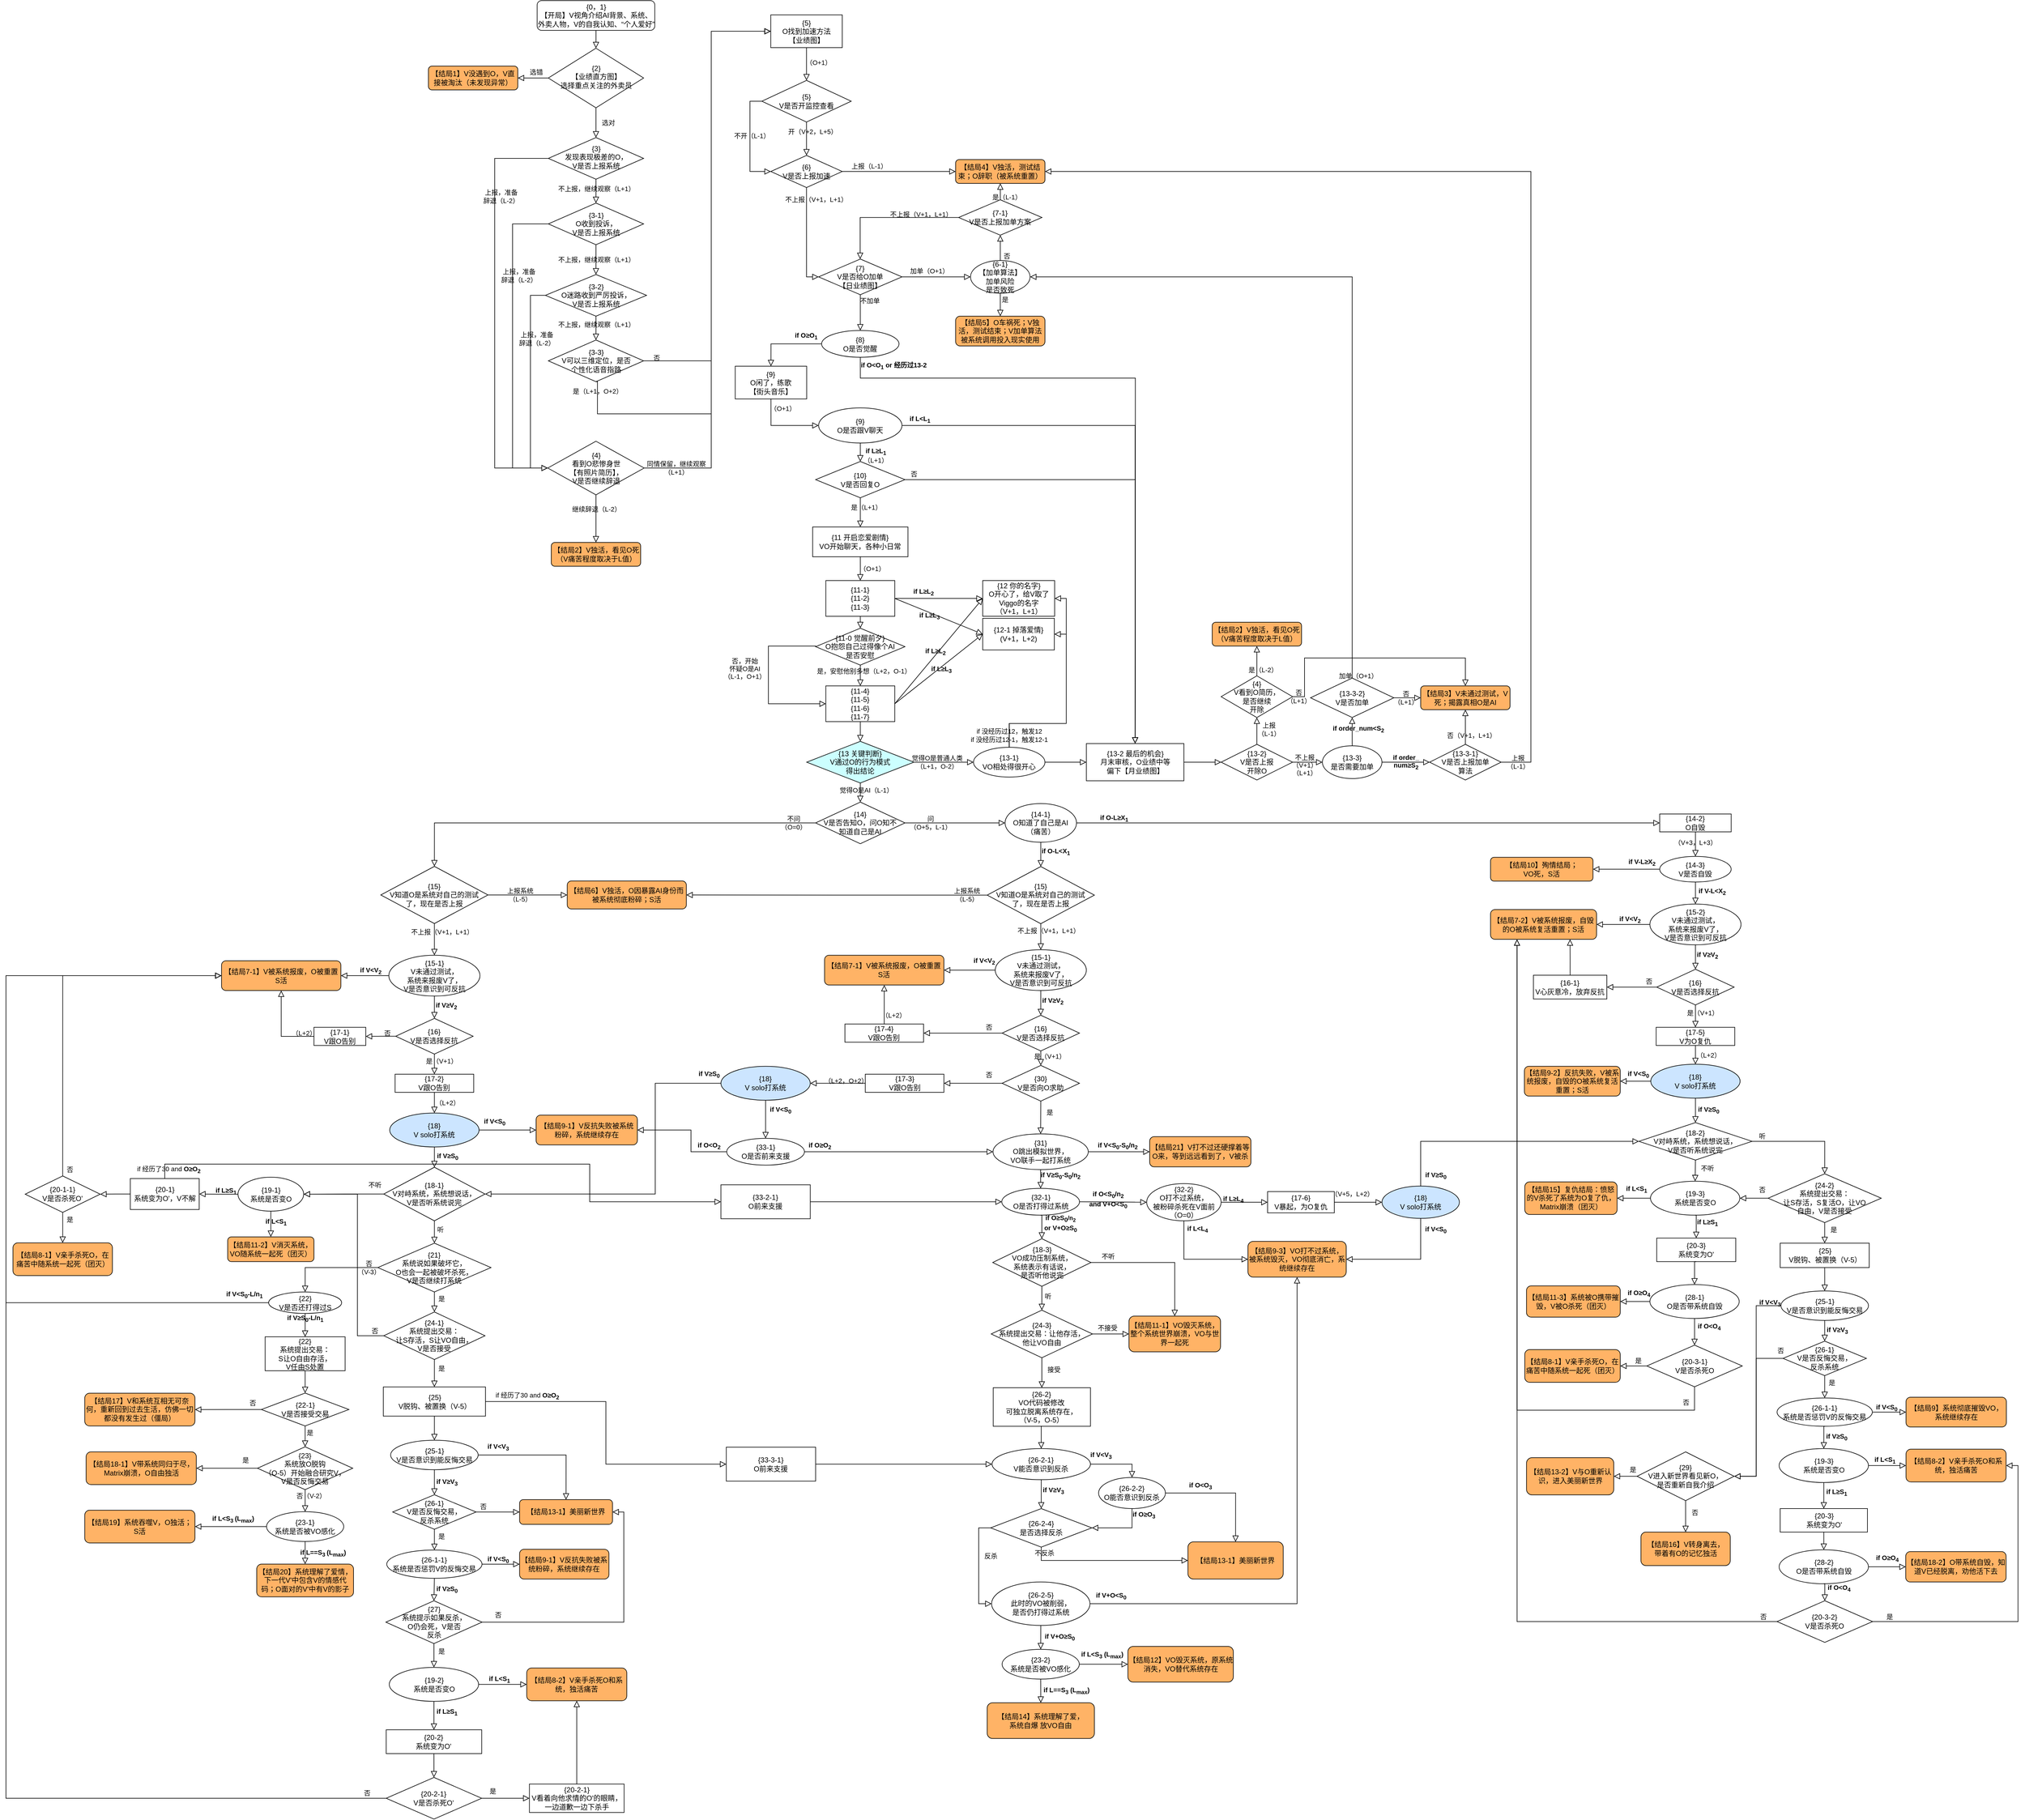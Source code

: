 <mxfile version="13.6.2" type="device"><diagram id="C5RBs43oDa-KdzZeNtuy" name="Page-1"><mxGraphModel dx="6364" dy="3884" grid="1" gridSize="10" guides="1" tooltips="1" connect="1" arrows="1" fold="1" page="1" pageScale="1" pageWidth="827" pageHeight="1169" math="0" shadow="0"><root><mxCell id="WIyWlLk6GJQsqaUBKTNV-0"/><mxCell id="WIyWlLk6GJQsqaUBKTNV-1" parent="WIyWlLk6GJQsqaUBKTNV-0"/><mxCell id="WIyWlLk6GJQsqaUBKTNV-2" value="" style="rounded=0;html=1;jettySize=auto;orthogonalLoop=1;fontSize=11;endArrow=block;endFill=0;endSize=8;strokeWidth=1;shadow=0;labelBackgroundColor=none;edgeStyle=orthogonalEdgeStyle;" parent="WIyWlLk6GJQsqaUBKTNV-1" source="WIyWlLk6GJQsqaUBKTNV-3" target="WIyWlLk6GJQsqaUBKTNV-6" edge="1"><mxGeometry relative="1" as="geometry"/></mxCell><mxCell id="WIyWlLk6GJQsqaUBKTNV-3" value="{0，1}&lt;br&gt;【开局】V视角介绍AI背景、系统、外卖人物，V的自我认知、“个人爱好”" style="rounded=1;whiteSpace=wrap;html=1;fontSize=12;glass=0;strokeWidth=1;shadow=0;" parent="WIyWlLk6GJQsqaUBKTNV-1" vertex="1"><mxGeometry x="-418.25" y="-944" width="197.5" height="50" as="geometry"/></mxCell><mxCell id="WIyWlLk6GJQsqaUBKTNV-4" value="选对" style="rounded=0;html=1;jettySize=auto;orthogonalLoop=1;fontSize=11;endArrow=block;endFill=0;endSize=8;strokeWidth=1;shadow=0;labelBackgroundColor=none;edgeStyle=orthogonalEdgeStyle;" parent="WIyWlLk6GJQsqaUBKTNV-1" source="WIyWlLk6GJQsqaUBKTNV-6" target="WIyWlLk6GJQsqaUBKTNV-10" edge="1"><mxGeometry y="20" relative="1" as="geometry"><mxPoint as="offset"/></mxGeometry></mxCell><mxCell id="WIyWlLk6GJQsqaUBKTNV-5" value="选错" style="edgeStyle=orthogonalEdgeStyle;rounded=0;html=1;jettySize=auto;orthogonalLoop=1;fontSize=11;endArrow=block;endFill=0;endSize=8;strokeWidth=1;shadow=0;labelBackgroundColor=none;exitX=0;exitY=0.5;exitDx=0;exitDy=0;" parent="WIyWlLk6GJQsqaUBKTNV-1" source="WIyWlLk6GJQsqaUBKTNV-6" target="WIyWlLk6GJQsqaUBKTNV-7" edge="1"><mxGeometry x="-0.171" y="-10" relative="1" as="geometry"><mxPoint as="offset"/><mxPoint x="-410.75" y="-764" as="sourcePoint"/></mxGeometry></mxCell><mxCell id="WIyWlLk6GJQsqaUBKTNV-6" value="{2}&lt;br&gt;【业绩直方图】&lt;br&gt;选择重点关注的外卖员" style="rhombus;whiteSpace=wrap;html=1;shadow=0;fontFamily=Helvetica;fontSize=12;align=center;strokeWidth=1;spacing=6;spacingTop=-4;" parent="WIyWlLk6GJQsqaUBKTNV-1" vertex="1"><mxGeometry x="-399.5" y="-864" width="160" height="100" as="geometry"/></mxCell><mxCell id="WIyWlLk6GJQsqaUBKTNV-7" value="【结局1】V没遇到O，V直接被淘汰（未发现异常）" style="rounded=1;whiteSpace=wrap;html=1;fontSize=12;glass=0;strokeWidth=1;shadow=0;fillColor=#FFB366;" parent="WIyWlLk6GJQsqaUBKTNV-1" vertex="1"><mxGeometry x="-600.75" y="-834" width="150" height="40" as="geometry"/></mxCell><mxCell id="WIyWlLk6GJQsqaUBKTNV-8" value="不上报，继续观察（L+1）" style="rounded=0;html=1;jettySize=auto;orthogonalLoop=1;fontSize=11;endArrow=block;endFill=0;endSize=8;strokeWidth=1;shadow=0;labelBackgroundColor=none;edgeStyle=orthogonalEdgeStyle;entryX=0.5;entryY=0;entryDx=0;entryDy=0;" parent="WIyWlLk6GJQsqaUBKTNV-1" source="WIyWlLk6GJQsqaUBKTNV-10" target="jrFlW1VHrTE0a6_otgkp-2" edge="1"><mxGeometry x="-0.2" relative="1" as="geometry"><mxPoint as="offset"/><mxPoint x="-319.5" y="-624" as="targetPoint"/></mxGeometry></mxCell><mxCell id="WIyWlLk6GJQsqaUBKTNV-10" value="{3}&lt;br&gt;发现表现极差的O，&lt;br&gt;V是否上报系统" style="rhombus;whiteSpace=wrap;html=1;shadow=0;fontFamily=Helvetica;fontSize=12;align=center;strokeWidth=1;spacing=6;spacingTop=-4;" parent="WIyWlLk6GJQsqaUBKTNV-1" vertex="1"><mxGeometry x="-399.5" y="-714" width="160" height="70" as="geometry"/></mxCell><mxCell id="jrFlW1VHrTE0a6_otgkp-0" value="{4}&lt;br&gt;看到O悲惨身世&lt;br&gt;【有照片简历】，&lt;br&gt;V是否继续辞退" style="rhombus;whiteSpace=wrap;html=1;fillColor=#FFFFFF;" parent="WIyWlLk6GJQsqaUBKTNV-1" vertex="1"><mxGeometry x="-400.37" y="-204" width="161.75" height="90" as="geometry"/></mxCell><mxCell id="jrFlW1VHrTE0a6_otgkp-2" value="{3-1}&lt;br&gt;O收到投诉，&lt;br&gt;V是否上报系统" style="rhombus;whiteSpace=wrap;html=1;fillColor=#FFFFFF;" parent="WIyWlLk6GJQsqaUBKTNV-1" vertex="1"><mxGeometry x="-399.5" y="-604" width="160" height="70" as="geometry"/></mxCell><mxCell id="jrFlW1VHrTE0a6_otgkp-4" value="{3-2}&lt;br&gt;O迷路收到严厉投诉，&lt;br&gt;V是否上报系统" style="rhombus;whiteSpace=wrap;html=1;fillColor=#FFFFFF;" parent="WIyWlLk6GJQsqaUBKTNV-1" vertex="1"><mxGeometry x="-404.5" y="-484" width="170" height="70" as="geometry"/></mxCell><mxCell id="jrFlW1VHrTE0a6_otgkp-7" value="不上报，继续观察（L+1）" style="rounded=0;html=1;jettySize=auto;orthogonalLoop=1;fontSize=11;endArrow=block;endFill=0;endSize=8;strokeWidth=1;shadow=0;labelBackgroundColor=none;edgeStyle=orthogonalEdgeStyle;entryX=0.5;entryY=0;entryDx=0;entryDy=0;exitX=0.5;exitY=1;exitDx=0;exitDy=0;" parent="WIyWlLk6GJQsqaUBKTNV-1" source="jrFlW1VHrTE0a6_otgkp-2" target="jrFlW1VHrTE0a6_otgkp-4" edge="1"><mxGeometry relative="1" as="geometry"><mxPoint as="offset"/><mxPoint x="-309.5" y="-634" as="sourcePoint"/><mxPoint x="-309.5" y="-584" as="targetPoint"/></mxGeometry></mxCell><mxCell id="jrFlW1VHrTE0a6_otgkp-12" value="【结局2】V独活，看见O死（V痛苦程度取决于L值）" style="rounded=1;whiteSpace=wrap;html=1;fontSize=12;glass=0;strokeWidth=1;shadow=0;fillColor=#FFB366;" parent="WIyWlLk6GJQsqaUBKTNV-1" vertex="1"><mxGeometry x="-394.5" y="-34" width="150" height="40" as="geometry"/></mxCell><mxCell id="jrFlW1VHrTE0a6_otgkp-15" value="继续辞退（L-2）" style="edgeStyle=orthogonalEdgeStyle;rounded=0;html=1;jettySize=auto;orthogonalLoop=1;fontSize=11;endArrow=block;endFill=0;endSize=8;strokeWidth=1;shadow=0;labelBackgroundColor=none;exitX=0.5;exitY=1;exitDx=0;exitDy=0;entryX=0.5;entryY=0;entryDx=0;entryDy=0;" parent="WIyWlLk6GJQsqaUBKTNV-1" source="jrFlW1VHrTE0a6_otgkp-0" target="jrFlW1VHrTE0a6_otgkp-12" edge="1"><mxGeometry x="-0.4" relative="1" as="geometry"><mxPoint as="offset"/><mxPoint x="-229.5" y="-269" as="sourcePoint"/><mxPoint x="-269.5" y="96" as="targetPoint"/></mxGeometry></mxCell><mxCell id="jrFlW1VHrTE0a6_otgkp-18" value="{5}&lt;br&gt;O找到加速方法&lt;br&gt;【业绩图】" style="shape=square;whiteSpace=wrap;html=1;fillColor=#FFFFFF;" parent="WIyWlLk6GJQsqaUBKTNV-1" vertex="1"><mxGeometry x="-26.04" y="-920" width="120" height="55" as="geometry"/></mxCell><mxCell id="jrFlW1VHrTE0a6_otgkp-19" value="同情保留，继续观察&lt;br&gt;（L+1）" style="edgeStyle=orthogonalEdgeStyle;rounded=0;html=1;jettySize=auto;orthogonalLoop=1;fontSize=11;endArrow=block;endFill=0;endSize=8;strokeWidth=1;shadow=0;labelBackgroundColor=none;exitX=1;exitY=0.5;exitDx=0;exitDy=0;entryX=0;entryY=0.5;entryDx=0;entryDy=0;" parent="WIyWlLk6GJQsqaUBKTNV-1" source="jrFlW1VHrTE0a6_otgkp-0" target="jrFlW1VHrTE0a6_otgkp-18" edge="1"><mxGeometry x="-0.886" relative="1" as="geometry"><mxPoint as="offset"/><mxPoint x="194.25" y="-815" as="sourcePoint"/><mxPoint x="-200" y="-890" as="targetPoint"/><Array as="points"><mxPoint x="-126" y="-160"/><mxPoint x="-126" y="-892"/><mxPoint x="-126" y="-892"/></Array></mxGeometry></mxCell><mxCell id="jrFlW1VHrTE0a6_otgkp-22" value="上报，准备&lt;br&gt;辞退（L-2）" style="rounded=0;html=1;jettySize=auto;orthogonalLoop=1;fontSize=11;endArrow=block;endFill=0;endSize=8;strokeWidth=1;shadow=0;labelBackgroundColor=none;edgeStyle=orthogonalEdgeStyle;exitX=0;exitY=0.5;exitDx=0;exitDy=0;entryX=0;entryY=0.5;entryDx=0;entryDy=0;" parent="WIyWlLk6GJQsqaUBKTNV-1" source="jrFlW1VHrTE0a6_otgkp-4" target="jrFlW1VHrTE0a6_otgkp-0" edge="1"><mxGeometry x="-0.432" y="10" relative="1" as="geometry"><mxPoint as="offset"/><mxPoint x="-309.5" y="-634" as="sourcePoint"/><mxPoint x="-389.5" y="-309" as="targetPoint"/><Array as="points"><mxPoint x="-429.5" y="-449"/><mxPoint x="-429.5" y="-159"/></Array></mxGeometry></mxCell><mxCell id="jrFlW1VHrTE0a6_otgkp-23" value="上报，准备&lt;br&gt;辞退（L-2）" style="rounded=0;html=1;jettySize=auto;orthogonalLoop=1;fontSize=11;endArrow=block;endFill=0;endSize=8;strokeWidth=1;shadow=0;labelBackgroundColor=none;edgeStyle=orthogonalEdgeStyle;entryX=0;entryY=0.5;entryDx=0;entryDy=0;exitX=0;exitY=0.5;exitDx=0;exitDy=0;" parent="WIyWlLk6GJQsqaUBKTNV-1" source="jrFlW1VHrTE0a6_otgkp-2" target="jrFlW1VHrTE0a6_otgkp-0" edge="1"><mxGeometry x="-0.446" y="10" relative="1" as="geometry"><mxPoint as="offset"/><mxPoint x="-309.5" y="-394" as="sourcePoint"/><mxPoint x="-309.5" y="-344" as="targetPoint"/><Array as="points"><mxPoint x="-459.5" y="-569"/><mxPoint x="-459.5" y="-159"/></Array></mxGeometry></mxCell><mxCell id="jrFlW1VHrTE0a6_otgkp-24" value="上报，准备&lt;br&gt;辞退（L-2）" style="rounded=0;html=1;jettySize=auto;orthogonalLoop=1;fontSize=11;endArrow=block;endFill=0;endSize=8;strokeWidth=1;shadow=0;labelBackgroundColor=none;edgeStyle=orthogonalEdgeStyle;entryX=0;entryY=0.5;entryDx=0;entryDy=0;exitX=0;exitY=0.5;exitDx=0;exitDy=0;" parent="WIyWlLk6GJQsqaUBKTNV-1" source="WIyWlLk6GJQsqaUBKTNV-10" target="jrFlW1VHrTE0a6_otgkp-0" edge="1"><mxGeometry x="-0.56" y="10" relative="1" as="geometry"><mxPoint as="offset"/><mxPoint x="-299.5" y="-384" as="sourcePoint"/><mxPoint x="-299.5" y="-334" as="targetPoint"/><Array as="points"><mxPoint x="-489.5" y="-679"/><mxPoint x="-489.5" y="-159"/></Array></mxGeometry></mxCell><mxCell id="jrFlW1VHrTE0a6_otgkp-28" value="不上报，继续观察（L+1）" style="edgeStyle=orthogonalEdgeStyle;rounded=0;html=1;jettySize=auto;orthogonalLoop=1;fontSize=11;endArrow=block;endFill=0;endSize=8;strokeWidth=1;shadow=0;labelBackgroundColor=none;exitX=0.5;exitY=1;exitDx=0;exitDy=0;entryX=0.5;entryY=0;entryDx=0;entryDy=0;" parent="WIyWlLk6GJQsqaUBKTNV-1" source="jrFlW1VHrTE0a6_otgkp-4" target="fPWc2UDv7MdxhOa14TVT-1" edge="1"><mxGeometry x="-0.333" relative="1" as="geometry"><mxPoint as="offset"/><mxPoint x="-309.5" y="-34" as="sourcePoint"/><mxPoint x="-319.5" y="-384" as="targetPoint"/></mxGeometry></mxCell><mxCell id="jrFlW1VHrTE0a6_otgkp-33" value="{7-1}&lt;br&gt;V是否上报加单方案" style="rhombus;whiteSpace=wrap;html=1;fillColor=#FFFFFF;" parent="WIyWlLk6GJQsqaUBKTNV-1" vertex="1"><mxGeometry x="289.25" y="-609.5" width="140" height="59.5" as="geometry"/></mxCell><mxCell id="jrFlW1VHrTE0a6_otgkp-35" value="上报（L-1）" style="edgeStyle=orthogonalEdgeStyle;rounded=0;html=1;jettySize=auto;orthogonalLoop=1;fontSize=11;endArrow=block;endFill=0;endSize=8;strokeWidth=1;shadow=0;labelBackgroundColor=none;exitX=1;exitY=0.5;exitDx=0;exitDy=0;entryX=0;entryY=0.5;entryDx=0;entryDy=0;" parent="WIyWlLk6GJQsqaUBKTNV-1" source="NqtqLWktw0YK0ovxqa14-0" target="jrFlW1VHrTE0a6_otgkp-37" edge="1"><mxGeometry x="-0.524" y="9" relative="1" as="geometry"><mxPoint as="offset"/><mxPoint x="-95.75" y="-776" as="sourcePoint"/><mxPoint x="54.25" y="-506" as="targetPoint"/></mxGeometry></mxCell><mxCell id="jrFlW1VHrTE0a6_otgkp-36" value="{7}&lt;br&gt;V是否给O加单&lt;br&gt;【日业绩图】" style="rhombus;whiteSpace=wrap;html=1;" parent="WIyWlLk6GJQsqaUBKTNV-1" vertex="1"><mxGeometry x="54.25" y="-510" width="140" height="60" as="geometry"/></mxCell><mxCell id="jrFlW1VHrTE0a6_otgkp-37" value="【结局4】V独活，测试结束；O辞职（被系统重置）" style="rounded=1;whiteSpace=wrap;html=1;fontSize=12;glass=0;strokeWidth=1;shadow=0;fillColor=#FFB366;" parent="WIyWlLk6GJQsqaUBKTNV-1" vertex="1"><mxGeometry x="284.25" y="-677" width="150" height="40" as="geometry"/></mxCell><mxCell id="jrFlW1VHrTE0a6_otgkp-39" value="不上报（V+1，L+1）" style="edgeStyle=orthogonalEdgeStyle;rounded=0;html=1;jettySize=auto;orthogonalLoop=1;fontSize=11;endArrow=block;endFill=0;endSize=8;strokeWidth=1;shadow=0;labelBackgroundColor=none;exitX=0;exitY=0.5;exitDx=0;exitDy=0;" parent="WIyWlLk6GJQsqaUBKTNV-1" source="jrFlW1VHrTE0a6_otgkp-33" edge="1"><mxGeometry x="-0.465" y="-5" relative="1" as="geometry"><mxPoint as="offset"/><mxPoint x="204.25" y="-615" as="sourcePoint"/><mxPoint x="124" y="-510" as="targetPoint"/><Array as="points"><mxPoint x="124" y="-580"/></Array></mxGeometry></mxCell><mxCell id="jrFlW1VHrTE0a6_otgkp-41" value="加单（O+1）" style="edgeStyle=orthogonalEdgeStyle;rounded=0;html=1;jettySize=auto;orthogonalLoop=1;fontSize=11;endArrow=block;endFill=0;endSize=8;strokeWidth=1;shadow=0;labelBackgroundColor=none;exitX=1;exitY=0.5;exitDx=0;exitDy=0;entryX=0;entryY=0.5;entryDx=0;entryDy=0;" parent="WIyWlLk6GJQsqaUBKTNV-1" source="jrFlW1VHrTE0a6_otgkp-36" target="IBq5DCMYN0cnCOkj18FY-2" edge="1"><mxGeometry x="-0.204" y="10" relative="1" as="geometry"><mxPoint as="offset"/><mxPoint x="134.25" y="-555" as="sourcePoint"/><mxPoint x="242.25" y="-480" as="targetPoint"/></mxGeometry></mxCell><mxCell id="jrFlW1VHrTE0a6_otgkp-47" value="【结局5】O车祸死；V独活，测试结束；V加单算法被系统调用投入现实使用" style="rounded=1;whiteSpace=wrap;html=1;fontSize=12;glass=0;strokeWidth=1;shadow=0;fillColor=#FFB366;" parent="WIyWlLk6GJQsqaUBKTNV-1" vertex="1"><mxGeometry x="284.25" y="-414" width="150" height="50" as="geometry"/></mxCell><mxCell id="jrFlW1VHrTE0a6_otgkp-48" value="是" style="edgeStyle=orthogonalEdgeStyle;rounded=0;html=1;jettySize=auto;orthogonalLoop=1;fontSize=11;endArrow=block;endFill=0;endSize=8;strokeWidth=1;shadow=0;labelBackgroundColor=none;exitX=0.5;exitY=1;exitDx=0;exitDy=0;entryX=0.5;entryY=0;entryDx=0;entryDy=0;" parent="WIyWlLk6GJQsqaUBKTNV-1" source="IBq5DCMYN0cnCOkj18FY-2" target="jrFlW1VHrTE0a6_otgkp-47" edge="1"><mxGeometry x="-0.455" y="8" relative="1" as="geometry"><mxPoint as="offset"/><mxPoint x="697.25" y="-480" as="sourcePoint"/><mxPoint x="652.25" y="-475" as="targetPoint"/></mxGeometry></mxCell><mxCell id="jrFlW1VHrTE0a6_otgkp-49" value="{8}&lt;br&gt;O是否觉醒" style="ellipse;whiteSpace=wrap;html=1;fillColor=#FFFFFF;" parent="WIyWlLk6GJQsqaUBKTNV-1" vertex="1"><mxGeometry x="59.25" y="-390" width="130" height="45" as="geometry"/></mxCell><mxCell id="jrFlW1VHrTE0a6_otgkp-51" value="不加单" style="edgeStyle=orthogonalEdgeStyle;rounded=0;html=1;jettySize=auto;orthogonalLoop=1;fontSize=11;endArrow=block;endFill=0;endSize=8;strokeWidth=1;shadow=0;labelBackgroundColor=none;exitX=0.5;exitY=1;exitDx=0;exitDy=0;entryX=0.5;entryY=0;entryDx=0;entryDy=0;" parent="WIyWlLk6GJQsqaUBKTNV-1" source="jrFlW1VHrTE0a6_otgkp-36" target="jrFlW1VHrTE0a6_otgkp-49" edge="1"><mxGeometry x="-0.684" y="16" relative="1" as="geometry"><mxPoint as="offset"/><mxPoint x="134.25" y="-515" as="sourcePoint"/><mxPoint x="124.25" y="-355" as="targetPoint"/></mxGeometry></mxCell><mxCell id="jrFlW1VHrTE0a6_otgkp-55" value="【结局3】V未通过测试，V死；揭露真相O是AI" style="rounded=1;whiteSpace=wrap;html=1;fontSize=12;glass=0;strokeWidth=1;shadow=0;fillColor=#FFB366;" parent="WIyWlLk6GJQsqaUBKTNV-1" vertex="1"><mxGeometry x="1065" y="206.88" width="150" height="40" as="geometry"/></mxCell><mxCell id="jrFlW1VHrTE0a6_otgkp-56" value="if O&amp;lt;O&lt;sub&gt;1&lt;/sub&gt; or 经历过13-2" style="edgeStyle=orthogonalEdgeStyle;rounded=0;html=1;jettySize=auto;orthogonalLoop=1;fontSize=11;endArrow=block;endFill=0;endSize=8;strokeWidth=1;shadow=0;labelBackgroundColor=none;exitX=0.5;exitY=1;exitDx=0;exitDy=0;fontStyle=1;entryX=0.5;entryY=0;entryDx=0;entryDy=0;" parent="WIyWlLk6GJQsqaUBKTNV-1" source="jrFlW1VHrTE0a6_otgkp-49" target="fPWc2UDv7MdxhOa14TVT-15" edge="1"><mxGeometry x="-0.837" y="20" relative="1" as="geometry"><mxPoint as="offset"/><mxPoint x="134.25" y="-435" as="sourcePoint"/><mxPoint x="570" y="190" as="targetPoint"/><Array as="points"><mxPoint x="124" y="-310"/><mxPoint x="586" y="-310"/><mxPoint x="586" y="190"/></Array></mxGeometry></mxCell><mxCell id="jrFlW1VHrTE0a6_otgkp-57" value="{9}&lt;br&gt;O闲了，练歌&lt;br&gt;【街头音乐】" style="shape=square;whiteSpace=wrap;html=1;fillColor=#FFFFFF;" parent="WIyWlLk6GJQsqaUBKTNV-1" vertex="1"><mxGeometry x="-85.75" y="-330" width="120" height="55" as="geometry"/></mxCell><mxCell id="jrFlW1VHrTE0a6_otgkp-58" value="if O≥O&lt;sub&gt;1&lt;/sub&gt;" style="edgeStyle=orthogonalEdgeStyle;rounded=0;html=1;jettySize=auto;orthogonalLoop=1;fontSize=11;endArrow=block;endFill=0;endSize=8;strokeWidth=1;shadow=0;labelBackgroundColor=none;exitX=0;exitY=0.5;exitDx=0;exitDy=0;entryX=0.5;entryY=0;entryDx=0;entryDy=0;fontStyle=1" parent="WIyWlLk6GJQsqaUBKTNV-1" source="jrFlW1VHrTE0a6_otgkp-49" target="jrFlW1VHrTE0a6_otgkp-57" edge="1"><mxGeometry x="-0.577" y="-13" relative="1" as="geometry"><mxPoint as="offset"/><mxPoint x="69.25" y="-337.5" as="sourcePoint"/><mxPoint x="-18.75" y="-337.5" as="targetPoint"/></mxGeometry></mxCell><mxCell id="jrFlW1VHrTE0a6_otgkp-59" value="{9}&lt;br&gt;O是否跟V聊天" style="ellipse;whiteSpace=wrap;html=1;fillColor=#FFFFFF;" parent="WIyWlLk6GJQsqaUBKTNV-1" vertex="1"><mxGeometry x="54.25" y="-260" width="140" height="59" as="geometry"/></mxCell><mxCell id="jrFlW1VHrTE0a6_otgkp-61" value="if L&amp;lt;L&lt;sub&gt;1&lt;/sub&gt;" style="edgeStyle=orthogonalEdgeStyle;rounded=0;html=1;jettySize=auto;orthogonalLoop=1;fontSize=11;endArrow=block;endFill=0;endSize=8;strokeWidth=1;shadow=0;labelBackgroundColor=none;exitX=1;exitY=0.5;exitDx=0;exitDy=0;fontStyle=1;entryX=0.5;entryY=0;entryDx=0;entryDy=0;" parent="WIyWlLk6GJQsqaUBKTNV-1" source="jrFlW1VHrTE0a6_otgkp-59" target="fPWc2UDv7MdxhOa14TVT-15" edge="1"><mxGeometry x="-0.935" y="10" relative="1" as="geometry"><mxPoint as="offset"/><mxPoint x="79.25" y="-327.5" as="sourcePoint"/><mxPoint x="586" y="240" as="targetPoint"/><Array as="points"><mxPoint x="586" y="-231"/></Array></mxGeometry></mxCell><mxCell id="jrFlW1VHrTE0a6_otgkp-62" value="if L≥L&lt;sub&gt;1&lt;/sub&gt;&lt;br&gt;&lt;span style=&quot;font-weight: normal&quot;&gt;（L+1）&lt;/span&gt;" style="edgeStyle=orthogonalEdgeStyle;rounded=0;html=1;jettySize=auto;orthogonalLoop=1;fontSize=11;endArrow=block;endFill=0;endSize=8;strokeWidth=1;shadow=0;labelBackgroundColor=none;exitX=0.5;exitY=1;exitDx=0;exitDy=0;entryX=0.5;entryY=0;entryDx=0;entryDy=0;fontStyle=1" parent="WIyWlLk6GJQsqaUBKTNV-1" source="jrFlW1VHrTE0a6_otgkp-59" target="OaAijSTaCUw8LP9seZ6c-6" edge="1"><mxGeometry x="0.355" y="26" relative="1" as="geometry"><mxPoint as="offset"/><mxPoint x="134.25" y="-315" as="sourcePoint"/><mxPoint x="124.25" y="-90" as="targetPoint"/></mxGeometry></mxCell><mxCell id="jrFlW1VHrTE0a6_otgkp-63" value="{11 开启恋爱剧情}&lt;br&gt;VO开始聊天，各种小日常" style="rounded=0;whiteSpace=wrap;html=1;fillColor=#FFFFFF;" parent="WIyWlLk6GJQsqaUBKTNV-1" vertex="1"><mxGeometry x="44.25" y="-60" width="160" height="50" as="geometry"/></mxCell><mxCell id="jrFlW1VHrTE0a6_otgkp-64" value="{11-0 觉醒前夕}&lt;br&gt;O抱怨自己过得像个AI&lt;br&gt;是否安慰" style="rhombus;whiteSpace=wrap;html=1;fillColor=#FFFFFF;" parent="WIyWlLk6GJQsqaUBKTNV-1" vertex="1"><mxGeometry x="49.25" y="110" width="150" height="62" as="geometry"/></mxCell><mxCell id="jrFlW1VHrTE0a6_otgkp-67" value="是，安慰他别多想（L+2，O-1）" style="edgeStyle=orthogonalEdgeStyle;rounded=0;html=1;jettySize=auto;orthogonalLoop=1;fontSize=11;endArrow=block;endFill=0;endSize=8;strokeWidth=1;shadow=0;labelBackgroundColor=none;exitX=0.5;exitY=1;exitDx=0;exitDy=0;entryX=0.5;entryY=0;entryDx=0;entryDy=0;" parent="WIyWlLk6GJQsqaUBKTNV-1" source="jrFlW1VHrTE0a6_otgkp-64" target="EjAxuXNUBjVt3K-y9Qbv-11" edge="1"><mxGeometry x="-0.417" y="6" relative="1" as="geometry"><mxPoint as="offset"/><mxPoint x="239.25" y="190" as="sourcePoint"/><mxPoint x="119" y="210" as="targetPoint"/></mxGeometry></mxCell><mxCell id="jrFlW1VHrTE0a6_otgkp-68" value="{13-3}&lt;br&gt;是否需要加单" style="ellipse;whiteSpace=wrap;html=1;fillColor=#FFFFFF;" parent="WIyWlLk6GJQsqaUBKTNV-1" vertex="1"><mxGeometry x="900" y="307.5" width="100" height="55" as="geometry"/></mxCell><mxCell id="jrFlW1VHrTE0a6_otgkp-71" value="加单（O+1）" style="edgeStyle=orthogonalEdgeStyle;rounded=0;html=1;jettySize=auto;orthogonalLoop=1;fontSize=11;endArrow=block;endFill=0;endSize=8;strokeWidth=1;shadow=0;labelBackgroundColor=none;entryX=1;entryY=0.5;entryDx=0;entryDy=0;exitX=0.5;exitY=0;exitDx=0;exitDy=0;" parent="WIyWlLk6GJQsqaUBKTNV-1" source="5KQI7bo_JOPTelue8C2L-10" target="IBq5DCMYN0cnCOkj18FY-2" edge="1"><mxGeometry x="-0.994" y="-10" relative="1" as="geometry"><mxPoint as="offset"/><mxPoint x="914" y="110" as="sourcePoint"/><mxPoint x="874.25" y="-200" as="targetPoint"/><Array as="points"><mxPoint x="950" y="-480"/></Array></mxGeometry></mxCell><mxCell id="jrFlW1VHrTE0a6_otgkp-72" value="否（V+1，L+1）" style="edgeStyle=orthogonalEdgeStyle;rounded=0;html=1;jettySize=auto;orthogonalLoop=1;fontSize=11;endArrow=block;endFill=0;endSize=8;strokeWidth=1;shadow=0;labelBackgroundColor=none;exitX=0.5;exitY=0;exitDx=0;exitDy=0;entryX=0.5;entryY=1;entryDx=0;entryDy=0;" parent="WIyWlLk6GJQsqaUBKTNV-1" source="5KQI7bo_JOPTelue8C2L-8" target="jrFlW1VHrTE0a6_otgkp-55" edge="1"><mxGeometry x="-0.484" y="-10" relative="1" as="geometry"><mxPoint as="offset"/><mxPoint x="1000" y="100" as="sourcePoint"/><mxPoint x="1060" y="270" as="targetPoint"/><Array as="points"><mxPoint x="1140" y="305"/><mxPoint x="1140" y="305"/></Array></mxGeometry></mxCell><mxCell id="jrFlW1VHrTE0a6_otgkp-73" value="{13 关键判断}&lt;br&gt;V通过O的行为模式&lt;br&gt;得出结论" style="rhombus;whiteSpace=wrap;html=1;fillColor=#CCFFFF;" parent="WIyWlLk6GJQsqaUBKTNV-1" vertex="1"><mxGeometry x="34.25" y="300" width="180" height="70" as="geometry"/></mxCell><mxCell id="jrFlW1VHrTE0a6_otgkp-75" value="觉得O是普通人类&lt;br&gt;（L+1，O-2）" style="edgeStyle=orthogonalEdgeStyle;rounded=0;html=1;jettySize=auto;orthogonalLoop=1;fontSize=11;endArrow=block;endFill=0;endSize=8;strokeWidth=1;shadow=0;labelBackgroundColor=none;exitX=1;exitY=0.5;exitDx=0;exitDy=0;entryX=0;entryY=0.5;entryDx=0;entryDy=0;" parent="WIyWlLk6GJQsqaUBKTNV-1" source="jrFlW1VHrTE0a6_otgkp-73" target="fPWc2UDv7MdxhOa14TVT-19" edge="1"><mxGeometry x="-0.226" relative="1" as="geometry"><mxPoint as="offset"/><mxPoint x="144.25" y="50" as="sourcePoint"/><mxPoint x="314.25" y="335" as="targetPoint"/></mxGeometry></mxCell><mxCell id="jrFlW1VHrTE0a6_otgkp-76" value="{14}&lt;br&gt;V是否告知O，问O知不&lt;br&gt;知道自己是AI" style="rhombus;whiteSpace=wrap;html=1;fillColor=#FFFFFF;" parent="WIyWlLk6GJQsqaUBKTNV-1" vertex="1"><mxGeometry x="49.25" y="402" width="150" height="70" as="geometry"/></mxCell><mxCell id="jrFlW1VHrTE0a6_otgkp-77" value="觉得O是AI（L-1）" style="edgeStyle=orthogonalEdgeStyle;rounded=0;html=1;jettySize=auto;orthogonalLoop=1;fontSize=11;endArrow=block;endFill=0;endSize=8;strokeWidth=1;shadow=0;labelBackgroundColor=none;exitX=0.5;exitY=1;exitDx=0;exitDy=0;entryX=0.5;entryY=0;entryDx=0;entryDy=0;" parent="WIyWlLk6GJQsqaUBKTNV-1" source="jrFlW1VHrTE0a6_otgkp-73" target="jrFlW1VHrTE0a6_otgkp-76" edge="1"><mxGeometry x="-0.28" y="10" relative="1" as="geometry"><mxPoint as="offset"/><mxPoint x="134.25" y="242" as="sourcePoint"/><mxPoint x="134.25" y="292" as="targetPoint"/></mxGeometry></mxCell><mxCell id="jrFlW1VHrTE0a6_otgkp-80" value="问&lt;br&gt;（O+5，L-1）" style="edgeStyle=orthogonalEdgeStyle;rounded=0;html=1;jettySize=auto;orthogonalLoop=1;fontSize=11;endArrow=block;endFill=0;endSize=8;strokeWidth=1;shadow=0;labelBackgroundColor=none;exitX=1;exitY=0.5;exitDx=0;exitDy=0;entryX=0;entryY=0.5;entryDx=0;entryDy=0;" parent="WIyWlLk6GJQsqaUBKTNV-1" source="jrFlW1VHrTE0a6_otgkp-76" target="PJ7zjkLMSPY7gher87nb-0" edge="1"><mxGeometry x="-0.488" relative="1" as="geometry"><mxPoint as="offset"/><mxPoint x="134.25" y="362" as="sourcePoint"/><mxPoint x="302.25" y="437" as="targetPoint"/></mxGeometry></mxCell><mxCell id="jrFlW1VHrTE0a6_otgkp-92" value="【结局11-1】VO毁灭系统，整个系统世界崩溃，VO与世界一起死" style="rounded=1;whiteSpace=wrap;html=1;fontSize=12;glass=0;strokeWidth=1;shadow=0;fillColor=#FFB366;" parent="WIyWlLk6GJQsqaUBKTNV-1" vertex="1"><mxGeometry x="575.25" y="1265.25" width="153.75" height="60" as="geometry"/></mxCell><mxCell id="jrFlW1VHrTE0a6_otgkp-95" value="不问&lt;br&gt;（O=0）" style="edgeStyle=orthogonalEdgeStyle;rounded=0;html=1;jettySize=auto;orthogonalLoop=1;fontSize=11;endArrow=block;endFill=0;endSize=8;strokeWidth=1;shadow=0;labelBackgroundColor=none;exitX=0;exitY=0.5;exitDx=0;exitDy=0;entryX=0.5;entryY=0;entryDx=0;entryDy=0;" parent="WIyWlLk6GJQsqaUBKTNV-1" source="jrFlW1VHrTE0a6_otgkp-76" target="IBq5DCMYN0cnCOkj18FY-6" edge="1"><mxGeometry x="-0.896" relative="1" as="geometry"><mxPoint as="offset"/><mxPoint x="209.25" y="447" as="sourcePoint"/><mxPoint x="-47.75" y="437" as="targetPoint"/></mxGeometry></mxCell><mxCell id="OaAijSTaCUw8LP9seZ6c-1" value="{5}&lt;br&gt;V是否开监控查看" style="rhombus;whiteSpace=wrap;html=1;" parent="WIyWlLk6GJQsqaUBKTNV-1" vertex="1"><mxGeometry x="-41.04" y="-810" width="150" height="70" as="geometry"/></mxCell><mxCell id="OaAijSTaCUw8LP9seZ6c-3" value="开（V+2，L+5）" style="edgeStyle=orthogonalEdgeStyle;rounded=0;html=1;jettySize=auto;orthogonalLoop=1;fontSize=11;endArrow=block;endFill=0;endSize=8;strokeWidth=1;shadow=0;labelBackgroundColor=none;exitX=0.5;exitY=1;exitDx=0;exitDy=0;entryX=0.5;entryY=0;entryDx=0;entryDy=0;" parent="WIyWlLk6GJQsqaUBKTNV-1" source="OaAijSTaCUw8LP9seZ6c-1" target="NqtqLWktw0YK0ovxqa14-0" edge="1"><mxGeometry x="-0.429" y="10" relative="1" as="geometry"><mxPoint as="offset"/><mxPoint x="114.96" y="-665" as="sourcePoint"/><mxPoint x="34.71" y="-690" as="targetPoint"/></mxGeometry></mxCell><mxCell id="OaAijSTaCUw8LP9seZ6c-4" value="不开（L-1）" style="edgeStyle=orthogonalEdgeStyle;rounded=0;html=1;jettySize=auto;orthogonalLoop=1;fontSize=11;endArrow=block;endFill=0;endSize=8;strokeWidth=1;shadow=0;labelBackgroundColor=none;exitX=0;exitY=0.5;exitDx=0;exitDy=0;entryX=0;entryY=0.5;entryDx=0;entryDy=0;" parent="WIyWlLk6GJQsqaUBKTNV-1" source="OaAijSTaCUw8LP9seZ6c-1" target="NqtqLWktw0YK0ovxqa14-0" edge="1"><mxGeometry x="-0.103" y="3" relative="1" as="geometry"><mxPoint as="offset"/><mxPoint x="124.96" y="-655" as="sourcePoint"/><mxPoint x="-35.29" y="-670" as="targetPoint"/></mxGeometry></mxCell><mxCell id="OaAijSTaCUw8LP9seZ6c-6" value="{10}&lt;br&gt;V是否回复O" style="rhombus;whiteSpace=wrap;html=1;" parent="WIyWlLk6GJQsqaUBKTNV-1" vertex="1"><mxGeometry x="49.25" y="-170" width="150" height="61" as="geometry"/></mxCell><mxCell id="OaAijSTaCUw8LP9seZ6c-7" value="是（L+1）" style="edgeStyle=orthogonalEdgeStyle;rounded=0;html=1;jettySize=auto;orthogonalLoop=1;fontSize=11;endArrow=block;endFill=0;endSize=8;strokeWidth=1;shadow=0;labelBackgroundColor=none;exitX=0.5;exitY=1;exitDx=0;exitDy=0;entryX=0.5;entryY=0;entryDx=0;entryDy=0;" parent="WIyWlLk6GJQsqaUBKTNV-1" source="OaAijSTaCUw8LP9seZ6c-6" target="jrFlW1VHrTE0a6_otgkp-63" edge="1"><mxGeometry x="-0.364" y="10" relative="1" as="geometry"><mxPoint as="offset"/><mxPoint x="134.25" y="-122" as="sourcePoint"/><mxPoint x="134.25" y="-50" as="targetPoint"/></mxGeometry></mxCell><mxCell id="OaAijSTaCUw8LP9seZ6c-8" value="否" style="edgeStyle=orthogonalEdgeStyle;rounded=0;html=1;jettySize=auto;orthogonalLoop=1;fontSize=11;endArrow=block;endFill=0;endSize=8;strokeWidth=1;shadow=0;labelBackgroundColor=none;exitX=1;exitY=0.5;exitDx=0;exitDy=0;entryX=0.5;entryY=0;entryDx=0;entryDy=0;" parent="WIyWlLk6GJQsqaUBKTNV-1" source="OaAijSTaCUw8LP9seZ6c-6" target="fPWc2UDv7MdxhOa14TVT-15" edge="1"><mxGeometry x="-0.964" y="10" relative="1" as="geometry"><mxPoint as="offset"/><mxPoint x="64.25" y="-151.5" as="sourcePoint"/><mxPoint x="540" y="130" as="targetPoint"/><Array as="points"><mxPoint x="586" y="-139"/><mxPoint x="586" y="130"/></Array></mxGeometry></mxCell><mxCell id="OaAijSTaCUw8LP9seZ6c-10" value="否，开始&lt;br&gt;怀疑O是AI&lt;br&gt;（L-1，O+1）" style="edgeStyle=orthogonalEdgeStyle;rounded=0;html=1;jettySize=auto;orthogonalLoop=1;fontSize=11;endArrow=block;endFill=0;endSize=8;strokeWidth=1;shadow=0;labelBackgroundColor=none;exitX=0;exitY=0.5;exitDx=0;exitDy=0;entryX=0;entryY=0.5;entryDx=0;entryDy=0;" parent="WIyWlLk6GJQsqaUBKTNV-1" source="jrFlW1VHrTE0a6_otgkp-64" target="EjAxuXNUBjVt3K-y9Qbv-11" edge="1"><mxGeometry x="-0.133" y="-40" relative="1" as="geometry"><mxPoint as="offset"/><mxPoint x="9.25" y="290" as="sourcePoint"/><mxPoint x="29" y="230" as="targetPoint"/><Array as="points"><mxPoint x="-30" y="140"/><mxPoint x="-30" y="237"/></Array></mxGeometry></mxCell><mxCell id="OaAijSTaCUw8LP9seZ6c-14" value="{31}&lt;br&gt;O跳出模拟世界，&lt;br&gt;VO联手一起打系统" style="ellipse;whiteSpace=wrap;html=1;strokeColor=#000000;fillColor=#FFFFFF;" parent="WIyWlLk6GJQsqaUBKTNV-1" vertex="1"><mxGeometry x="347" y="959.25" width="160" height="60" as="geometry"/></mxCell><mxCell id="OaAijSTaCUw8LP9seZ6c-19" value="if V&amp;lt;S&lt;sub&gt;0&lt;/sub&gt;-S&lt;sub&gt;0&lt;/sub&gt;/n&lt;sub&gt;2&lt;/sub&gt;" style="edgeStyle=orthogonalEdgeStyle;rounded=0;html=1;jettySize=auto;orthogonalLoop=1;fontSize=11;endArrow=block;endFill=0;endSize=8;strokeWidth=1;shadow=0;labelBackgroundColor=none;exitX=1;exitY=0.5;exitDx=0;exitDy=0;fontStyle=1;entryX=0;entryY=0.5;entryDx=0;entryDy=0;" parent="WIyWlLk6GJQsqaUBKTNV-1" source="OaAijSTaCUw8LP9seZ6c-14" target="EjAxuXNUBjVt3K-y9Qbv-0" edge="1"><mxGeometry x="0.004" y="10" relative="1" as="geometry"><mxPoint x="-3" y="1" as="offset"/><mxPoint x="491.5" y="1270.75" as="sourcePoint"/><mxPoint x="620" y="989" as="targetPoint"/><Array as="points"/></mxGeometry></mxCell><mxCell id="OaAijSTaCUw8LP9seZ6c-20" value="{18-3}&lt;br&gt;VO成功压制系统，&lt;br&gt;系统表示有话说，&lt;br&gt;是否听他说完" style="rhombus;whiteSpace=wrap;html=1;strokeColor=#000000;fillColor=#FFFFFF;" parent="WIyWlLk6GJQsqaUBKTNV-1" vertex="1"><mxGeometry x="346.5" y="1135.25" width="165" height="80" as="geometry"/></mxCell><mxCell id="OaAijSTaCUw8LP9seZ6c-21" value="if V≥S&lt;sub&gt;0&lt;/sub&gt;-S&lt;sub&gt;0&lt;/sub&gt;/n&lt;sub&gt;2&lt;/sub&gt;" style="edgeStyle=orthogonalEdgeStyle;rounded=0;html=1;jettySize=auto;orthogonalLoop=1;fontSize=11;endArrow=block;endFill=0;endSize=8;strokeWidth=1;shadow=0;labelBackgroundColor=none;exitX=0.5;exitY=1;exitDx=0;exitDy=0;entryX=0.5;entryY=0;entryDx=0;entryDy=0;fontStyle=1" parent="WIyWlLk6GJQsqaUBKTNV-1" source="OaAijSTaCUw8LP9seZ6c-14" target="fPWc2UDv7MdxhOa14TVT-33" edge="1"><mxGeometry x="-0.318" y="33" relative="1" as="geometry"><mxPoint as="offset"/><mxPoint x="414" y="1295.75" as="sourcePoint"/><mxPoint x="429" y="1055.25" as="targetPoint"/><Array as="points"/></mxGeometry></mxCell><mxCell id="OaAijSTaCUw8LP9seZ6c-22" value="不听" style="edgeStyle=orthogonalEdgeStyle;rounded=0;html=1;jettySize=auto;orthogonalLoop=1;fontSize=11;endArrow=block;endFill=0;endSize=8;strokeWidth=1;shadow=0;labelBackgroundColor=none;exitX=1;exitY=0.5;exitDx=0;exitDy=0;entryX=0.5;entryY=0;entryDx=0;entryDy=0;" parent="WIyWlLk6GJQsqaUBKTNV-1" source="OaAijSTaCUw8LP9seZ6c-20" target="jrFlW1VHrTE0a6_otgkp-92" edge="1"><mxGeometry x="-0.756" y="10" relative="1" as="geometry"><mxPoint as="offset"/><mxPoint x="501.5" y="1280.75" as="sourcePoint"/><mxPoint x="601.5" y="1280.75" as="targetPoint"/><Array as="points"/></mxGeometry></mxCell><mxCell id="OaAijSTaCUw8LP9seZ6c-23" value="{24-3}&lt;br&gt;系统提出交易：让他存活，&lt;br&gt;他让VO自由" style="rhombus;whiteSpace=wrap;html=1;strokeColor=#000000;fillColor=#FFFFFF;" parent="WIyWlLk6GJQsqaUBKTNV-1" vertex="1"><mxGeometry x="344" y="1255.25" width="170" height="80" as="geometry"/></mxCell><mxCell id="OaAijSTaCUw8LP9seZ6c-24" value="听" style="edgeStyle=orthogonalEdgeStyle;rounded=0;html=1;jettySize=auto;orthogonalLoop=1;fontSize=11;endArrow=block;endFill=0;endSize=8;strokeWidth=1;shadow=0;labelBackgroundColor=none;exitX=0.5;exitY=1;exitDx=0;exitDy=0;entryX=0.5;entryY=0;entryDx=0;entryDy=0;" parent="WIyWlLk6GJQsqaUBKTNV-1" source="OaAijSTaCUw8LP9seZ6c-20" target="OaAijSTaCUw8LP9seZ6c-23" edge="1"><mxGeometry x="-0.143" y="10" relative="1" as="geometry"><mxPoint as="offset"/><mxPoint x="506.5" y="1385.75" as="sourcePoint"/><mxPoint x="594" y="1385.75" as="targetPoint"/><Array as="points"/></mxGeometry></mxCell><mxCell id="OaAijSTaCUw8LP9seZ6c-25" value="不接受" style="edgeStyle=orthogonalEdgeStyle;rounded=0;html=1;jettySize=auto;orthogonalLoop=1;fontSize=11;endArrow=block;endFill=0;endSize=8;strokeWidth=1;shadow=0;labelBackgroundColor=none;exitX=1;exitY=0.5;exitDx=0;exitDy=0;entryX=0;entryY=0.5;entryDx=0;entryDy=0;" parent="WIyWlLk6GJQsqaUBKTNV-1" source="OaAijSTaCUw8LP9seZ6c-23" target="jrFlW1VHrTE0a6_otgkp-92" edge="1"><mxGeometry x="-0.184" y="10" relative="1" as="geometry"><mxPoint as="offset"/><mxPoint x="506.5" y="1385.75" as="sourcePoint"/><mxPoint x="584" y="1495.75" as="targetPoint"/><Array as="points"/></mxGeometry></mxCell><mxCell id="OaAijSTaCUw8LP9seZ6c-26" value="{26-2}&lt;br&gt;VO代码被修改&lt;br&gt;可独立脱离系统存在，&lt;br&gt;（V-5，O-5）" style="square;whiteSpace=wrap;html=1;strokeColor=#000000;fillColor=#FFFFFF;" parent="WIyWlLk6GJQsqaUBKTNV-1" vertex="1"><mxGeometry x="347.38" y="1385.5" width="163.25" height="64.75" as="geometry"/></mxCell><mxCell id="OaAijSTaCUw8LP9seZ6c-27" value="接受" style="edgeStyle=orthogonalEdgeStyle;rounded=0;html=1;jettySize=auto;orthogonalLoop=1;fontSize=11;endArrow=block;endFill=0;endSize=8;strokeWidth=1;shadow=0;labelBackgroundColor=none;exitX=0.5;exitY=1;exitDx=0;exitDy=0;entryX=0.5;entryY=0;entryDx=0;entryDy=0;" parent="WIyWlLk6GJQsqaUBKTNV-1" source="OaAijSTaCUw8LP9seZ6c-23" target="OaAijSTaCUw8LP9seZ6c-26" edge="1"><mxGeometry x="-0.2" y="20" relative="1" as="geometry"><mxPoint as="offset"/><mxPoint x="424" y="1425.75" as="sourcePoint"/><mxPoint x="424" y="1465.75" as="targetPoint"/><Array as="points"/></mxGeometry></mxCell><mxCell id="OaAijSTaCUw8LP9seZ6c-29" value="【结局12】VO毁灭系统，原系统消失，VO替代系统存在" style="rounded=1;whiteSpace=wrap;html=1;fontSize=12;glass=0;strokeWidth=1;shadow=0;fillColor=#FFB366;" parent="WIyWlLk6GJQsqaUBKTNV-1" vertex="1"><mxGeometry x="573.5" y="1820" width="177" height="59.88" as="geometry"/></mxCell><mxCell id="OaAijSTaCUw8LP9seZ6c-31" value="【结局13-1】美丽新世界" style="rounded=1;whiteSpace=wrap;html=1;fontSize=12;glass=0;strokeWidth=1;shadow=0;fillColor=#FFB366;" parent="WIyWlLk6GJQsqaUBKTNV-1" vertex="1"><mxGeometry x="674.25" y="1644.37" width="160" height="62.5" as="geometry"/></mxCell><mxCell id="OaAijSTaCUw8LP9seZ6c-32" value="不反杀" style="edgeStyle=orthogonalEdgeStyle;rounded=0;html=1;jettySize=auto;orthogonalLoop=1;fontSize=11;endArrow=block;endFill=0;endSize=8;strokeWidth=1;shadow=0;labelBackgroundColor=none;exitX=0.5;exitY=1;exitDx=0;exitDy=0;entryX=0;entryY=0.5;entryDx=0;entryDy=0;" parent="WIyWlLk6GJQsqaUBKTNV-1" source="PJ7zjkLMSPY7gher87nb-122" target="OaAijSTaCUw8LP9seZ6c-31" edge="1"><mxGeometry x="-0.799" y="13" relative="1" as="geometry"><mxPoint as="offset"/><mxPoint x="529.25" y="1450" as="sourcePoint"/><mxPoint x="562.25" y="1430" as="targetPoint"/><Array as="points"/></mxGeometry></mxCell><mxCell id="fPWc2UDv7MdxhOa14TVT-1" value="{3-3}&lt;br&gt;V可以三维定位，是否&lt;br&gt;个性化语音指路" style="rhombus;whiteSpace=wrap;html=1;" parent="WIyWlLk6GJQsqaUBKTNV-1" vertex="1"><mxGeometry x="-399.5" y="-374" width="160" height="70" as="geometry"/></mxCell><mxCell id="fPWc2UDv7MdxhOa14TVT-2" value="是（L+1，O+2）" style="edgeStyle=orthogonalEdgeStyle;rounded=0;html=1;jettySize=auto;orthogonalLoop=1;fontSize=11;endArrow=block;endFill=0;endSize=8;strokeWidth=1;shadow=0;labelBackgroundColor=none;exitX=0.5;exitY=1;exitDx=0;exitDy=0;entryX=0;entryY=0.5;entryDx=0;entryDy=0;" parent="WIyWlLk6GJQsqaUBKTNV-1" source="fPWc2UDv7MdxhOa14TVT-1" target="jrFlW1VHrTE0a6_otgkp-18" edge="1"><mxGeometry x="-0.964" relative="1" as="geometry"><mxPoint as="offset"/><mxPoint x="-95.75" y="-720" as="sourcePoint"/><mxPoint x="-60" y="-890" as="targetPoint"/><Array as="points"><mxPoint x="-317" y="-304"/><mxPoint x="-317" y="-250"/><mxPoint x="-126" y="-250"/><mxPoint x="-126" y="-892"/></Array></mxGeometry></mxCell><mxCell id="fPWc2UDv7MdxhOa14TVT-3" value="否" style="edgeStyle=orthogonalEdgeStyle;rounded=0;html=1;jettySize=auto;orthogonalLoop=1;fontSize=11;endArrow=block;endFill=0;endSize=8;strokeWidth=1;shadow=0;labelBackgroundColor=none;exitX=1;exitY=0.5;exitDx=0;exitDy=0;entryX=0;entryY=0.5;entryDx=0;entryDy=0;" parent="WIyWlLk6GJQsqaUBKTNV-1" source="fPWc2UDv7MdxhOa14TVT-1" target="jrFlW1VHrTE0a6_otgkp-18" edge="1"><mxGeometry x="-0.945" y="5" relative="1" as="geometry"><mxPoint as="offset"/><mxPoint x="-85.75" y="-710" as="sourcePoint"/><mxPoint x="-100" y="-980" as="targetPoint"/><Array as="points"><mxPoint x="-126" y="-339"/><mxPoint x="-126" y="-892"/></Array></mxGeometry></mxCell><mxCell id="fPWc2UDv7MdxhOa14TVT-5" value="（O+1）" style="edgeStyle=orthogonalEdgeStyle;rounded=0;html=1;jettySize=auto;orthogonalLoop=1;fontSize=11;endArrow=block;endFill=0;endSize=8;strokeWidth=1;shadow=0;labelBackgroundColor=none;exitX=0.5;exitY=1;exitDx=0;exitDy=0;entryX=0.5;entryY=0;entryDx=0;entryDy=0;" parent="WIyWlLk6GJQsqaUBKTNV-1" source="jrFlW1VHrTE0a6_otgkp-18" target="OaAijSTaCUw8LP9seZ6c-1" edge="1"><mxGeometry x="-0.091" y="20" relative="1" as="geometry"><mxPoint as="offset"/><mxPoint x="44.96" y="-730" as="sourcePoint"/><mxPoint x="44.96" y="-690" as="targetPoint"/></mxGeometry></mxCell><mxCell id="fPWc2UDv7MdxhOa14TVT-6" value="（O+1）" style="edgeStyle=orthogonalEdgeStyle;rounded=0;html=1;jettySize=auto;orthogonalLoop=1;fontSize=11;endArrow=block;endFill=0;endSize=8;strokeWidth=1;shadow=0;labelBackgroundColor=none;exitX=0.5;exitY=1;exitDx=0;exitDy=0;entryX=0;entryY=0.5;entryDx=0;entryDy=0;" parent="WIyWlLk6GJQsqaUBKTNV-1" source="jrFlW1VHrTE0a6_otgkp-57" target="jrFlW1VHrTE0a6_otgkp-59" edge="1"><mxGeometry x="0.036" y="30" relative="1" as="geometry"><mxPoint y="1" as="offset"/><mxPoint x="69.25" y="-357.5" as="sourcePoint"/><mxPoint x="-15.75" y="-277" as="targetPoint"/></mxGeometry></mxCell><mxCell id="fPWc2UDv7MdxhOa14TVT-7" value="（O+1）" style="edgeStyle=orthogonalEdgeStyle;rounded=0;html=1;jettySize=auto;orthogonalLoop=1;fontSize=11;endArrow=block;endFill=0;endSize=8;strokeWidth=1;shadow=0;labelBackgroundColor=none;exitX=0.5;exitY=1;exitDx=0;exitDy=0;entryX=0.5;entryY=0;entryDx=0;entryDy=0;" parent="WIyWlLk6GJQsqaUBKTNV-1" source="jrFlW1VHrTE0a6_otgkp-63" target="EjAxuXNUBjVt3K-y9Qbv-10" edge="1"><mxGeometry y="20" relative="1" as="geometry"><mxPoint as="offset"/><mxPoint x="134.25" y="-24" as="sourcePoint"/><mxPoint x="124" y="20" as="targetPoint"/></mxGeometry></mxCell><mxCell id="fPWc2UDv7MdxhOa14TVT-8" value="{12-1 掉落爱情}&lt;br&gt;(V+1，L+2)" style="rounded=0;whiteSpace=wrap;html=1;" parent="WIyWlLk6GJQsqaUBKTNV-1" vertex="1"><mxGeometry x="329.75" y="93.44" width="120.25" height="53.12" as="geometry"/></mxCell><mxCell id="fPWc2UDv7MdxhOa14TVT-9" value="&lt;span&gt;{12 你的名字}&lt;/span&gt;&lt;br&gt;&lt;span&gt;O开心了，给V取了Viggo的名字&lt;/span&gt;&lt;br&gt;&lt;span&gt;（V+1，L+1）&lt;/span&gt;" style="square;whiteSpace=wrap;html=1;" parent="WIyWlLk6GJQsqaUBKTNV-1" vertex="1"><mxGeometry x="329.75" y="30" width="120.75" height="60" as="geometry"/></mxCell><mxCell id="fPWc2UDv7MdxhOa14TVT-15" value="{13-2 最后的机会}&lt;br&gt;月末审核，O业绩中等&lt;br&gt;偏下【月业绩图】" style="square;whiteSpace=wrap;html=1;" parent="WIyWlLk6GJQsqaUBKTNV-1" vertex="1"><mxGeometry x="503.75" y="303.75" width="163.75" height="62.5" as="geometry"/></mxCell><mxCell id="fPWc2UDv7MdxhOa14TVT-16" value="&lt;span style=&quot;font-weight: normal&quot;&gt;if 没经历过12，触发12&lt;br&gt;if 没经历过12-1，触发12-1&lt;br&gt;&lt;/span&gt;" style="edgeStyle=orthogonalEdgeStyle;rounded=0;html=1;jettySize=auto;orthogonalLoop=1;fontSize=11;endArrow=block;endFill=0;endSize=8;strokeWidth=1;shadow=0;labelBackgroundColor=none;exitX=0.5;exitY=0;exitDx=0;exitDy=0;entryX=1;entryY=0.5;entryDx=0;entryDy=0;fontStyle=1" parent="WIyWlLk6GJQsqaUBKTNV-1" source="fPWc2UDv7MdxhOa14TVT-19" target="fPWc2UDv7MdxhOa14TVT-9" edge="1"><mxGeometry x="-0.891" relative="1" as="geometry"><mxPoint as="offset"/><mxPoint x="374.25" y="312.5" as="sourcePoint"/><mxPoint x="134.25" y="310" as="targetPoint"/><Array as="points"><mxPoint x="374" y="270"/><mxPoint x="470" y="270"/><mxPoint x="470" y="60"/></Array></mxGeometry></mxCell><mxCell id="fPWc2UDv7MdxhOa14TVT-17" value="" style="edgeStyle=orthogonalEdgeStyle;rounded=0;html=1;jettySize=auto;orthogonalLoop=1;fontSize=11;endArrow=block;endFill=0;endSize=8;strokeWidth=1;shadow=0;labelBackgroundColor=none;exitX=1;exitY=0.5;exitDx=0;exitDy=0;entryX=0;entryY=0.5;entryDx=0;entryDy=0;fontStyle=1" parent="WIyWlLk6GJQsqaUBKTNV-1" source="fPWc2UDv7MdxhOa14TVT-19" target="fPWc2UDv7MdxhOa14TVT-15" edge="1"><mxGeometry x="-0.032" y="5" relative="1" as="geometry"><mxPoint as="offset"/><mxPoint x="434.25" y="335" as="sourcePoint"/><mxPoint x="144.25" y="320" as="targetPoint"/></mxGeometry></mxCell><mxCell id="fPWc2UDv7MdxhOa14TVT-18" value="不上报&lt;br&gt;（V+1）&lt;br&gt;（L+1）" style="edgeStyle=orthogonalEdgeStyle;rounded=0;html=1;jettySize=auto;orthogonalLoop=1;fontSize=11;endArrow=block;endFill=0;endSize=8;strokeWidth=1;shadow=0;labelBackgroundColor=none;entryX=0;entryY=0.5;entryDx=0;entryDy=0;exitX=1;exitY=0.5;exitDx=0;exitDy=0;" parent="WIyWlLk6GJQsqaUBKTNV-1" source="5KQI7bo_JOPTelue8C2L-2" target="jrFlW1VHrTE0a6_otgkp-68" edge="1"><mxGeometry x="-0.2" y="-5" relative="1" as="geometry"><mxPoint as="offset"/><mxPoint x="620" y="180" as="sourcePoint"/><mxPoint x="114.25" y="260" as="targetPoint"/></mxGeometry></mxCell><mxCell id="fPWc2UDv7MdxhOa14TVT-19" value="&lt;span&gt;{13-1}&lt;/span&gt;&lt;br&gt;&lt;span&gt;VO相处得很开心&lt;/span&gt;" style="ellipse;whiteSpace=wrap;html=1;" parent="WIyWlLk6GJQsqaUBKTNV-1" vertex="1"><mxGeometry x="314.25" y="310" width="120" height="50" as="geometry"/></mxCell><mxCell id="fPWc2UDv7MdxhOa14TVT-33" value="{32-1}&lt;br&gt;O是否打得过系统" style="ellipse;whiteSpace=wrap;html=1;fillColor=#FFFFFF;" parent="WIyWlLk6GJQsqaUBKTNV-1" vertex="1"><mxGeometry x="361.75" y="1050.75" width="130.5" height="45" as="geometry"/></mxCell><mxCell id="fPWc2UDv7MdxhOa14TVT-34" value="if O&amp;lt;S&lt;sub&gt;0&lt;/sub&gt;/n&lt;sub&gt;2&lt;/sub&gt;&lt;br&gt;and V+O&amp;lt;S&lt;sub&gt;0&lt;/sub&gt;" style="rounded=0;html=1;jettySize=auto;orthogonalLoop=1;fontSize=11;endArrow=block;endFill=0;endSize=8;strokeWidth=1;shadow=0;labelBackgroundColor=none;exitX=1;exitY=0.5;exitDx=0;exitDy=0;entryX=0;entryY=0.5;entryDx=0;entryDy=0;fontStyle=1" parent="WIyWlLk6GJQsqaUBKTNV-1" source="fPWc2UDv7MdxhOa14TVT-33" target="fPWc2UDv7MdxhOa14TVT-37" edge="1"><mxGeometry x="-0.153" y="4" relative="1" as="geometry"><mxPoint as="offset"/><mxPoint x="519" y="995.25" as="sourcePoint"/><mxPoint x="589" y="1077.25" as="targetPoint"/></mxGeometry></mxCell><mxCell id="fPWc2UDv7MdxhOa14TVT-35" value="if O≥S&lt;sub style=&quot;font-size: x-small&quot;&gt;0&lt;/sub&gt;&lt;font size=&quot;1&quot;&gt;/n&lt;sub&gt;2&lt;/sub&gt;&lt;br&gt;&lt;/font&gt;or V+O≥S&lt;sub&gt;0&lt;/sub&gt;" style="edgeStyle=orthogonalEdgeStyle;rounded=0;html=1;jettySize=auto;orthogonalLoop=1;fontSize=11;endArrow=block;endFill=0;endSize=8;strokeWidth=1;shadow=0;labelBackgroundColor=none;exitX=0.5;exitY=1;exitDx=0;exitDy=0;entryX=0.5;entryY=0;entryDx=0;entryDy=0;fontStyle=1" parent="WIyWlLk6GJQsqaUBKTNV-1" source="fPWc2UDv7MdxhOa14TVT-33" target="OaAijSTaCUw8LP9seZ6c-20" edge="1"><mxGeometry x="-0.219" y="31" relative="1" as="geometry"><mxPoint as="offset"/><mxPoint x="724.5" y="995.25" as="sourcePoint"/><mxPoint x="649" y="1055.25" as="targetPoint"/><Array as="points"/></mxGeometry></mxCell><mxCell id="fPWc2UDv7MdxhOa14TVT-37" value="{32-2}&lt;br&gt;O打不过系统，&lt;br&gt;被粉碎杀死在V面前&lt;br&gt;（O=0）" style="ellipse;whiteSpace=wrap;html=1;fillColor=#FFFFFF;" parent="WIyWlLk6GJQsqaUBKTNV-1" vertex="1"><mxGeometry x="605" y="1042.75" width="125" height="62.5" as="geometry"/></mxCell><mxCell id="fPWc2UDv7MdxhOa14TVT-49" value="if V≥S&lt;sub&gt;0&lt;/sub&gt;" style="edgeStyle=orthogonalEdgeStyle;rounded=0;html=1;jettySize=auto;orthogonalLoop=1;fontSize=11;endArrow=block;endFill=0;endSize=8;strokeWidth=1;shadow=0;labelBackgroundColor=none;exitX=0.5;exitY=0;exitDx=0;exitDy=0;entryX=0;entryY=0.5;entryDx=0;entryDy=0;fontStyle=1" parent="WIyWlLk6GJQsqaUBKTNV-1" source="fPWc2UDv7MdxhOa14TVT-38" target="PJ7zjkLMSPY7gher87nb-25" edge="1"><mxGeometry x="-0.546" y="-58" relative="1" as="geometry"><mxPoint as="offset"/><mxPoint x="1179" y="1109" as="sourcePoint"/><mxPoint x="1051.5" y="1144" as="targetPoint"/><Array as="points"><mxPoint x="1065" y="972"/></Array></mxGeometry></mxCell><mxCell id="fPWc2UDv7MdxhOa14TVT-51" value="if V+O≥S&lt;sub&gt;0&amp;nbsp;&lt;/sub&gt;&lt;sub&gt;&lt;br&gt;&lt;/sub&gt;" style="edgeStyle=orthogonalEdgeStyle;rounded=0;html=1;jettySize=auto;orthogonalLoop=1;fontSize=11;endArrow=block;endFill=0;endSize=8;strokeWidth=1;shadow=0;labelBackgroundColor=none;exitX=0.5;exitY=1;exitDx=0;exitDy=0;fontStyle=1;entryX=0.5;entryY=0;entryDx=0;entryDy=0;" parent="WIyWlLk6GJQsqaUBKTNV-1" source="PJ7zjkLMSPY7gher87nb-125" target="PJ7zjkLMSPY7gher87nb-105" edge="1"><mxGeometry x="0.012" y="33" relative="1" as="geometry"><mxPoint as="offset"/><mxPoint x="410.875" y="2023.25" as="sourcePoint"/><mxPoint x="411.25" y="2065" as="targetPoint"/><Array as="points"/></mxGeometry></mxCell><mxCell id="fPWc2UDv7MdxhOa14TVT-53" value="if V+O&amp;lt;S&lt;sub&gt;0&lt;/sub&gt;" style="edgeStyle=orthogonalEdgeStyle;rounded=0;html=1;jettySize=auto;orthogonalLoop=1;fontSize=11;endArrow=block;endFill=0;endSize=8;strokeWidth=1;shadow=0;labelBackgroundColor=none;exitX=1;exitY=0.5;exitDx=0;exitDy=0;fontStyle=1;entryX=0.5;entryY=1;entryDx=0;entryDy=0;" parent="WIyWlLk6GJQsqaUBKTNV-1" source="PJ7zjkLMSPY7gher87nb-125" target="OaAijSTaCUw8LP9seZ6c-18" edge="1"><mxGeometry x="-0.921" y="12" relative="1" as="geometry"><mxPoint as="offset"/><mxPoint x="438.875" y="1598.25" as="sourcePoint"/><mxPoint x="562.25" y="1552" as="targetPoint"/><Array as="points"/></mxGeometry></mxCell><mxCell id="xfKWrgAML_PdTYgoSW66-0" value="【结局14】系统理解了爱，&lt;br&gt;系统自爆 放VO自由" style="rounded=1;whiteSpace=wrap;html=1;fontSize=12;glass=0;strokeWidth=1;shadow=0;fillColor=#FFB366;" parent="WIyWlLk6GJQsqaUBKTNV-1" vertex="1"><mxGeometry x="337.25" y="1914.63" width="180" height="60" as="geometry"/></mxCell><mxCell id="fPWc2UDv7MdxhOa14TVT-38" value="{18}&lt;br&gt;V solo打系统" style="ellipse;whiteSpace=wrap;html=1;fillColor=#CCE5FF;" parent="WIyWlLk6GJQsqaUBKTNV-1" vertex="1"><mxGeometry x="1000" y="1046.88" width="130" height="54.25" as="geometry"/></mxCell><mxCell id="OaAijSTaCUw8LP9seZ6c-18" value="【结局9-3】VO打不过系统，被系统毁灭，VO彻底消亡，系统继续存在" style="rounded=1;whiteSpace=wrap;html=1;fontSize=12;glass=0;strokeWidth=1;shadow=0;fillColor=#FFB366;" parent="WIyWlLk6GJQsqaUBKTNV-1" vertex="1"><mxGeometry x="775" y="1139.75" width="165" height="60" as="geometry"/></mxCell><mxCell id="xfKWrgAML_PdTYgoSW66-12" value="if L&amp;lt;L&lt;sub&gt;4&lt;/sub&gt;" style="edgeStyle=orthogonalEdgeStyle;rounded=0;html=1;jettySize=auto;orthogonalLoop=1;fontSize=11;endArrow=block;endFill=0;endSize=8;strokeWidth=1;shadow=0;labelBackgroundColor=none;exitX=0.5;exitY=1;exitDx=0;exitDy=0;entryX=0;entryY=0.5;entryDx=0;entryDy=0;fontStyle=1" parent="WIyWlLk6GJQsqaUBKTNV-1" source="fPWc2UDv7MdxhOa14TVT-37" target="OaAijSTaCUw8LP9seZ6c-18" edge="1"><mxGeometry x="0.012" y="50" relative="1" as="geometry"><mxPoint as="offset"/><mxPoint x="504.25" y="1087.75" as="sourcePoint"/><mxPoint x="584" y="1087.75" as="targetPoint"/><Array as="points"/></mxGeometry></mxCell><mxCell id="xfKWrgAML_PdTYgoSW66-13" value="if L≥L&lt;sub&gt;4&lt;/sub&gt;" style="edgeStyle=orthogonalEdgeStyle;rounded=0;html=1;jettySize=auto;orthogonalLoop=1;fontSize=11;endArrow=block;endFill=0;endSize=8;strokeWidth=1;shadow=0;labelBackgroundColor=none;exitX=1;exitY=0.5;exitDx=0;exitDy=0;fontStyle=1;entryX=0;entryY=0.5;entryDx=0;entryDy=0;" parent="WIyWlLk6GJQsqaUBKTNV-1" source="fPWc2UDv7MdxhOa14TVT-37" target="EjAxuXNUBjVt3K-y9Qbv-5" edge="1"><mxGeometry x="-0.487" y="4" relative="1" as="geometry"><mxPoint as="offset"/><mxPoint x="514.25" y="1097.75" as="sourcePoint"/><mxPoint x="800" y="1073" as="targetPoint"/><Array as="points"/></mxGeometry></mxCell><mxCell id="xfKWrgAML_PdTYgoSW66-14" value="if V&amp;lt;S&lt;sub&gt;0&lt;/sub&gt;" style="edgeStyle=orthogonalEdgeStyle;rounded=0;html=1;jettySize=auto;orthogonalLoop=1;fontSize=11;endArrow=block;endFill=0;endSize=8;strokeWidth=1;shadow=0;labelBackgroundColor=none;exitX=0.5;exitY=1;exitDx=0;exitDy=0;entryX=1;entryY=0.5;entryDx=0;entryDy=0;fontStyle=1" parent="WIyWlLk6GJQsqaUBKTNV-1" source="fPWc2UDv7MdxhOa14TVT-38" target="OaAijSTaCUw8LP9seZ6c-18" edge="1"><mxGeometry x="-0.8" y="25" relative="1" as="geometry"><mxPoint as="offset"/><mxPoint x="524.25" y="1107.75" as="sourcePoint"/><mxPoint x="604" y="1107.75" as="targetPoint"/><Array as="points"/></mxGeometry></mxCell><mxCell id="oXgF_8QsD44zS9OatJqX-0" value="否" style="edgeStyle=orthogonalEdgeStyle;rounded=0;html=1;jettySize=auto;orthogonalLoop=1;fontSize=11;endArrow=block;endFill=0;endSize=8;strokeWidth=1;shadow=0;labelBackgroundColor=none;exitX=0.5;exitY=0;exitDx=0;exitDy=0;entryX=0.5;entryY=1;entryDx=0;entryDy=0;" parent="WIyWlLk6GJQsqaUBKTNV-1" source="IBq5DCMYN0cnCOkj18FY-2" target="jrFlW1VHrTE0a6_otgkp-33" edge="1"><mxGeometry x="-0.655" y="-11" relative="1" as="geometry"><mxPoint as="offset"/><mxPoint x="897.75" y="-422.5" as="sourcePoint"/><mxPoint x="380" y="-520" as="targetPoint"/><Array as="points"><mxPoint x="359" y="-507"/></Array></mxGeometry></mxCell><mxCell id="IBq5DCMYN0cnCOkj18FY-2" value="{6-1}&lt;br&gt;【加单算法】&lt;br&gt;加单风险&lt;br&gt;是否致死" style="ellipse;whiteSpace=wrap;html=1;fillColor=#FFFFFF;" parent="WIyWlLk6GJQsqaUBKTNV-1" vertex="1"><mxGeometry x="309.25" y="-507.5" width="100" height="55" as="geometry"/></mxCell><mxCell id="IBq5DCMYN0cnCOkj18FY-4" value="上报&lt;br&gt;（L-1）" style="edgeStyle=orthogonalEdgeStyle;rounded=0;html=1;jettySize=auto;orthogonalLoop=1;fontSize=11;endArrow=block;endFill=0;endSize=8;strokeWidth=1;shadow=0;labelBackgroundColor=none;exitX=1;exitY=0.5;exitDx=0;exitDy=0;entryX=1;entryY=0.5;entryDx=0;entryDy=0;" parent="WIyWlLk6GJQsqaUBKTNV-1" source="5KQI7bo_JOPTelue8C2L-8" target="jrFlW1VHrTE0a6_otgkp-37" edge="1"><mxGeometry x="-0.97" relative="1" as="geometry"><mxPoint as="offset"/><mxPoint x="830" y="-20" as="sourcePoint"/><mxPoint x="480" y="-640" as="targetPoint"/><Array as="points"><mxPoint x="1250" y="335"/><mxPoint x="1250" y="-657"/></Array></mxGeometry></mxCell><mxCell id="IBq5DCMYN0cnCOkj18FY-6" value="{15}&lt;br&gt;V知道O是系统对自己的测试&lt;br&gt;了，现在是否上报" style="rhombus;whiteSpace=wrap;html=1;fillColor=#FFFFFF;" parent="WIyWlLk6GJQsqaUBKTNV-1" vertex="1"><mxGeometry x="-680.75" y="510" width="180" height="96" as="geometry"/></mxCell><mxCell id="IBq5DCMYN0cnCOkj18FY-7" value="上报系统&lt;br&gt;（L-5）" style="edgeStyle=orthogonalEdgeStyle;rounded=0;html=1;jettySize=auto;orthogonalLoop=1;fontSize=11;endArrow=block;endFill=0;endSize=8;strokeWidth=1;shadow=0;labelBackgroundColor=none;entryX=0;entryY=0.5;entryDx=0;entryDy=0;exitX=1;exitY=0.5;exitDx=0;exitDy=0;" parent="WIyWlLk6GJQsqaUBKTNV-1" source="IBq5DCMYN0cnCOkj18FY-6" target="IBq5DCMYN0cnCOkj18FY-8" edge="1"><mxGeometry x="-0.194" relative="1" as="geometry"><mxPoint as="offset"/><mxPoint x="-335.75" y="380" as="sourcePoint"/><mxPoint x="-222.75" y="696" as="targetPoint"/><Array as="points"/></mxGeometry></mxCell><mxCell id="IBq5DCMYN0cnCOkj18FY-8" value="【结局6】V独活，O因暴露AI身份而被系统彻底粉碎；S活" style="rounded=1;whiteSpace=wrap;html=1;fontSize=12;glass=0;strokeWidth=1;shadow=0;fillColor=#FFB366;" parent="WIyWlLk6GJQsqaUBKTNV-1" vertex="1"><mxGeometry x="-367.75" y="534.5" width="200" height="47" as="geometry"/></mxCell><mxCell id="IBq5DCMYN0cnCOkj18FY-9" value="不上报（V+1，L+1）" style="edgeStyle=orthogonalEdgeStyle;rounded=0;html=1;jettySize=auto;orthogonalLoop=1;fontSize=11;endArrow=block;endFill=0;endSize=8;strokeWidth=1;shadow=0;labelBackgroundColor=none;exitX=0.5;exitY=1;exitDx=0;exitDy=0;entryX=0.5;entryY=0;entryDx=0;entryDy=0;" parent="WIyWlLk6GJQsqaUBKTNV-1" source="IBq5DCMYN0cnCOkj18FY-6" target="IBq5DCMYN0cnCOkj18FY-10" edge="1"><mxGeometry x="-0.474" y="13" relative="1" as="geometry"><mxPoint as="offset"/><mxPoint x="-245.75" y="485" as="sourcePoint"/><mxPoint x="-242.75" y="540" as="targetPoint"/><Array as="points"/></mxGeometry></mxCell><mxCell id="IBq5DCMYN0cnCOkj18FY-10" value="{15-1}&lt;br&gt;V未通过测试，&lt;br&gt;系统来报废V了，&lt;br&gt;V是否意识到可反抗" style="ellipse;whiteSpace=wrap;html=1;fillColor=#FFFFFF;" parent="WIyWlLk6GJQsqaUBKTNV-1" vertex="1"><mxGeometry x="-667.25" y="659.25" width="153" height="68.5" as="geometry"/></mxCell><mxCell id="IBq5DCMYN0cnCOkj18FY-11" value="【结局7-1】V被系统报废，O被重置&lt;br&gt;S活" style="rounded=1;whiteSpace=wrap;html=1;fontSize=12;glass=0;strokeWidth=1;shadow=0;fillColor=#FFB366;" parent="WIyWlLk6GJQsqaUBKTNV-1" vertex="1"><mxGeometry x="-948.11" y="668.5" width="200.36" height="50" as="geometry"/></mxCell><mxCell id="IBq5DCMYN0cnCOkj18FY-12" value="if V&amp;lt;V&lt;sub&gt;2&lt;/sub&gt;" style="edgeStyle=orthogonalEdgeStyle;rounded=0;html=1;jettySize=auto;orthogonalLoop=1;fontSize=11;endArrow=block;endFill=0;endSize=8;strokeWidth=1;shadow=0;labelBackgroundColor=none;entryX=1;entryY=0.5;entryDx=0;entryDy=0;exitX=0;exitY=0.5;exitDx=0;exitDy=0;fontStyle=1" parent="WIyWlLk6GJQsqaUBKTNV-1" source="IBq5DCMYN0cnCOkj18FY-10" target="IBq5DCMYN0cnCOkj18FY-11" edge="1"><mxGeometry x="-0.242" y="-8" relative="1" as="geometry"><mxPoint as="offset"/><mxPoint x="-677.75" y="775.25" as="sourcePoint"/><mxPoint x="-490.75" y="572.25" as="targetPoint"/></mxGeometry></mxCell><mxCell id="IBq5DCMYN0cnCOkj18FY-13" value="if V≥V&lt;sub&gt;2&lt;/sub&gt;" style="edgeStyle=orthogonalEdgeStyle;rounded=0;html=1;jettySize=auto;orthogonalLoop=1;fontSize=11;endArrow=block;endFill=0;endSize=8;strokeWidth=1;shadow=0;labelBackgroundColor=none;exitX=0.5;exitY=1;exitDx=0;exitDy=0;fontStyle=1;entryX=0.5;entryY=0;entryDx=0;entryDy=0;" parent="WIyWlLk6GJQsqaUBKTNV-1" source="IBq5DCMYN0cnCOkj18FY-10" target="IBq5DCMYN0cnCOkj18FY-14" edge="1"><mxGeometry x="-0.1" y="20" relative="1" as="geometry"><mxPoint as="offset"/><mxPoint x="-580.75" y="620.25" as="sourcePoint"/><mxPoint x="-590.75" y="765.25" as="targetPoint"/><Array as="points"/></mxGeometry></mxCell><mxCell id="IBq5DCMYN0cnCOkj18FY-14" value="{16}&lt;br&gt;V是否选择反抗" style="rhombus;whiteSpace=wrap;html=1;" parent="WIyWlLk6GJQsqaUBKTNV-1" vertex="1"><mxGeometry x="-655.75" y="765.25" width="130" height="60" as="geometry"/></mxCell><mxCell id="IBq5DCMYN0cnCOkj18FY-15" value="{17-2}&lt;br&gt;V跟O告别" style="rounded=0;whiteSpace=wrap;html=1;" parent="WIyWlLk6GJQsqaUBKTNV-1" vertex="1"><mxGeometry x="-656.75" y="859" width="132" height="30.5" as="geometry"/></mxCell><mxCell id="IBq5DCMYN0cnCOkj18FY-16" value="是（V+1）" style="edgeStyle=orthogonalEdgeStyle;rounded=0;html=1;jettySize=auto;orthogonalLoop=1;fontSize=11;endArrow=block;endFill=0;endSize=8;strokeWidth=1;shadow=0;labelBackgroundColor=none;exitX=0.5;exitY=1;exitDx=0;exitDy=0;entryX=0.5;entryY=0;entryDx=0;entryDy=0;" parent="WIyWlLk6GJQsqaUBKTNV-1" source="IBq5DCMYN0cnCOkj18FY-14" target="IBq5DCMYN0cnCOkj18FY-15" edge="1"><mxGeometry x="-0.279" y="12" relative="1" as="geometry"><mxPoint as="offset"/><mxPoint x="-580.75" y="620.25" as="sourcePoint"/><mxPoint x="-580.75" y="669.25" as="targetPoint"/></mxGeometry></mxCell><mxCell id="IBq5DCMYN0cnCOkj18FY-17" value="否" style="edgeStyle=orthogonalEdgeStyle;rounded=0;html=1;jettySize=auto;orthogonalLoop=1;fontSize=11;endArrow=block;endFill=0;endSize=8;strokeWidth=1;shadow=0;labelBackgroundColor=none;exitX=0;exitY=0.5;exitDx=0;exitDy=0;entryX=1;entryY=0.5;entryDx=0;entryDy=0;" parent="WIyWlLk6GJQsqaUBKTNV-1" source="IBq5DCMYN0cnCOkj18FY-14" target="5KQI7bo_JOPTelue8C2L-17" edge="1"><mxGeometry x="-0.435" y="-5" relative="1" as="geometry"><mxPoint as="offset"/><mxPoint x="-570.75" y="630.25" as="sourcePoint"/><mxPoint x="-570.75" y="679.25" as="targetPoint"/><Array as="points"/></mxGeometry></mxCell><mxCell id="IBq5DCMYN0cnCOkj18FY-19" value="{18}&lt;br&gt;V solo打系统" style="ellipse;whiteSpace=wrap;html=1;fillColor=#CCE5FF;" parent="WIyWlLk6GJQsqaUBKTNV-1" vertex="1"><mxGeometry x="-665.75" y="924.25" width="150" height="57" as="geometry"/></mxCell><mxCell id="IBq5DCMYN0cnCOkj18FY-20" value="（L+2）" style="rounded=0;html=1;jettySize=auto;orthogonalLoop=1;fontSize=11;endArrow=block;endFill=0;endSize=8;strokeWidth=1;shadow=0;labelBackgroundColor=none;exitX=0.5;exitY=1;exitDx=0;exitDy=0;entryX=0.5;entryY=0;entryDx=0;entryDy=0;edgeStyle=orthogonalEdgeStyle;" parent="WIyWlLk6GJQsqaUBKTNV-1" source="IBq5DCMYN0cnCOkj18FY-15" target="IBq5DCMYN0cnCOkj18FY-19" edge="1"><mxGeometry x="0.014" y="22" relative="1" as="geometry"><mxPoint as="offset"/><mxPoint x="-580.75" y="835.25" as="sourcePoint"/><mxPoint x="-588.75" y="975.25" as="targetPoint"/></mxGeometry></mxCell><mxCell id="IBq5DCMYN0cnCOkj18FY-21" value="&lt;b&gt;if V&amp;lt;S&lt;sub&gt;0&lt;/sub&gt;&lt;/b&gt;" style="edgeStyle=orthogonalEdgeStyle;rounded=0;html=1;jettySize=auto;orthogonalLoop=1;fontSize=11;endArrow=block;endFill=0;endSize=8;strokeWidth=1;shadow=0;labelBackgroundColor=none;exitX=1;exitY=0.5;exitDx=0;exitDy=0;entryX=0;entryY=0.5;entryDx=0;entryDy=0;" parent="WIyWlLk6GJQsqaUBKTNV-1" source="IBq5DCMYN0cnCOkj18FY-19" target="EjAxuXNUBjVt3K-y9Qbv-2" edge="1"><mxGeometry x="-0.462" y="13" relative="1" as="geometry"><mxPoint as="offset"/><mxPoint x="44.25" y="1167.25" as="sourcePoint"/><mxPoint x="-897.75" y="825.25" as="targetPoint"/><Array as="points"/></mxGeometry></mxCell><mxCell id="IBq5DCMYN0cnCOkj18FY-22" value="{18-1}&lt;br&gt;V对峙系统，系统想说话，&lt;br&gt;V是否听系统说完" style="rhombus;whiteSpace=wrap;html=1;fillColor=#FFFFFF;" parent="WIyWlLk6GJQsqaUBKTNV-1" vertex="1"><mxGeometry x="-675.75" y="1015.25" width="170" height="90" as="geometry"/></mxCell><mxCell id="IBq5DCMYN0cnCOkj18FY-23" value="if V≥S&lt;sub&gt;0&lt;/sub&gt;" style="edgeStyle=orthogonalEdgeStyle;rounded=0;html=1;jettySize=auto;orthogonalLoop=1;fontSize=11;endArrow=block;endFill=0;endSize=8;strokeWidth=1;shadow=0;labelBackgroundColor=none;entryX=0.5;entryY=0;entryDx=0;entryDy=0;exitX=0.5;exitY=1;exitDx=0;exitDy=0;fontStyle=1" parent="WIyWlLk6GJQsqaUBKTNV-1" source="IBq5DCMYN0cnCOkj18FY-19" target="IBq5DCMYN0cnCOkj18FY-22" edge="1"><mxGeometry y="22" relative="1" as="geometry"><mxPoint as="offset"/><mxPoint x="119.25" y="1195.75" as="sourcePoint"/><mxPoint x="119.25" y="1243.25" as="targetPoint"/><Array as="points"/></mxGeometry></mxCell><mxCell id="IBq5DCMYN0cnCOkj18FY-24" value="听" style="rounded=0;html=1;jettySize=auto;orthogonalLoop=1;fontSize=11;endArrow=block;endFill=0;endSize=8;strokeWidth=1;shadow=0;labelBackgroundColor=none;exitX=0.5;exitY=1;exitDx=0;exitDy=0;entryX=0.5;entryY=0;entryDx=0;entryDy=0;" parent="WIyWlLk6GJQsqaUBKTNV-1" source="IBq5DCMYN0cnCOkj18FY-22" target="IBq5DCMYN0cnCOkj18FY-26" edge="1"><mxGeometry x="-0.2" y="10" relative="1" as="geometry"><mxPoint as="offset"/><mxPoint x="119.25" y="1333.25" as="sourcePoint"/><mxPoint x="-588.75" y="1155.25" as="targetPoint"/></mxGeometry></mxCell><mxCell id="IBq5DCMYN0cnCOkj18FY-25" value="不听" style="edgeStyle=orthogonalEdgeStyle;rounded=0;html=1;jettySize=auto;orthogonalLoop=1;fontSize=11;endArrow=block;endFill=0;endSize=8;strokeWidth=1;shadow=0;labelBackgroundColor=none;exitX=0;exitY=0.5;exitDx=0;exitDy=0;entryX=1;entryY=0.5;entryDx=0;entryDy=0;" parent="WIyWlLk6GJQsqaUBKTNV-1" source="IBq5DCMYN0cnCOkj18FY-22" target="IBq5DCMYN0cnCOkj18FY-27" edge="1"><mxGeometry x="-0.774" y="-15" relative="1" as="geometry"><mxPoint as="offset"/><mxPoint x="34.25" y="1288.25" as="sourcePoint"/><mxPoint x="-857.75" y="1155.25" as="targetPoint"/><Array as="points"><mxPoint x="-741.75" y="1060"/><mxPoint x="-707.75" y="1061"/></Array></mxGeometry></mxCell><mxCell id="IBq5DCMYN0cnCOkj18FY-26" value="{21}&lt;br&gt;系统说如果破坏它，&lt;br&gt;O也会一起被破坏杀死，&lt;br&gt;V是否继续打系统" style="rhombus;whiteSpace=wrap;html=1;fillColor=#FFFFFF;" parent="WIyWlLk6GJQsqaUBKTNV-1" vertex="1"><mxGeometry x="-685.75" y="1142.75" width="190" height="82" as="geometry"/></mxCell><mxCell id="IBq5DCMYN0cnCOkj18FY-27" value="{19-1}&lt;br&gt;系统是否变O" style="ellipse;whiteSpace=wrap;html=1;" parent="WIyWlLk6GJQsqaUBKTNV-1" vertex="1"><mxGeometry x="-920.5" y="1032" width="110.31" height="57" as="geometry"/></mxCell><mxCell id="IBq5DCMYN0cnCOkj18FY-28" value="【结局11-2】V消灭系统，&lt;br&gt;VO随系统一起死（团灭）" style="rounded=1;whiteSpace=wrap;html=1;fontSize=12;glass=0;strokeWidth=1;shadow=0;fillColor=#FFB366;" parent="WIyWlLk6GJQsqaUBKTNV-1" vertex="1"><mxGeometry x="-937.75" y="1132.25" width="144.81" height="41.5" as="geometry"/></mxCell><mxCell id="IBq5DCMYN0cnCOkj18FY-29" value="&lt;b&gt;if L&amp;lt;S&lt;sub&gt;1&lt;/sub&gt;&lt;/b&gt;" style="edgeStyle=orthogonalEdgeStyle;rounded=0;html=1;jettySize=auto;orthogonalLoop=1;fontSize=11;endArrow=block;endFill=0;endSize=8;strokeWidth=1;shadow=0;labelBackgroundColor=none;exitX=0.5;exitY=1;exitDx=0;exitDy=0;entryX=0.5;entryY=0;entryDx=0;entryDy=0;" parent="WIyWlLk6GJQsqaUBKTNV-1" source="IBq5DCMYN0cnCOkj18FY-27" target="IBq5DCMYN0cnCOkj18FY-28" edge="1"><mxGeometry x="-0.147" y="8" relative="1" as="geometry"><mxPoint as="offset"/><mxPoint x="-630" y="966" as="sourcePoint"/><mxPoint x="-813.68" y="730.75" as="targetPoint"/></mxGeometry></mxCell><mxCell id="IBq5DCMYN0cnCOkj18FY-30" value="if L≥S&lt;sub&gt;1&lt;/sub&gt;" style="edgeStyle=orthogonalEdgeStyle;rounded=0;html=1;jettySize=auto;orthogonalLoop=1;fontSize=11;endArrow=block;endFill=0;endSize=8;strokeWidth=1;shadow=0;labelBackgroundColor=none;exitX=0;exitY=0.5;exitDx=0;exitDy=0;fontStyle=1;entryX=1;entryY=0.5;entryDx=0;entryDy=0;" parent="WIyWlLk6GJQsqaUBKTNV-1" source="IBq5DCMYN0cnCOkj18FY-27" target="PJ7zjkLMSPY7gher87nb-138" edge="1"><mxGeometry x="-0.373" y="-5" relative="1" as="geometry"><mxPoint as="offset"/><mxPoint x="-783.71" y="1103.75" as="sourcePoint"/><mxPoint x="-977.75" y="1060" as="targetPoint"/><Array as="points"/></mxGeometry></mxCell><mxCell id="IBq5DCMYN0cnCOkj18FY-31" value="{20-1-1}&lt;br&gt;V是否杀死O'" style="rhombus;whiteSpace=wrap;html=1;fillColor=#FFFFFF;" parent="WIyWlLk6GJQsqaUBKTNV-1" vertex="1"><mxGeometry x="-1277.75" y="1029.87" width="126" height="61.25" as="geometry"/></mxCell><mxCell id="IBq5DCMYN0cnCOkj18FY-33" value="是" style="edgeStyle=orthogonalEdgeStyle;rounded=0;html=1;jettySize=auto;orthogonalLoop=1;fontSize=11;endArrow=block;endFill=0;endSize=8;strokeWidth=1;shadow=0;labelBackgroundColor=none;exitX=0.5;exitY=1;exitDx=0;exitDy=0;entryX=0.5;entryY=0;entryDx=0;entryDy=0;" parent="WIyWlLk6GJQsqaUBKTNV-1" source="IBq5DCMYN0cnCOkj18FY-31" target="IBq5DCMYN0cnCOkj18FY-32" edge="1"><mxGeometry x="-0.545" y="12" relative="1" as="geometry"><mxPoint as="offset"/><mxPoint x="-670.25" y="1070.25" as="sourcePoint"/><mxPoint x="-744.11" y="1070.25" as="targetPoint"/></mxGeometry></mxCell><mxCell id="IBq5DCMYN0cnCOkj18FY-34" value="否" style="edgeStyle=orthogonalEdgeStyle;rounded=0;html=1;jettySize=auto;orthogonalLoop=1;fontSize=11;endArrow=block;endFill=0;endSize=8;strokeWidth=1;shadow=0;labelBackgroundColor=none;exitX=0.5;exitY=0;exitDx=0;exitDy=0;entryX=0;entryY=0.5;entryDx=0;entryDy=0;" parent="WIyWlLk6GJQsqaUBKTNV-1" source="IBq5DCMYN0cnCOkj18FY-31" target="IBq5DCMYN0cnCOkj18FY-11" edge="1"><mxGeometry x="-0.966" y="-12" relative="1" as="geometry"><mxPoint as="offset"/><mxPoint x="-674.25" y="1080.25" as="sourcePoint"/><mxPoint x="-878.11" y="693.5" as="targetPoint"/><Array as="points"><mxPoint x="-1214.75" y="693"/></Array></mxGeometry></mxCell><mxCell id="IBq5DCMYN0cnCOkj18FY-32" value="【结局8-1】V亲手杀死O，在痛苦中随系统一起死（团灭）" style="rounded=1;whiteSpace=wrap;html=1;fontSize=12;glass=0;strokeWidth=1;shadow=0;fillColor=#FFB366;" parent="WIyWlLk6GJQsqaUBKTNV-1" vertex="1"><mxGeometry x="-1298.24" y="1142.25" width="166.98" height="55" as="geometry"/></mxCell><mxCell id="IBq5DCMYN0cnCOkj18FY-36" value="是" style="edgeStyle=orthogonalEdgeStyle;rounded=0;html=1;jettySize=auto;orthogonalLoop=1;fontSize=11;endArrow=block;endFill=0;endSize=8;strokeWidth=1;shadow=0;labelBackgroundColor=none;exitX=0.5;exitY=1;exitDx=0;exitDy=0;entryX=0.5;entryY=0;entryDx=0;entryDy=0;" parent="WIyWlLk6GJQsqaUBKTNV-1" source="IBq5DCMYN0cnCOkj18FY-26" target="IBq5DCMYN0cnCOkj18FY-37" edge="1"><mxGeometry x="-0.353" y="12" relative="1" as="geometry"><mxPoint as="offset"/><mxPoint x="-664.25" y="1070.25" as="sourcePoint"/><mxPoint x="-1062.75" y="1164.75" as="targetPoint"/></mxGeometry></mxCell><mxCell id="IBq5DCMYN0cnCOkj18FY-37" value="{24-1}&lt;br&gt;系统提出交易：&lt;br&gt;让S存活，S让VO自由，&lt;br&gt;V是否接受" style="rhombus;whiteSpace=wrap;html=1;strokeColor=#000000;fillColor=#FFFFFF;" parent="WIyWlLk6GJQsqaUBKTNV-1" vertex="1"><mxGeometry x="-675.75" y="1258.25" width="170" height="80" as="geometry"/></mxCell><mxCell id="IBq5DCMYN0cnCOkj18FY-38" value="{22}&lt;br&gt;系统提出交易：&lt;br&gt;S让O自由存活，&lt;br&gt;V任由S处置" style="square;whiteSpace=wrap;html=1;" parent="WIyWlLk6GJQsqaUBKTNV-1" vertex="1"><mxGeometry x="-874.88" y="1300" width="134.25" height="57" as="geometry"/></mxCell><mxCell id="IBq5DCMYN0cnCOkj18FY-39" value="否&lt;br&gt;（V-3）" style="edgeStyle=orthogonalEdgeStyle;rounded=0;html=1;jettySize=auto;orthogonalLoop=1;fontSize=11;endArrow=block;endFill=0;endSize=8;strokeWidth=1;shadow=0;labelBackgroundColor=none;exitX=0;exitY=0.5;exitDx=0;exitDy=0;entryX=0.5;entryY=0;entryDx=0;entryDy=0;" parent="WIyWlLk6GJQsqaUBKTNV-1" source="IBq5DCMYN0cnCOkj18FY-26" target="xvpFoIyobOIWGIh2HmF2-0" edge="1"><mxGeometry x="-0.814" relative="1" as="geometry"><mxPoint as="offset"/><mxPoint x="-579.25" y="1234.25" as="sourcePoint"/><mxPoint x="-750" y="1184" as="targetPoint"/></mxGeometry></mxCell><mxCell id="IBq5DCMYN0cnCOkj18FY-40" value="{22-1}&lt;br&gt;V是否接受交易" style="rhombus;whiteSpace=wrap;html=1;" parent="WIyWlLk6GJQsqaUBKTNV-1" vertex="1"><mxGeometry x="-881.25" y="1394.5" width="147" height="55.25" as="geometry"/></mxCell><mxCell id="IBq5DCMYN0cnCOkj18FY-41" value="" style="edgeStyle=orthogonalEdgeStyle;rounded=0;html=1;jettySize=auto;orthogonalLoop=1;fontSize=11;endArrow=block;endFill=0;endSize=8;strokeWidth=1;shadow=0;labelBackgroundColor=none;exitX=0.5;exitY=1;exitDx=0;exitDy=0;entryX=0.5;entryY=0;entryDx=0;entryDy=0;" parent="WIyWlLk6GJQsqaUBKTNV-1" source="IBq5DCMYN0cnCOkj18FY-38" target="IBq5DCMYN0cnCOkj18FY-40" edge="1"><mxGeometry x="-0.093" relative="1" as="geometry"><mxPoint as="offset"/><mxPoint x="-579.25" y="1275.75" as="sourcePoint"/><mxPoint x="-814" y="1331.5" as="targetPoint"/></mxGeometry></mxCell><mxCell id="IBq5DCMYN0cnCOkj18FY-42" value="{23}&lt;br&gt;系统放O脱钩&lt;br&gt;（O-5）开始融合研究V，&lt;br&gt;V是否反悔交易" style="rhombus;whiteSpace=wrap;html=1;" parent="WIyWlLk6GJQsqaUBKTNV-1" vertex="1"><mxGeometry x="-887.75" y="1484.75" width="160" height="72" as="geometry"/></mxCell><mxCell id="IBq5DCMYN0cnCOkj18FY-45" value="是" style="edgeStyle=orthogonalEdgeStyle;rounded=0;html=1;jettySize=auto;orthogonalLoop=1;fontSize=11;endArrow=block;endFill=0;endSize=8;strokeWidth=1;shadow=0;labelBackgroundColor=none;exitX=0.5;exitY=1;exitDx=0;exitDy=0;entryX=0.5;entryY=0;entryDx=0;entryDy=0;" parent="WIyWlLk6GJQsqaUBKTNV-1" source="IBq5DCMYN0cnCOkj18FY-40" target="IBq5DCMYN0cnCOkj18FY-42" edge="1"><mxGeometry x="-0.329" y="8" relative="1" as="geometry"><mxPoint as="offset"/><mxPoint x="-797.75" y="1369.75" as="sourcePoint"/><mxPoint x="-797.75" y="1407.25" as="targetPoint"/></mxGeometry></mxCell><mxCell id="IBq5DCMYN0cnCOkj18FY-46" value="否（V-2）" style="edgeStyle=orthogonalEdgeStyle;rounded=0;html=1;jettySize=auto;orthogonalLoop=1;fontSize=11;endArrow=block;endFill=0;endSize=8;strokeWidth=1;shadow=0;labelBackgroundColor=none;exitX=0.5;exitY=1;exitDx=0;exitDy=0;entryX=0.5;entryY=0;entryDx=0;entryDy=0;" parent="WIyWlLk6GJQsqaUBKTNV-1" source="IBq5DCMYN0cnCOkj18FY-42" target="IBq5DCMYN0cnCOkj18FY-47" edge="1"><mxGeometry x="-0.429" y="10" relative="1" as="geometry"><mxPoint as="offset"/><mxPoint x="-674.25" y="1214.75" as="sourcePoint"/><mxPoint x="-807.75" y="1586.75" as="targetPoint"/></mxGeometry></mxCell><mxCell id="IBq5DCMYN0cnCOkj18FY-47" value="{23-1}&lt;br&gt;系统是否被VO感化" style="ellipse;whiteSpace=wrap;html=1;" parent="WIyWlLk6GJQsqaUBKTNV-1" vertex="1"><mxGeometry x="-872.57" y="1593.75" width="129.64" height="50" as="geometry"/></mxCell><mxCell id="IBq5DCMYN0cnCOkj18FY-48" value="是" style="edgeStyle=orthogonalEdgeStyle;rounded=0;html=1;jettySize=auto;orthogonalLoop=1;fontSize=11;endArrow=block;endFill=0;endSize=8;strokeWidth=1;shadow=0;labelBackgroundColor=none;exitX=0;exitY=0.5;exitDx=0;exitDy=0;entryX=1;entryY=0.5;entryDx=0;entryDy=0;" parent="WIyWlLk6GJQsqaUBKTNV-1" source="IBq5DCMYN0cnCOkj18FY-42" target="IBq5DCMYN0cnCOkj18FY-49" edge="1"><mxGeometry x="-0.61" y="-14" relative="1" as="geometry"><mxPoint as="offset"/><mxPoint x="-797.75" y="1566.75" as="sourcePoint"/><mxPoint x="-957.75" y="1520.75" as="targetPoint"/></mxGeometry></mxCell><mxCell id="IBq5DCMYN0cnCOkj18FY-49" value="【结局18-1】V带系统同归于尽，&lt;br&gt;Matrix崩溃，O自由独活" style="rounded=1;whiteSpace=wrap;html=1;fontSize=12;glass=0;strokeWidth=1;shadow=0;fillColor=#FFB366;" parent="WIyWlLk6GJQsqaUBKTNV-1" vertex="1"><mxGeometry x="-1175.43" y="1493.25" width="185.01" height="55" as="geometry"/></mxCell><mxCell id="IBq5DCMYN0cnCOkj18FY-50" value="【结局19】系统吞噬V，O独活；&lt;br&gt;S活" style="rounded=1;whiteSpace=wrap;html=1;fontSize=12;glass=0;strokeWidth=1;shadow=0;fillColor=#FFB366;" parent="WIyWlLk6GJQsqaUBKTNV-1" vertex="1"><mxGeometry x="-1177.75" y="1591.25" width="185.01" height="55" as="geometry"/></mxCell><mxCell id="IBq5DCMYN0cnCOkj18FY-51" value="【结局20】系统理解了爱情，下一代V'中包含V的情感代码；O面对的V'中有V的影子" style="rounded=1;whiteSpace=wrap;html=1;fontSize=12;glass=0;strokeWidth=1;shadow=0;fillColor=#FFB366;" parent="WIyWlLk6GJQsqaUBKTNV-1" vertex="1"><mxGeometry x="-889.0" y="1681.75" width="162.5" height="55" as="geometry"/></mxCell><mxCell id="IBq5DCMYN0cnCOkj18FY-52" value="&lt;b&gt;if L&amp;lt;S&lt;sub&gt;3&amp;nbsp;&lt;/sub&gt;(L&lt;sub&gt;max&lt;/sub&gt;)&lt;/b&gt;" style="edgeStyle=orthogonalEdgeStyle;rounded=0;html=1;jettySize=auto;orthogonalLoop=1;fontSize=11;endArrow=block;endFill=0;endSize=8;strokeWidth=1;shadow=0;labelBackgroundColor=none;exitX=0;exitY=0.5;exitDx=0;exitDy=0;entryX=1;entryY=0.5;entryDx=0;entryDy=0;" parent="WIyWlLk6GJQsqaUBKTNV-1" source="IBq5DCMYN0cnCOkj18FY-47" target="IBq5DCMYN0cnCOkj18FY-50" edge="1"><mxGeometry x="-0.069" y="-12" relative="1" as="geometry"><mxPoint as="offset"/><mxPoint x="-877.75" y="1537.75" as="sourcePoint"/><mxPoint x="-938.11" y="1537.75" as="targetPoint"/></mxGeometry></mxCell><mxCell id="IBq5DCMYN0cnCOkj18FY-53" value="&lt;b&gt;if L==S&lt;sub&gt;3&amp;nbsp;&lt;/sub&gt;(L&lt;sub&gt;max&lt;/sub&gt;)&lt;/b&gt;" style="edgeStyle=orthogonalEdgeStyle;rounded=0;html=1;jettySize=auto;orthogonalLoop=1;fontSize=11;endArrow=block;endFill=0;endSize=8;strokeWidth=1;shadow=0;labelBackgroundColor=none;exitX=0.5;exitY=1;exitDx=0;exitDy=0;entryX=0.5;entryY=0;entryDx=0;entryDy=0;" parent="WIyWlLk6GJQsqaUBKTNV-1" source="IBq5DCMYN0cnCOkj18FY-47" target="IBq5DCMYN0cnCOkj18FY-51" edge="1"><mxGeometry x="0.053" y="30" relative="1" as="geometry"><mxPoint as="offset"/><mxPoint x="-867.75" y="1547.75" as="sourcePoint"/><mxPoint x="-928.11" y="1547.75" as="targetPoint"/></mxGeometry></mxCell><mxCell id="IBq5DCMYN0cnCOkj18FY-54" value="{25}&lt;br&gt;V脱钩、被置换（V-5）" style="square;whiteSpace=wrap;html=1;strokeColor=#000000;fillColor=#FFFFFF;" parent="WIyWlLk6GJQsqaUBKTNV-1" vertex="1"><mxGeometry x="-676.5" y="1384.25" width="171.5" height="49" as="geometry"/></mxCell><mxCell id="IBq5DCMYN0cnCOkj18FY-56" value="{25-1}&lt;br&gt;V是否意识到能反悔交易" style="ellipse;whiteSpace=wrap;html=1;" parent="WIyWlLk6GJQsqaUBKTNV-1" vertex="1"><mxGeometry x="-664.25" y="1473.75" width="147" height="49.5" as="geometry"/></mxCell><mxCell id="IBq5DCMYN0cnCOkj18FY-57" value="是" style="edgeStyle=orthogonalEdgeStyle;rounded=0;html=1;jettySize=auto;orthogonalLoop=1;fontSize=11;endArrow=block;endFill=0;endSize=8;strokeWidth=1;shadow=0;labelBackgroundColor=none;exitX=0.5;exitY=1;exitDx=0;exitDy=0;entryX=0.5;entryY=0;entryDx=0;entryDy=0;" parent="WIyWlLk6GJQsqaUBKTNV-1" source="IBq5DCMYN0cnCOkj18FY-37" target="IBq5DCMYN0cnCOkj18FY-54" edge="1"><mxGeometry x="-0.353" y="12" relative="1" as="geometry"><mxPoint as="offset"/><mxPoint x="-579.25" y="1348.25" as="sourcePoint"/><mxPoint x="-579.25" y="1394.25" as="targetPoint"/></mxGeometry></mxCell><mxCell id="IBq5DCMYN0cnCOkj18FY-58" value="&lt;b&gt;if V&amp;lt;V&lt;sub&gt;3&lt;/sub&gt;&lt;/b&gt;" style="edgeStyle=orthogonalEdgeStyle;rounded=0;html=1;jettySize=auto;orthogonalLoop=1;fontSize=11;endArrow=block;endFill=0;endSize=8;strokeWidth=1;shadow=0;labelBackgroundColor=none;exitX=1;exitY=0.5;exitDx=0;exitDy=0;entryX=0.5;entryY=0;entryDx=0;entryDy=0;" parent="WIyWlLk6GJQsqaUBKTNV-1" source="IBq5DCMYN0cnCOkj18FY-56" target="IBq5DCMYN0cnCOkj18FY-59" edge="1"><mxGeometry x="-0.701" y="13" relative="1" as="geometry"><mxPoint as="offset"/><mxPoint x="-579.25" y="1443.25" as="sourcePoint"/><mxPoint x="-467.75" y="1498.25" as="targetPoint"/></mxGeometry></mxCell><mxCell id="IBq5DCMYN0cnCOkj18FY-59" value="【结局13-1】美丽新世界" style="rounded=1;whiteSpace=wrap;html=1;fontSize=12;glass=0;strokeWidth=1;shadow=0;fillColor=#FFB366;" parent="WIyWlLk6GJQsqaUBKTNV-1" vertex="1"><mxGeometry x="-447.75" y="1573.5" width="156.01" height="41.5" as="geometry"/></mxCell><mxCell id="IBq5DCMYN0cnCOkj18FY-60" value="&lt;b&gt;if V≥V&lt;sub&gt;3&lt;/sub&gt;&lt;/b&gt;" style="rounded=0;html=1;jettySize=auto;orthogonalLoop=1;fontSize=11;endArrow=block;endFill=0;endSize=8;strokeWidth=1;shadow=0;labelBackgroundColor=none;exitX=0.5;exitY=1;exitDx=0;exitDy=0;entryX=0.5;entryY=0;entryDx=0;entryDy=0;edgeStyle=orthogonalEdgeStyle;" parent="WIyWlLk6GJQsqaUBKTNV-1" source="IBq5DCMYN0cnCOkj18FY-56" target="IBq5DCMYN0cnCOkj18FY-61" edge="1"><mxGeometry x="0.012" y="21" relative="1" as="geometry"><mxPoint as="offset"/><mxPoint x="-505.75" y="1508.5" as="sourcePoint"/><mxPoint x="-588.75" y="1565.25" as="targetPoint"/></mxGeometry></mxCell><mxCell id="IBq5DCMYN0cnCOkj18FY-61" value="{26-1}&lt;br&gt;V是否反悔交易，&lt;br&gt;反杀系统" style="rhombus;whiteSpace=wrap;html=1;" parent="WIyWlLk6GJQsqaUBKTNV-1" vertex="1"><mxGeometry x="-660.75" y="1565.25" width="140" height="58" as="geometry"/></mxCell><mxCell id="IBq5DCMYN0cnCOkj18FY-62" value="否" style="edgeStyle=orthogonalEdgeStyle;rounded=0;html=1;jettySize=auto;orthogonalLoop=1;fontSize=11;endArrow=block;endFill=0;endSize=8;strokeWidth=1;shadow=0;labelBackgroundColor=none;exitX=1;exitY=0.5;exitDx=0;exitDy=0;entryX=0;entryY=0.5;entryDx=0;entryDy=0;" parent="WIyWlLk6GJQsqaUBKTNV-1" source="IBq5DCMYN0cnCOkj18FY-61" target="IBq5DCMYN0cnCOkj18FY-59" edge="1"><mxGeometry x="-0.679" y="9" relative="1" as="geometry"><mxPoint as="offset"/><mxPoint x="-579.25" y="1443.25" as="sourcePoint"/><mxPoint x="-579.25" y="1483.75" as="targetPoint"/></mxGeometry></mxCell><mxCell id="IBq5DCMYN0cnCOkj18FY-63" value="{27}&lt;br&gt;系统提示如果反杀，&lt;br&gt;O仍会死，V是否&lt;br&gt;反杀" style="rhombus;whiteSpace=wrap;html=1;" parent="WIyWlLk6GJQsqaUBKTNV-1" vertex="1"><mxGeometry x="-672.25" y="1743.25" width="161.5" height="72" as="geometry"/></mxCell><mxCell id="IBq5DCMYN0cnCOkj18FY-64" value="是" style="edgeStyle=orthogonalEdgeStyle;rounded=0;html=1;jettySize=auto;orthogonalLoop=1;fontSize=11;endArrow=block;endFill=0;endSize=8;strokeWidth=1;shadow=0;labelBackgroundColor=none;exitX=0.5;exitY=1;exitDx=0;exitDy=0;entryX=0.5;entryY=0;entryDx=0;entryDy=0;" parent="WIyWlLk6GJQsqaUBKTNV-1" source="IBq5DCMYN0cnCOkj18FY-61" target="IBq5DCMYN0cnCOkj18FY-65" edge="1"><mxGeometry x="-0.353" y="12" relative="1" as="geometry"><mxPoint as="offset"/><mxPoint x="-579.25" y="1443.25" as="sourcePoint"/><mxPoint x="-588.75" y="1655.25" as="targetPoint"/></mxGeometry></mxCell><mxCell id="IBq5DCMYN0cnCOkj18FY-65" value="{26-1-1}&lt;br&gt;系统是否惩罚V的反悔交易" style="ellipse;whiteSpace=wrap;html=1;" parent="WIyWlLk6GJQsqaUBKTNV-1" vertex="1"><mxGeometry x="-670.75" y="1658.12" width="160" height="47.5" as="geometry"/></mxCell><mxCell id="IBq5DCMYN0cnCOkj18FY-66" value="否" style="edgeStyle=orthogonalEdgeStyle;rounded=0;html=1;jettySize=auto;orthogonalLoop=1;fontSize=11;endArrow=block;endFill=0;endSize=8;strokeWidth=1;shadow=0;labelBackgroundColor=none;exitX=1;exitY=0.5;exitDx=0;exitDy=0;entryX=1;entryY=0.5;entryDx=0;entryDy=0;" parent="WIyWlLk6GJQsqaUBKTNV-1" source="IBq5DCMYN0cnCOkj18FY-63" target="IBq5DCMYN0cnCOkj18FY-59" edge="1"><mxGeometry x="0.134" y="211" relative="1" as="geometry"><mxPoint as="offset"/><mxPoint x="-503.5" y="1692.25" as="sourcePoint"/><mxPoint x="-407.75" y="1786.25" as="targetPoint"/><Array as="points"><mxPoint x="-272.75" y="1779.25"/><mxPoint x="-272.75" y="1594.25"/></Array></mxGeometry></mxCell><mxCell id="IBq5DCMYN0cnCOkj18FY-67" value="&lt;b&gt;if V≥S&lt;sub&gt;0&lt;/sub&gt;&lt;/b&gt;" style="edgeStyle=orthogonalEdgeStyle;rounded=0;html=1;jettySize=auto;orthogonalLoop=1;fontSize=11;endArrow=block;endFill=0;endSize=8;strokeWidth=1;shadow=0;labelBackgroundColor=none;exitX=0.5;exitY=1;exitDx=0;exitDy=0;entryX=0.5;entryY=0;entryDx=0;entryDy=0;" parent="WIyWlLk6GJQsqaUBKTNV-1" source="IBq5DCMYN0cnCOkj18FY-65" target="IBq5DCMYN0cnCOkj18FY-63" edge="1"><mxGeometry x="0.062" y="21" relative="1" as="geometry"><mxPoint as="offset"/><mxPoint x="-307.75" y="1735.25" as="sourcePoint"/><mxPoint x="-327.75" y="1535.25" as="targetPoint"/></mxGeometry></mxCell><mxCell id="IBq5DCMYN0cnCOkj18FY-68" value="【结局9-1】V反抗失败被系统粉碎，系统继续存在" style="rounded=1;whiteSpace=wrap;html=1;fontSize=12;glass=0;strokeWidth=1;shadow=0;fillColor=#FFB366;" parent="WIyWlLk6GJQsqaUBKTNV-1" vertex="1"><mxGeometry x="-447.75" y="1656.87" width="150" height="50" as="geometry"/></mxCell><mxCell id="IBq5DCMYN0cnCOkj18FY-69" value="&lt;b&gt;if V&amp;lt;S&lt;sub&gt;0&lt;/sub&gt;&lt;/b&gt;" style="edgeStyle=orthogonalEdgeStyle;rounded=0;html=1;jettySize=auto;orthogonalLoop=1;fontSize=11;endArrow=block;endFill=0;endSize=8;strokeWidth=1;shadow=0;labelBackgroundColor=none;entryX=0;entryY=0.5;entryDx=0;entryDy=0;exitX=1;exitY=0.5;exitDx=0;exitDy=0;" parent="WIyWlLk6GJQsqaUBKTNV-1" source="IBq5DCMYN0cnCOkj18FY-65" target="IBq5DCMYN0cnCOkj18FY-68" edge="1"><mxGeometry x="-0.165" y="7" relative="1" as="geometry"><mxPoint as="offset"/><mxPoint x="-357.75" y="1825.25" as="sourcePoint"/><mxPoint x="-326.505" y="1617.25" as="targetPoint"/></mxGeometry></mxCell><mxCell id="IBq5DCMYN0cnCOkj18FY-71" value="&lt;span&gt;否&lt;/span&gt;" style="edgeStyle=orthogonalEdgeStyle;rounded=0;html=1;jettySize=auto;orthogonalLoop=1;fontSize=11;endArrow=block;endFill=0;endSize=8;strokeWidth=1;shadow=0;labelBackgroundColor=none;exitX=0;exitY=0.5;exitDx=0;exitDy=0;fontStyle=0;entryX=1;entryY=0.5;entryDx=0;entryDy=0;" parent="WIyWlLk6GJQsqaUBKTNV-1" source="IBq5DCMYN0cnCOkj18FY-40" target="5KQI7bo_JOPTelue8C2L-23" edge="1"><mxGeometry x="-0.745" y="-11" relative="1" as="geometry"><mxPoint x="-1" as="offset"/><mxPoint x="-797.75" y="1456.75" as="sourcePoint"/><mxPoint x="-950" y="1422.5" as="targetPoint"/><Array as="points"/></mxGeometry></mxCell><mxCell id="IBq5DCMYN0cnCOkj18FY-73" value="{19-2}&lt;br&gt;系统是否变O" style="ellipse;whiteSpace=wrap;html=1;" parent="WIyWlLk6GJQsqaUBKTNV-1" vertex="1"><mxGeometry x="-666.5" y="1855.25" width="150" height="57" as="geometry"/></mxCell><mxCell id="IBq5DCMYN0cnCOkj18FY-74" value="【结局8-2】V亲手杀死O和系统，独活痛苦" style="rounded=1;whiteSpace=wrap;html=1;fontSize=12;glass=0;strokeWidth=1;shadow=0;fillColor=#FFB366;" parent="WIyWlLk6GJQsqaUBKTNV-1" vertex="1"><mxGeometry x="-435.75" y="1856.25" width="168" height="55" as="geometry"/></mxCell><mxCell id="IBq5DCMYN0cnCOkj18FY-75" value="&lt;b&gt;if L&amp;lt;S&lt;sub&gt;1&lt;/sub&gt;&lt;/b&gt;" style="edgeStyle=orthogonalEdgeStyle;rounded=0;html=1;jettySize=auto;orthogonalLoop=1;fontSize=11;endArrow=block;endFill=0;endSize=8;strokeWidth=1;shadow=0;labelBackgroundColor=none;exitX=1;exitY=0.5;exitDx=0;exitDy=0;entryX=0;entryY=0.5;entryDx=0;entryDy=0;" parent="WIyWlLk6GJQsqaUBKTNV-1" source="IBq5DCMYN0cnCOkj18FY-73" target="IBq5DCMYN0cnCOkj18FY-74" edge="1"><mxGeometry x="-0.147" y="8" relative="1" as="geometry"><mxPoint as="offset"/><mxPoint x="-556.94" y="1687.75" as="sourcePoint"/><mxPoint x="-740.62" y="1452.5" as="targetPoint"/></mxGeometry></mxCell><mxCell id="IBq5DCMYN0cnCOkj18FY-76" value="if L≥S&lt;sub&gt;1&lt;/sub&gt;" style="edgeStyle=orthogonalEdgeStyle;rounded=0;html=1;jettySize=auto;orthogonalLoop=1;fontSize=11;endArrow=block;endFill=0;endSize=8;strokeWidth=1;shadow=0;labelBackgroundColor=none;exitX=0.5;exitY=1;exitDx=0;exitDy=0;fontStyle=1;entryX=0.5;entryY=0;entryDx=0;entryDy=0;" parent="WIyWlLk6GJQsqaUBKTNV-1" source="IBq5DCMYN0cnCOkj18FY-73" target="PJ7zjkLMSPY7gher87nb-136" edge="1"><mxGeometry x="-0.205" y="21" relative="1" as="geometry"><mxPoint as="offset"/><mxPoint x="-673.4" y="1827.75" as="sourcePoint"/><mxPoint x="-588.75" y="1960" as="targetPoint"/><Array as="points"/></mxGeometry></mxCell><mxCell id="IBq5DCMYN0cnCOkj18FY-77" value="{20-2-1}&lt;br&gt;V是否杀死O'" style="rhombus;whiteSpace=wrap;html=1;fillColor=#FFFFFF;" parent="WIyWlLk6GJQsqaUBKTNV-1" vertex="1"><mxGeometry x="-671.68" y="2040.0" width="160.36" height="70" as="geometry"/></mxCell><mxCell id="IBq5DCMYN0cnCOkj18FY-78" value="是" style="edgeStyle=orthogonalEdgeStyle;rounded=0;html=1;jettySize=auto;orthogonalLoop=1;fontSize=11;endArrow=block;endFill=0;endSize=8;strokeWidth=1;shadow=0;labelBackgroundColor=none;exitX=1;exitY=0.5;exitDx=0;exitDy=0;entryX=0;entryY=0.5;entryDx=0;entryDy=0;" parent="WIyWlLk6GJQsqaUBKTNV-1" source="IBq5DCMYN0cnCOkj18FY-77" target="IBq5DCMYN0cnCOkj18FY-83" edge="1"><mxGeometry x="-0.545" y="12" relative="1" as="geometry"><mxPoint as="offset"/><mxPoint x="-559.83" y="1855.5" as="sourcePoint"/><mxPoint x="-426.32" y="2075" as="targetPoint"/></mxGeometry></mxCell><mxCell id="IBq5DCMYN0cnCOkj18FY-80" value="是" style="edgeStyle=orthogonalEdgeStyle;rounded=0;html=1;jettySize=auto;orthogonalLoop=1;fontSize=11;endArrow=block;endFill=0;endSize=8;strokeWidth=1;shadow=0;labelBackgroundColor=none;exitX=0.5;exitY=1;exitDx=0;exitDy=0;entryX=0.5;entryY=0;entryDx=0;entryDy=0;" parent="WIyWlLk6GJQsqaUBKTNV-1" source="IBq5DCMYN0cnCOkj18FY-63" target="IBq5DCMYN0cnCOkj18FY-73" edge="1"><mxGeometry x="-0.353" y="12" relative="1" as="geometry"><mxPoint as="offset"/><mxPoint x="-579.25" y="1633.25" as="sourcePoint"/><mxPoint x="-579.25" y="1668.12" as="targetPoint"/></mxGeometry></mxCell><mxCell id="IBq5DCMYN0cnCOkj18FY-82" value="否" style="edgeStyle=orthogonalEdgeStyle;rounded=0;html=1;jettySize=auto;orthogonalLoop=1;fontSize=11;endArrow=block;endFill=0;endSize=8;strokeWidth=1;shadow=0;labelBackgroundColor=none;exitX=0;exitY=0.5;exitDx=0;exitDy=0;entryX=0;entryY=0.5;entryDx=0;entryDy=0;" parent="WIyWlLk6GJQsqaUBKTNV-1" source="IBq5DCMYN0cnCOkj18FY-77" target="IBq5DCMYN0cnCOkj18FY-11" edge="1"><mxGeometry x="-0.973" y="-9" relative="1" as="geometry"><mxPoint as="offset"/><mxPoint x="-497.75" y="1789.25" as="sourcePoint"/><mxPoint x="-957.75" y="785.25" as="targetPoint"/><Array as="points"><mxPoint x="-1310" y="2075"/><mxPoint x="-1310" y="694"/></Array></mxGeometry></mxCell><mxCell id="IBq5DCMYN0cnCOkj18FY-83" value="{20-2-1}&lt;br&gt;V看着向他求情的O'的眼睛，一边道歉一边下杀手" style="rounded=0;whiteSpace=wrap;html=1;" parent="WIyWlLk6GJQsqaUBKTNV-1" vertex="1"><mxGeometry x="-431.25" y="2051.12" width="159" height="47.75" as="geometry"/></mxCell><mxCell id="IBq5DCMYN0cnCOkj18FY-84" value="" style="edgeStyle=orthogonalEdgeStyle;rounded=0;html=1;jettySize=auto;orthogonalLoop=1;fontSize=11;endArrow=block;endFill=0;endSize=8;strokeWidth=1;shadow=0;labelBackgroundColor=none;exitX=0.5;exitY=0;exitDx=0;exitDy=0;entryX=0.5;entryY=1;entryDx=0;entryDy=0;" parent="WIyWlLk6GJQsqaUBKTNV-1" source="IBq5DCMYN0cnCOkj18FY-83" target="IBq5DCMYN0cnCOkj18FY-74" edge="1"><mxGeometry x="-0.545" y="12" relative="1" as="geometry"><mxPoint as="offset"/><mxPoint x="-498.32" y="2003.75" as="sourcePoint"/><mxPoint x="-416.75" y="2003.755" as="targetPoint"/></mxGeometry></mxCell><mxCell id="PJ7zjkLMSPY7gher87nb-0" value="{14-1}&lt;br&gt;O知道了自己是AI&lt;br&gt;（痛苦）" style="ellipse;whiteSpace=wrap;html=1;fillColor=#FFFFFF;" parent="WIyWlLk6GJQsqaUBKTNV-1" vertex="1"><mxGeometry x="367.25" y="404.5" width="120" height="65" as="geometry"/></mxCell><mxCell id="PJ7zjkLMSPY7gher87nb-1" value="{14-3}&lt;br&gt;V是否自毁" style="ellipse;whiteSpace=wrap;html=1;" parent="WIyWlLk6GJQsqaUBKTNV-1" vertex="1"><mxGeometry x="1466.25" y="493.25" width="120" height="43" as="geometry"/></mxCell><mxCell id="PJ7zjkLMSPY7gher87nb-2" value="&lt;b&gt;if O-L≥X&lt;sub&gt;1&lt;/sub&gt;&lt;/b&gt;" style="edgeStyle=orthogonalEdgeStyle;rounded=0;html=1;jettySize=auto;orthogonalLoop=1;fontSize=11;endArrow=block;endFill=0;endSize=8;strokeWidth=1;shadow=0;labelBackgroundColor=none;exitX=1;exitY=0.5;exitDx=0;exitDy=0;entryX=0;entryY=0.5;entryDx=0;entryDy=0;" parent="WIyWlLk6GJQsqaUBKTNV-1" source="PJ7zjkLMSPY7gher87nb-0" target="PJ7zjkLMSPY7gher87nb-3" edge="1"><mxGeometry x="-0.871" y="7" relative="1" as="geometry"><mxPoint as="offset"/><mxPoint x="294.25" y="447" as="sourcePoint"/><mxPoint x="409.25" y="447" as="targetPoint"/><Array as="points"><mxPoint x="890.25" y="437"/></Array></mxGeometry></mxCell><mxCell id="PJ7zjkLMSPY7gher87nb-3" value="{14-2}&lt;br&gt;O自毁" style="rounded=0;whiteSpace=wrap;html=1;" parent="WIyWlLk6GJQsqaUBKTNV-1" vertex="1"><mxGeometry x="1466.25" y="422" width="120" height="30" as="geometry"/></mxCell><mxCell id="PJ7zjkLMSPY7gher87nb-4" value="&lt;b&gt;if O-L&amp;lt;X&lt;sub&gt;1&lt;/sub&gt;&lt;/b&gt;" style="edgeStyle=orthogonalEdgeStyle;rounded=0;html=1;jettySize=auto;orthogonalLoop=1;fontSize=11;endArrow=block;endFill=0;endSize=8;strokeWidth=1;shadow=0;labelBackgroundColor=none;entryX=0.5;entryY=0;entryDx=0;entryDy=0;exitX=0.5;exitY=1;exitDx=0;exitDy=0;" parent="WIyWlLk6GJQsqaUBKTNV-1" source="PJ7zjkLMSPY7gher87nb-0" target="PJ7zjkLMSPY7gher87nb-90" edge="1"><mxGeometry x="-0.192" y="25" relative="1" as="geometry"><mxPoint as="offset"/><mxPoint x="312.25" y="500" as="sourcePoint"/><mxPoint x="972.25" y="437" as="targetPoint"/></mxGeometry></mxCell><mxCell id="PJ7zjkLMSPY7gher87nb-5" value="（V+3，L+3）" style="edgeStyle=orthogonalEdgeStyle;rounded=0;html=1;jettySize=auto;orthogonalLoop=1;fontSize=11;endArrow=block;endFill=0;endSize=8;strokeWidth=1;shadow=0;labelBackgroundColor=none;exitX=0.5;exitY=1;exitDx=0;exitDy=0;entryX=0.5;entryY=0;entryDx=0;entryDy=0;" parent="WIyWlLk6GJQsqaUBKTNV-1" source="PJ7zjkLMSPY7gher87nb-3" target="PJ7zjkLMSPY7gher87nb-1" edge="1"><mxGeometry x="-0.127" relative="1" as="geometry"><mxPoint as="offset"/><mxPoint x="1536.25" y="402.75" as="sourcePoint"/><mxPoint x="1536.25" y="437.25" as="targetPoint"/></mxGeometry></mxCell><mxCell id="PJ7zjkLMSPY7gher87nb-6" value="&lt;b&gt;if V-L≥X&lt;sub&gt;2&lt;/sub&gt;&lt;/b&gt;" style="edgeStyle=orthogonalEdgeStyle;rounded=0;html=1;jettySize=auto;orthogonalLoop=1;fontSize=11;endArrow=block;endFill=0;endSize=8;strokeWidth=1;shadow=0;labelBackgroundColor=none;exitX=0;exitY=0.5;exitDx=0;exitDy=0;entryX=1;entryY=0.5;entryDx=0;entryDy=0;" parent="WIyWlLk6GJQsqaUBKTNV-1" source="PJ7zjkLMSPY7gher87nb-1" target="PJ7zjkLMSPY7gher87nb-7" edge="1"><mxGeometry x="-0.467" y="-12" relative="1" as="geometry"><mxPoint y="1" as="offset"/><mxPoint x="1451.25" y="467.25" as="sourcePoint"/><mxPoint x="1569.25" y="514.25" as="targetPoint"/></mxGeometry></mxCell><mxCell id="PJ7zjkLMSPY7gher87nb-7" value="【结局10】殉情结局；&lt;br&gt;VO死，S活" style="rounded=1;whiteSpace=wrap;html=1;fontSize=12;glass=0;strokeWidth=1;shadow=0;fillColor=#FFB366;" parent="WIyWlLk6GJQsqaUBKTNV-1" vertex="1"><mxGeometry x="1182.25" y="494.75" width="172" height="40" as="geometry"/></mxCell><mxCell id="PJ7zjkLMSPY7gher87nb-10" value="&lt;b&gt;if V-L&amp;lt;X&lt;sub&gt;2&lt;/sub&gt;&lt;/b&gt;" style="edgeStyle=orthogonalEdgeStyle;rounded=0;html=1;jettySize=auto;orthogonalLoop=1;fontSize=11;endArrow=block;endFill=0;endSize=8;strokeWidth=1;shadow=0;labelBackgroundColor=none;exitX=0.5;exitY=1;exitDx=0;exitDy=0;entryX=0.5;entryY=0;entryDx=0;entryDy=0;" parent="WIyWlLk6GJQsqaUBKTNV-1" source="PJ7zjkLMSPY7gher87nb-1" target="PJ7zjkLMSPY7gher87nb-11" edge="1"><mxGeometry x="-0.081" y="28" relative="1" as="geometry"><mxPoint as="offset"/><mxPoint x="1596.25" y="524.75" as="sourcePoint"/><mxPoint x="1404.25" y="514.25" as="targetPoint"/></mxGeometry></mxCell><mxCell id="PJ7zjkLMSPY7gher87nb-11" value="{15-2}&lt;br&gt;V未通过测试，&lt;br&gt;系统来报废V了，&lt;br&gt;V是否意识到可反抗" style="ellipse;whiteSpace=wrap;html=1;fillColor=#FFFFFF;" parent="WIyWlLk6GJQsqaUBKTNV-1" vertex="1"><mxGeometry x="1449.75" y="573.25" width="153" height="68.5" as="geometry"/></mxCell><mxCell id="PJ7zjkLMSPY7gher87nb-13" value="【结局7-2】V被系统报废，自毁的O被系统复活重置；S活" style="rounded=1;whiteSpace=wrap;html=1;fontSize=12;glass=0;strokeWidth=1;shadow=0;fillColor=#FFB366;" parent="WIyWlLk6GJQsqaUBKTNV-1" vertex="1"><mxGeometry x="1182.25" y="582.5" width="178" height="50" as="geometry"/></mxCell><mxCell id="PJ7zjkLMSPY7gher87nb-14" value="if V&amp;lt;V&lt;sub&gt;2&lt;/sub&gt;" style="edgeStyle=orthogonalEdgeStyle;rounded=0;html=1;jettySize=auto;orthogonalLoop=1;fontSize=11;endArrow=block;endFill=0;endSize=8;strokeWidth=1;shadow=0;labelBackgroundColor=none;entryX=1;entryY=0.5;entryDx=0;entryDy=0;exitX=0;exitY=0.5;exitDx=0;exitDy=0;fontStyle=1" parent="WIyWlLk6GJQsqaUBKTNV-1" source="PJ7zjkLMSPY7gher87nb-11" target="PJ7zjkLMSPY7gher87nb-13" edge="1"><mxGeometry x="-0.242" y="-8" relative="1" as="geometry"><mxPoint as="offset"/><mxPoint x="869.75" y="501.5" as="sourcePoint"/><mxPoint x="789.25" y="501.5" as="targetPoint"/></mxGeometry></mxCell><mxCell id="PJ7zjkLMSPY7gher87nb-15" value="{16}&lt;br&gt;V是否选择反抗" style="rhombus;whiteSpace=wrap;html=1;" parent="WIyWlLk6GJQsqaUBKTNV-1" vertex="1"><mxGeometry x="1461.25" y="682.75" width="130" height="60" as="geometry"/></mxCell><mxCell id="PJ7zjkLMSPY7gher87nb-16" value="if V≥V&lt;sub&gt;2&lt;/sub&gt;" style="edgeStyle=orthogonalEdgeStyle;rounded=0;html=1;jettySize=auto;orthogonalLoop=1;fontSize=11;endArrow=block;endFill=0;endSize=8;strokeWidth=1;shadow=0;labelBackgroundColor=none;exitX=0.5;exitY=1;exitDx=0;exitDy=0;fontStyle=1;entryX=0.5;entryY=0;entryDx=0;entryDy=0;" parent="WIyWlLk6GJQsqaUBKTNV-1" source="PJ7zjkLMSPY7gher87nb-11" target="PJ7zjkLMSPY7gher87nb-15" edge="1"><mxGeometry x="-0.1" y="20" relative="1" as="geometry"><mxPoint as="offset"/><mxPoint x="1031.25" y="535.75" as="sourcePoint"/><mxPoint x="1031.25" y="573.25" as="targetPoint"/><Array as="points"/></mxGeometry></mxCell><mxCell id="PJ7zjkLMSPY7gher87nb-17" value="{16-1}&lt;br&gt;V心灰意冷，放弃反抗" style="rounded=0;whiteSpace=wrap;html=1;" parent="WIyWlLk6GJQsqaUBKTNV-1" vertex="1"><mxGeometry x="1254.25" y="692.75" width="123.25" height="40" as="geometry"/></mxCell><mxCell id="PJ7zjkLMSPY7gher87nb-18" value="否" style="edgeStyle=orthogonalEdgeStyle;rounded=0;html=1;jettySize=auto;orthogonalLoop=1;fontSize=11;endArrow=block;endFill=0;endSize=8;strokeWidth=1;shadow=0;labelBackgroundColor=none;exitX=0;exitY=0.5;exitDx=0;exitDy=0;entryX=1;entryY=0.5;entryDx=0;entryDy=0;" parent="WIyWlLk6GJQsqaUBKTNV-1" source="PJ7zjkLMSPY7gher87nb-15" target="PJ7zjkLMSPY7gher87nb-17" edge="1"><mxGeometry x="-0.681" y="-10" relative="1" as="geometry"><mxPoint as="offset"/><mxPoint x="881.25" y="603.25" as="sourcePoint"/><mxPoint x="689.07" y="526.5" as="targetPoint"/><Array as="points"/></mxGeometry></mxCell><mxCell id="PJ7zjkLMSPY7gher87nb-19" value="" style="edgeStyle=orthogonalEdgeStyle;rounded=0;html=1;jettySize=auto;orthogonalLoop=1;fontSize=11;endArrow=block;endFill=0;endSize=8;strokeWidth=1;shadow=0;labelBackgroundColor=none;exitX=0.5;exitY=0;exitDx=0;exitDy=0;entryX=0.75;entryY=1;entryDx=0;entryDy=0;" parent="WIyWlLk6GJQsqaUBKTNV-1" source="PJ7zjkLMSPY7gher87nb-17" target="PJ7zjkLMSPY7gher87nb-13" edge="1"><mxGeometry x="-0.681" y="-10" relative="1" as="geometry"><mxPoint as="offset"/><mxPoint x="1457.25" y="722.75" as="sourcePoint"/><mxPoint x="1350.5" y="722.75" as="targetPoint"/><Array as="points"/></mxGeometry></mxCell><mxCell id="PJ7zjkLMSPY7gher87nb-20" value="是（V+1）" style="edgeStyle=orthogonalEdgeStyle;rounded=0;html=1;jettySize=auto;orthogonalLoop=1;fontSize=11;endArrow=block;endFill=0;endSize=8;strokeWidth=1;shadow=0;labelBackgroundColor=none;exitX=0.5;exitY=1;exitDx=0;exitDy=0;entryX=0.5;entryY=0;entryDx=0;entryDy=0;" parent="WIyWlLk6GJQsqaUBKTNV-1" source="PJ7zjkLMSPY7gher87nb-15" target="PJ7zjkLMSPY7gher87nb-21" edge="1"><mxGeometry x="-0.279" y="12" relative="1" as="geometry"><mxPoint as="offset"/><mxPoint x="1124.25" y="663.25" as="sourcePoint"/><mxPoint x="1526.25" y="773.25" as="targetPoint"/><Array as="points"/></mxGeometry></mxCell><mxCell id="PJ7zjkLMSPY7gher87nb-21" value="{17-5}&lt;br&gt;V为O复仇" style="rounded=0;whiteSpace=wrap;html=1;" parent="WIyWlLk6GJQsqaUBKTNV-1" vertex="1"><mxGeometry x="1460.25" y="780.25" width="132" height="30.5" as="geometry"/></mxCell><mxCell id="PJ7zjkLMSPY7gher87nb-22" value="{18}&lt;br&gt;V solo打系统" style="ellipse;whiteSpace=wrap;html=1;fillColor=#CCE5FF;" parent="WIyWlLk6GJQsqaUBKTNV-1" vertex="1"><mxGeometry x="1451.25" y="842.25" width="150" height="57" as="geometry"/></mxCell><mxCell id="PJ7zjkLMSPY7gher87nb-23" value="（L+2）" style="rounded=0;html=1;jettySize=auto;orthogonalLoop=1;fontSize=11;endArrow=block;endFill=0;endSize=8;strokeWidth=1;shadow=0;labelBackgroundColor=none;exitX=0.5;exitY=1;exitDx=0;exitDy=0;entryX=0.5;entryY=0;entryDx=0;entryDy=0;edgeStyle=orthogonalEdgeStyle;" parent="WIyWlLk6GJQsqaUBKTNV-1" source="PJ7zjkLMSPY7gher87nb-21" target="PJ7zjkLMSPY7gher87nb-22" edge="1"><mxGeometry x="0.014" y="22" relative="1" as="geometry"><mxPoint as="offset"/><mxPoint x="1032.25" y="693.25" as="sourcePoint"/><mxPoint x="1032.75" y="733.25" as="targetPoint"/></mxGeometry></mxCell><mxCell id="PJ7zjkLMSPY7gher87nb-24" value="&lt;b&gt;if V&amp;lt;S&lt;sub&gt;0&lt;/sub&gt;&lt;/b&gt;" style="edgeStyle=orthogonalEdgeStyle;rounded=0;html=1;jettySize=auto;orthogonalLoop=1;fontSize=11;endArrow=block;endFill=0;endSize=8;strokeWidth=1;shadow=0;labelBackgroundColor=none;exitX=0;exitY=0.5;exitDx=0;exitDy=0;entryX=1;entryY=0.5;entryDx=0;entryDy=0;" parent="WIyWlLk6GJQsqaUBKTNV-1" source="PJ7zjkLMSPY7gher87nb-22" target="EjAxuXNUBjVt3K-y9Qbv-3" edge="1"><mxGeometry x="-0.171" y="-11" relative="1" as="geometry"><mxPoint as="offset"/><mxPoint x="872.75" y="761.75" as="sourcePoint"/><mxPoint x="689.07" y="526.5" as="targetPoint"/><Array as="points"/></mxGeometry></mxCell><mxCell id="PJ7zjkLMSPY7gher87nb-25" value="{18-2}&lt;br&gt;V对峙系统，系统想说话，&lt;br&gt;V是否听系统说完" style="rhombus;whiteSpace=wrap;html=1;fillColor=#FFFFFF;" parent="WIyWlLk6GJQsqaUBKTNV-1" vertex="1"><mxGeometry x="1431.25" y="940.25" width="190" height="63" as="geometry"/></mxCell><mxCell id="PJ7zjkLMSPY7gher87nb-26" value="if V≥S&lt;sub&gt;0&lt;/sub&gt;" style="edgeStyle=orthogonalEdgeStyle;rounded=0;html=1;jettySize=auto;orthogonalLoop=1;fontSize=11;endArrow=block;endFill=0;endSize=8;strokeWidth=1;shadow=0;labelBackgroundColor=none;entryX=0.5;entryY=0;entryDx=0;entryDy=0;exitX=0.5;exitY=1;exitDx=0;exitDy=0;fontStyle=1" parent="WIyWlLk6GJQsqaUBKTNV-1" source="PJ7zjkLMSPY7gher87nb-22" target="PJ7zjkLMSPY7gher87nb-25" edge="1"><mxGeometry y="22" relative="1" as="geometry"><mxPoint as="offset"/><mxPoint x="1032.75" y="790.25" as="sourcePoint"/><mxPoint x="1032.75" y="823.25" as="targetPoint"/><Array as="points"/></mxGeometry></mxCell><mxCell id="PJ7zjkLMSPY7gher87nb-27" value="{19-3}&lt;br&gt;系统是否变O" style="ellipse;whiteSpace=wrap;html=1;" parent="WIyWlLk6GJQsqaUBKTNV-1" vertex="1"><mxGeometry x="1450.75" y="1038.75" width="150" height="57" as="geometry"/></mxCell><mxCell id="PJ7zjkLMSPY7gher87nb-28" value="不听" style="edgeStyle=orthogonalEdgeStyle;rounded=0;html=1;jettySize=auto;orthogonalLoop=1;fontSize=11;endArrow=block;endFill=0;endSize=8;strokeWidth=1;shadow=0;labelBackgroundColor=none;exitX=0.5;exitY=1;exitDx=0;exitDy=0;entryX=0.5;entryY=0;entryDx=0;entryDy=0;" parent="WIyWlLk6GJQsqaUBKTNV-1" source="PJ7zjkLMSPY7gher87nb-25" target="PJ7zjkLMSPY7gher87nb-27" edge="1"><mxGeometry x="-0.255" y="20" relative="1" as="geometry"><mxPoint as="offset"/><mxPoint x="947.75" y="868.25" as="sourcePoint"/><mxPoint x="783.94" y="868.25" as="targetPoint"/></mxGeometry></mxCell><mxCell id="PJ7zjkLMSPY7gher87nb-29" value="【结局15】复仇结局：愤怒的V杀死了系统为O复了仇，Matrix崩溃（团灭）" style="rounded=1;whiteSpace=wrap;html=1;fontSize=12;glass=0;strokeWidth=1;shadow=0;fillColor=#FFB366;" parent="WIyWlLk6GJQsqaUBKTNV-1" vertex="1"><mxGeometry x="1239.74" y="1039.88" width="155.01" height="54.75" as="geometry"/></mxCell><mxCell id="PJ7zjkLMSPY7gher87nb-30" value="&lt;b&gt;if L&amp;lt;S&lt;sub&gt;1&lt;/sub&gt;&lt;/b&gt;" style="edgeStyle=orthogonalEdgeStyle;rounded=0;html=1;jettySize=auto;orthogonalLoop=1;fontSize=11;endArrow=block;endFill=0;endSize=8;strokeWidth=1;shadow=0;labelBackgroundColor=none;exitX=0;exitY=0.5;exitDx=0;exitDy=0;entryX=1;entryY=0.5;entryDx=0;entryDy=0;" parent="WIyWlLk6GJQsqaUBKTNV-1" source="PJ7zjkLMSPY7gher87nb-27" target="PJ7zjkLMSPY7gher87nb-29" edge="1"><mxGeometry x="-0.143" y="-14" relative="1" as="geometry"><mxPoint as="offset"/><mxPoint x="623.94" y="867.75" as="sourcePoint"/><mxPoint x="1648.25" y="1073.25" as="targetPoint"/></mxGeometry></mxCell><mxCell id="PJ7zjkLMSPY7gher87nb-31" value="{20-3}&lt;br&gt;系统变为O'" style="square;whiteSpace=wrap;html=1;fillColor=#FFFFFF;" parent="WIyWlLk6GJQsqaUBKTNV-1" vertex="1"><mxGeometry x="1461.25" y="1134.25" width="132.68" height="39.5" as="geometry"/></mxCell><mxCell id="PJ7zjkLMSPY7gher87nb-32" value="if L≥S&lt;sub&gt;1&lt;/sub&gt;" style="edgeStyle=orthogonalEdgeStyle;rounded=0;html=1;jettySize=auto;orthogonalLoop=1;fontSize=11;endArrow=block;endFill=0;endSize=8;strokeWidth=1;shadow=0;labelBackgroundColor=none;fontStyle=1;exitX=0.5;exitY=1;exitDx=0;exitDy=0;entryX=0.5;entryY=0;entryDx=0;entryDy=0;" parent="WIyWlLk6GJQsqaUBKTNV-1" source="PJ7zjkLMSPY7gher87nb-27" target="PJ7zjkLMSPY7gher87nb-31" edge="1"><mxGeometry x="0.03" y="19" relative="1" as="geometry"><mxPoint x="-1" y="-6" as="offset"/><mxPoint x="1244.25" y="954.25" as="sourcePoint"/><mxPoint x="1204.25" y="1104.25" as="targetPoint"/><Array as="points"/></mxGeometry></mxCell><mxCell id="PJ7zjkLMSPY7gher87nb-33" value="{28-1}&lt;br&gt;O是否带系统自毁" style="ellipse;whiteSpace=wrap;html=1;" parent="WIyWlLk6GJQsqaUBKTNV-1" vertex="1"><mxGeometry x="1449.75" y="1212.25" width="150" height="57" as="geometry"/></mxCell><mxCell id="PJ7zjkLMSPY7gher87nb-34" value="" style="edgeStyle=orthogonalEdgeStyle;rounded=0;html=1;jettySize=auto;orthogonalLoop=1;fontSize=11;endArrow=block;endFill=0;endSize=8;strokeWidth=1;shadow=0;labelBackgroundColor=none;exitX=0.5;exitY=1;exitDx=0;exitDy=0;entryX=0.5;entryY=0;entryDx=0;entryDy=0;" parent="WIyWlLk6GJQsqaUBKTNV-1" source="PJ7zjkLMSPY7gher87nb-31" target="PJ7zjkLMSPY7gher87nb-33" edge="1"><mxGeometry x="-0.255" y="20" relative="1" as="geometry"><mxPoint as="offset"/><mxPoint x="1536.25" y="1011.25" as="sourcePoint"/><mxPoint x="1535.75" y="1048.75" as="targetPoint"/></mxGeometry></mxCell><mxCell id="PJ7zjkLMSPY7gher87nb-35" value="【结局11-3】系统被O携带摧毁，V被O杀死（团灭）" style="rounded=1;whiteSpace=wrap;html=1;fontSize=12;glass=0;strokeWidth=1;shadow=0;fillColor=#FFB366;" parent="WIyWlLk6GJQsqaUBKTNV-1" vertex="1"><mxGeometry x="1242.63" y="1214.5" width="157.37" height="52.5" as="geometry"/></mxCell><mxCell id="PJ7zjkLMSPY7gher87nb-36" value="&lt;b&gt;if O≥O&lt;sub&gt;4&lt;/sub&gt;&lt;/b&gt;" style="edgeStyle=orthogonalEdgeStyle;rounded=0;html=1;jettySize=auto;orthogonalLoop=1;fontSize=11;endArrow=block;endFill=0;endSize=8;strokeWidth=1;shadow=0;labelBackgroundColor=none;exitX=0;exitY=0.5;exitDx=0;exitDy=0;entryX=1;entryY=0.5;entryDx=0;entryDy=0;" parent="WIyWlLk6GJQsqaUBKTNV-1" source="PJ7zjkLMSPY7gher87nb-33" target="PJ7zjkLMSPY7gher87nb-35" edge="1"><mxGeometry x="-0.259" y="-13" relative="1" as="geometry"><mxPoint as="offset"/><mxPoint x="1375.75" y="1077.25" as="sourcePoint"/><mxPoint x="1307.75" y="1077.25" as="targetPoint"/></mxGeometry></mxCell><mxCell id="PJ7zjkLMSPY7gher87nb-37" value="{20-3-1}&lt;br&gt;V是否杀死O" style="rhombus;whiteSpace=wrap;html=1;fillColor=#FFFFFF;" parent="WIyWlLk6GJQsqaUBKTNV-1" vertex="1"><mxGeometry x="1444.57" y="1314" width="160.36" height="70" as="geometry"/></mxCell><mxCell id="PJ7zjkLMSPY7gher87nb-38" value="&lt;b&gt;if O&amp;lt;O&lt;sub&gt;4&lt;/sub&gt;&lt;/b&gt;" style="edgeStyle=orthogonalEdgeStyle;rounded=0;html=1;jettySize=auto;orthogonalLoop=1;fontSize=11;endArrow=block;endFill=0;endSize=8;strokeWidth=1;shadow=0;labelBackgroundColor=none;exitX=0.5;exitY=1;exitDx=0;exitDy=0;entryX=0.5;entryY=0;entryDx=0;entryDy=0;" parent="WIyWlLk6GJQsqaUBKTNV-1" source="PJ7zjkLMSPY7gher87nb-33" target="PJ7zjkLMSPY7gher87nb-37" edge="1"><mxGeometry x="-0.33" y="24" relative="1" as="geometry"><mxPoint as="offset"/><mxPoint x="1459.75" y="1250.75" as="sourcePoint"/><mxPoint x="1378.75" y="1250.5" as="targetPoint"/></mxGeometry></mxCell><mxCell id="PJ7zjkLMSPY7gher87nb-39" value="否" style="edgeStyle=orthogonalEdgeStyle;rounded=0;html=1;jettySize=auto;orthogonalLoop=1;fontSize=11;endArrow=block;endFill=0;endSize=8;strokeWidth=1;shadow=0;labelBackgroundColor=none;exitX=0.5;exitY=1;exitDx=0;exitDy=0;entryX=0.25;entryY=1;entryDx=0;entryDy=0;" parent="WIyWlLk6GJQsqaUBKTNV-1" source="PJ7zjkLMSPY7gher87nb-37" target="PJ7zjkLMSPY7gher87nb-13" edge="1"><mxGeometry x="-0.953" y="-15" relative="1" as="geometry"><mxPoint as="offset"/><mxPoint x="1471.25" y="722.75" as="sourcePoint"/><mxPoint x="1387.5" y="722.75" as="targetPoint"/><Array as="points"><mxPoint x="1524.25" y="1423.25"/><mxPoint x="1226.25" y="1423.25"/></Array></mxGeometry></mxCell><mxCell id="PJ7zjkLMSPY7gher87nb-40" value="听" style="edgeStyle=orthogonalEdgeStyle;rounded=0;html=1;jettySize=auto;orthogonalLoop=1;fontSize=11;endArrow=block;endFill=0;endSize=8;strokeWidth=1;shadow=0;labelBackgroundColor=none;exitX=1;exitY=0.5;exitDx=0;exitDy=0;entryX=0.5;entryY=0;entryDx=0;entryDy=0;" parent="WIyWlLk6GJQsqaUBKTNV-1" source="PJ7zjkLMSPY7gher87nb-25" target="PJ7zjkLMSPY7gher87nb-43" edge="1"><mxGeometry x="-0.807" y="9" relative="1" as="geometry"><mxPoint as="offset"/><mxPoint x="1536.25" y="1013.25" as="sourcePoint"/><mxPoint x="1685.25" y="972.25" as="targetPoint"/></mxGeometry></mxCell><mxCell id="PJ7zjkLMSPY7gher87nb-42" value="是" style="edgeStyle=orthogonalEdgeStyle;rounded=0;html=1;jettySize=auto;orthogonalLoop=1;fontSize=11;endArrow=block;endFill=0;endSize=8;strokeWidth=1;shadow=0;labelBackgroundColor=none;exitX=0;exitY=0.5;exitDx=0;exitDy=0;entryX=1;entryY=0.5;entryDx=0;entryDy=0;" parent="WIyWlLk6GJQsqaUBKTNV-1" source="PJ7zjkLMSPY7gher87nb-37" target="xvpFoIyobOIWGIh2HmF2-3" edge="1"><mxGeometry x="-0.346" y="-9" relative="1" as="geometry"><mxPoint as="offset"/><mxPoint x="1535.75" y="1184.25" as="sourcePoint"/><mxPoint x="1400" y="1349" as="targetPoint"/></mxGeometry></mxCell><mxCell id="PJ7zjkLMSPY7gher87nb-43" value="{24-2}&lt;br&gt;系统提出交易：&lt;br&gt;让S存活，S复活O，让VO&lt;br&gt;自由，V是否接受" style="rhombus;whiteSpace=wrap;html=1;fillColor=#FFFFFF;" parent="WIyWlLk6GJQsqaUBKTNV-1" vertex="1"><mxGeometry x="1648.25" y="1026.25" width="190" height="82" as="geometry"/></mxCell><mxCell id="PJ7zjkLMSPY7gher87nb-44" value="" style="edgeStyle=orthogonalEdgeStyle;rounded=0;html=1;jettySize=auto;orthogonalLoop=1;fontSize=11;endArrow=block;endFill=0;endSize=8;strokeWidth=1;shadow=0;labelBackgroundColor=none;exitX=0.5;exitY=1;exitDx=0;exitDy=0;entryX=0.5;entryY=0;entryDx=0;entryDy=0;" parent="WIyWlLk6GJQsqaUBKTNV-1" source="IBq5DCMYN0cnCOkj18FY-54" target="IBq5DCMYN0cnCOkj18FY-56" edge="1"><mxGeometry x="-0.353" y="12" relative="1" as="geometry"><mxPoint as="offset"/><mxPoint x="-579.25" y="1348.25" as="sourcePoint"/><mxPoint x="-579.25" y="1394.25" as="targetPoint"/></mxGeometry></mxCell><mxCell id="PJ7zjkLMSPY7gher87nb-45" value="{25}&lt;br&gt;V脱钩、被置换（V-5）" style="square;whiteSpace=wrap;html=1;strokeColor=#000000;fillColor=#FFFFFF;" parent="WIyWlLk6GJQsqaUBKTNV-1" vertex="1"><mxGeometry x="1668.5" y="1142.75" width="149.5" height="41" as="geometry"/></mxCell><mxCell id="PJ7zjkLMSPY7gher87nb-46" value="是" style="edgeStyle=orthogonalEdgeStyle;rounded=0;html=1;jettySize=auto;orthogonalLoop=1;fontSize=11;endArrow=block;endFill=0;endSize=8;strokeWidth=1;shadow=0;labelBackgroundColor=none;entryX=0.5;entryY=0;entryDx=0;entryDy=0;exitX=0.5;exitY=1;exitDx=0;exitDy=0;" parent="WIyWlLk6GJQsqaUBKTNV-1" source="PJ7zjkLMSPY7gher87nb-43" target="PJ7zjkLMSPY7gher87nb-45" edge="1"><mxGeometry x="-0.302" y="15" relative="1" as="geometry"><mxPoint as="offset"/><mxPoint x="1818.25" y="1023.25" as="sourcePoint"/><mxPoint x="861.75" y="1192.25" as="targetPoint"/></mxGeometry></mxCell><mxCell id="PJ7zjkLMSPY7gher87nb-47" value="否" style="edgeStyle=orthogonalEdgeStyle;rounded=0;html=1;jettySize=auto;orthogonalLoop=1;fontSize=11;endArrow=block;endFill=0;endSize=8;strokeWidth=1;shadow=0;labelBackgroundColor=none;exitX=0;exitY=0.5;exitDx=0;exitDy=0;entryX=1;entryY=0.5;entryDx=0;entryDy=0;" parent="WIyWlLk6GJQsqaUBKTNV-1" source="PJ7zjkLMSPY7gher87nb-43" target="PJ7zjkLMSPY7gher87nb-27" edge="1"><mxGeometry x="-0.579" y="-14" relative="1" as="geometry"><mxPoint as="offset"/><mxPoint x="1773.25" y="1022.75" as="sourcePoint"/><mxPoint x="1908.25" y="973.25" as="targetPoint"/></mxGeometry></mxCell><mxCell id="PJ7zjkLMSPY7gher87nb-50" value="否" style="edgeStyle=orthogonalEdgeStyle;rounded=0;html=1;jettySize=auto;orthogonalLoop=1;fontSize=11;endArrow=block;endFill=0;endSize=8;strokeWidth=1;shadow=0;labelBackgroundColor=none;exitX=0;exitY=0.5;exitDx=0;exitDy=0;entryX=1;entryY=0.5;entryDx=0;entryDy=0;" parent="WIyWlLk6GJQsqaUBKTNV-1" source="IBq5DCMYN0cnCOkj18FY-37" target="IBq5DCMYN0cnCOkj18FY-27" edge="1"><mxGeometry x="-0.916" y="-8" relative="1" as="geometry"><mxPoint as="offset"/><mxPoint x="-579.25" y="1348.25" as="sourcePoint"/><mxPoint x="-737.75" y="1060" as="targetPoint"/><Array as="points"><mxPoint x="-720" y="1298"/><mxPoint x="-720" y="1061"/></Array></mxGeometry></mxCell><mxCell id="PJ7zjkLMSPY7gher87nb-51" value="{25-1}&lt;br&gt;V是否意识到能反悔交易" style="ellipse;whiteSpace=wrap;html=1;" parent="WIyWlLk6GJQsqaUBKTNV-1" vertex="1"><mxGeometry x="1669.75" y="1223" width="147" height="49.5" as="geometry"/></mxCell><mxCell id="PJ7zjkLMSPY7gher87nb-52" value="&lt;b&gt;if V≥V&lt;sub&gt;3&lt;/sub&gt;&lt;/b&gt;" style="rounded=0;html=1;jettySize=auto;orthogonalLoop=1;fontSize=11;endArrow=block;endFill=0;endSize=8;strokeWidth=1;shadow=0;labelBackgroundColor=none;exitX=0.5;exitY=1;exitDx=0;exitDy=0;edgeStyle=orthogonalEdgeStyle;entryX=0.5;entryY=0;entryDx=0;entryDy=0;" parent="WIyWlLk6GJQsqaUBKTNV-1" source="PJ7zjkLMSPY7gher87nb-51" target="PJ7zjkLMSPY7gher87nb-55" edge="1"><mxGeometry x="0.012" y="21" relative="1" as="geometry"><mxPoint as="offset"/><mxPoint x="861.75" y="1331.25" as="sourcePoint"/><mxPoint x="1743.25" y="1303.25" as="targetPoint"/></mxGeometry></mxCell><mxCell id="PJ7zjkLMSPY7gher87nb-53" value="" style="edgeStyle=orthogonalEdgeStyle;rounded=0;html=1;jettySize=auto;orthogonalLoop=1;fontSize=11;endArrow=block;endFill=0;endSize=8;strokeWidth=1;shadow=0;labelBackgroundColor=none;exitX=0.5;exitY=1;exitDx=0;exitDy=0;entryX=0.5;entryY=0;entryDx=0;entryDy=0;" parent="WIyWlLk6GJQsqaUBKTNV-1" source="PJ7zjkLMSPY7gher87nb-45" target="PJ7zjkLMSPY7gher87nb-51" edge="1"><mxGeometry x="-0.353" y="12" relative="1" as="geometry"><mxPoint as="offset"/><mxPoint x="1078.25" y="1233.25" as="sourcePoint"/><mxPoint x="1148.25" y="1313.25" as="targetPoint"/><Array as="points"><mxPoint x="1743.25" y="1203.25"/><mxPoint x="1743.25" y="1203.25"/></Array></mxGeometry></mxCell><mxCell id="PJ7zjkLMSPY7gher87nb-55" value="{26-1}&lt;br&gt;V是否反悔交易，&lt;br&gt;反杀系统" style="rhombus;whiteSpace=wrap;html=1;" parent="WIyWlLk6GJQsqaUBKTNV-1" vertex="1"><mxGeometry x="1673.25" y="1307.25" width="140" height="58" as="geometry"/></mxCell><mxCell id="PJ7zjkLMSPY7gher87nb-56" value="否" style="edgeStyle=orthogonalEdgeStyle;rounded=0;html=1;jettySize=auto;orthogonalLoop=1;fontSize=11;endArrow=block;endFill=0;endSize=8;strokeWidth=1;shadow=0;labelBackgroundColor=none;exitX=0;exitY=0.5;exitDx=0;exitDy=0;entryX=1;entryY=0.5;entryDx=0;entryDy=0;" parent="WIyWlLk6GJQsqaUBKTNV-1" source="PJ7zjkLMSPY7gher87nb-55" target="PJ7zjkLMSPY7gher87nb-73" edge="1"><mxGeometry x="-0.969" y="-13" relative="1" as="geometry"><mxPoint as="offset"/><mxPoint x="1748.25" y="1211.25" as="sourcePoint"/><mxPoint x="1879.75" y="1362.25" as="targetPoint"/><Array as="points"><mxPoint x="1628.25" y="1336.25"/><mxPoint x="1628.25" y="1534.25"/></Array></mxGeometry></mxCell><mxCell id="PJ7zjkLMSPY7gher87nb-58" value="是" style="edgeStyle=orthogonalEdgeStyle;rounded=0;html=1;jettySize=auto;orthogonalLoop=1;fontSize=11;endArrow=block;endFill=0;endSize=8;strokeWidth=1;shadow=0;labelBackgroundColor=none;exitX=0.5;exitY=1;exitDx=0;exitDy=0;entryX=0.5;entryY=0;entryDx=0;entryDy=0;" parent="WIyWlLk6GJQsqaUBKTNV-1" source="PJ7zjkLMSPY7gher87nb-55" target="PJ7zjkLMSPY7gher87nb-59" edge="1"><mxGeometry x="-0.353" y="12" relative="1" as="geometry"><mxPoint as="offset"/><mxPoint x="1748.25" y="1211.25" as="sourcePoint"/><mxPoint x="1738.75" y="1423.25" as="targetPoint"/></mxGeometry></mxCell><mxCell id="PJ7zjkLMSPY7gher87nb-59" value="{26-1-1}&lt;br&gt;系统是否惩罚V的反悔交易" style="ellipse;whiteSpace=wrap;html=1;" parent="WIyWlLk6GJQsqaUBKTNV-1" vertex="1"><mxGeometry x="1663.25" y="1402.75" width="160" height="47.5" as="geometry"/></mxCell><mxCell id="PJ7zjkLMSPY7gher87nb-61" value="&lt;b&gt;if V≥S&lt;sub&gt;0&lt;/sub&gt;&lt;/b&gt;" style="edgeStyle=orthogonalEdgeStyle;rounded=0;html=1;jettySize=auto;orthogonalLoop=1;fontSize=11;endArrow=block;endFill=0;endSize=8;strokeWidth=1;shadow=0;labelBackgroundColor=none;exitX=0.5;exitY=1;exitDx=0;exitDy=0;entryX=0.5;entryY=0;entryDx=0;entryDy=0;" parent="WIyWlLk6GJQsqaUBKTNV-1" source="PJ7zjkLMSPY7gher87nb-59" target="PJ7zjkLMSPY7gher87nb-64" edge="1"><mxGeometry x="0.062" y="21" relative="1" as="geometry"><mxPoint as="offset"/><mxPoint x="2019.75" y="1503.25" as="sourcePoint"/><mxPoint x="1739" y="1511.25" as="targetPoint"/></mxGeometry></mxCell><mxCell id="PJ7zjkLMSPY7gher87nb-62" value="【结局9】系统彻底摧毁VO，系统继续存在" style="rounded=1;whiteSpace=wrap;html=1;fontSize=12;glass=0;strokeWidth=1;shadow=0;fillColor=#FFB366;" parent="WIyWlLk6GJQsqaUBKTNV-1" vertex="1"><mxGeometry x="1879.75" y="1401.5" width="168.5" height="50" as="geometry"/></mxCell><mxCell id="PJ7zjkLMSPY7gher87nb-63" value="&lt;b&gt;if V&amp;lt;S&lt;sub&gt;0&lt;/sub&gt;&lt;/b&gt;" style="edgeStyle=orthogonalEdgeStyle;rounded=0;html=1;jettySize=auto;orthogonalLoop=1;fontSize=11;endArrow=block;endFill=0;endSize=8;strokeWidth=1;shadow=0;labelBackgroundColor=none;entryX=0;entryY=0.5;entryDx=0;entryDy=0;exitX=1;exitY=0.5;exitDx=0;exitDy=0;" parent="WIyWlLk6GJQsqaUBKTNV-1" source="PJ7zjkLMSPY7gher87nb-59" target="PJ7zjkLMSPY7gher87nb-62" edge="1"><mxGeometry x="-0.165" y="7" relative="1" as="geometry"><mxPoint as="offset"/><mxPoint x="1969.75" y="1593.25" as="sourcePoint"/><mxPoint x="2000.995" y="1385.25" as="targetPoint"/></mxGeometry></mxCell><mxCell id="PJ7zjkLMSPY7gher87nb-64" value="{19-3}&lt;br&gt;系统是否变O" style="ellipse;whiteSpace=wrap;html=1;" parent="WIyWlLk6GJQsqaUBKTNV-1" vertex="1"><mxGeometry x="1666.75" y="1487.75" width="150" height="57" as="geometry"/></mxCell><mxCell id="PJ7zjkLMSPY7gher87nb-65" value="【结局8-2】V亲手杀死O和系统，独活痛苦" style="rounded=1;whiteSpace=wrap;html=1;fontSize=12;glass=0;strokeWidth=1;shadow=0;fillColor=#FFB366;" parent="WIyWlLk6GJQsqaUBKTNV-1" vertex="1"><mxGeometry x="1879.75" y="1488.75" width="168" height="55" as="geometry"/></mxCell><mxCell id="PJ7zjkLMSPY7gher87nb-66" value="&lt;b&gt;if L&amp;lt;S&lt;sub&gt;1&lt;/sub&gt;&lt;/b&gt;" style="edgeStyle=orthogonalEdgeStyle;rounded=0;html=1;jettySize=auto;orthogonalLoop=1;fontSize=11;endArrow=block;endFill=0;endSize=8;strokeWidth=1;shadow=0;labelBackgroundColor=none;exitX=1;exitY=0.5;exitDx=0;exitDy=0;entryX=0;entryY=0.5;entryDx=0;entryDy=0;" parent="WIyWlLk6GJQsqaUBKTNV-1" source="PJ7zjkLMSPY7gher87nb-64" target="PJ7zjkLMSPY7gher87nb-65" edge="1"><mxGeometry x="-0.147" y="8" relative="1" as="geometry"><mxPoint as="offset"/><mxPoint x="1770.56" y="1455.75" as="sourcePoint"/><mxPoint x="1586.88" y="1220.5" as="targetPoint"/></mxGeometry></mxCell><mxCell id="PJ7zjkLMSPY7gher87nb-67" value="if L≥S&lt;sub&gt;1&lt;/sub&gt;" style="edgeStyle=orthogonalEdgeStyle;rounded=0;html=1;jettySize=auto;orthogonalLoop=1;fontSize=11;endArrow=block;endFill=0;endSize=8;strokeWidth=1;shadow=0;labelBackgroundColor=none;exitX=0.5;exitY=1;exitDx=0;exitDy=0;fontStyle=1;entryX=0.5;entryY=0;entryDx=0;entryDy=0;" parent="WIyWlLk6GJQsqaUBKTNV-1" source="PJ7zjkLMSPY7gher87nb-64" target="PJ7zjkLMSPY7gher87nb-81" edge="1"><mxGeometry x="-0.205" y="21" relative="1" as="geometry"><mxPoint as="offset"/><mxPoint x="1654.1" y="1595.75" as="sourcePoint"/><mxPoint x="1741.75" y="1591.25" as="targetPoint"/><Array as="points"/></mxGeometry></mxCell><mxCell id="PJ7zjkLMSPY7gher87nb-73" value="{29}&lt;br&gt;V进入新世界看见新O，&lt;br&gt;是否重新自我介绍" style="rhombus;whiteSpace=wrap;html=1;" parent="WIyWlLk6GJQsqaUBKTNV-1" vertex="1"><mxGeometry x="1428.25" y="1493.25" width="163" height="82" as="geometry"/></mxCell><mxCell id="PJ7zjkLMSPY7gher87nb-74" value="&lt;b&gt;if V&amp;lt;V&lt;sub&gt;3&lt;/sub&gt;&lt;/b&gt;" style="rounded=0;html=1;jettySize=auto;orthogonalLoop=1;fontSize=11;endArrow=block;endFill=0;endSize=8;strokeWidth=1;shadow=0;labelBackgroundColor=none;exitX=0;exitY=0.5;exitDx=0;exitDy=0;edgeStyle=orthogonalEdgeStyle;entryX=1;entryY=0.5;entryDx=0;entryDy=0;" parent="WIyWlLk6GJQsqaUBKTNV-1" source="PJ7zjkLMSPY7gher87nb-51" target="PJ7zjkLMSPY7gher87nb-73" edge="1"><mxGeometry x="-0.895" y="-4" relative="1" as="geometry"><mxPoint as="offset"/><mxPoint x="1753.25" y="1282.5" as="sourcePoint"/><mxPoint x="1753.25" y="1317.25" as="targetPoint"/><Array as="points"><mxPoint x="1628.25" y="1247.25"/><mxPoint x="1628.25" y="1534.25"/></Array></mxGeometry></mxCell><mxCell id="PJ7zjkLMSPY7gher87nb-75" value="【结局13-2】V与O重新认识，进入美丽新世界" style="rounded=1;whiteSpace=wrap;html=1;fontSize=12;glass=0;strokeWidth=1;shadow=0;fillColor=#FFB366;" parent="WIyWlLk6GJQsqaUBKTNV-1" vertex="1"><mxGeometry x="1242.63" y="1503" width="146.5" height="62.5" as="geometry"/></mxCell><mxCell id="PJ7zjkLMSPY7gher87nb-77" value="是" style="edgeStyle=orthogonalEdgeStyle;rounded=0;html=1;jettySize=auto;orthogonalLoop=1;fontSize=11;endArrow=block;endFill=0;endSize=8;strokeWidth=1;shadow=0;labelBackgroundColor=none;exitX=0;exitY=0.5;exitDx=0;exitDy=0;entryX=1;entryY=0.5;entryDx=0;entryDy=0;" parent="WIyWlLk6GJQsqaUBKTNV-1" source="PJ7zjkLMSPY7gher87nb-73" target="PJ7zjkLMSPY7gher87nb-75" edge="1"><mxGeometry x="-0.623" y="-11" relative="1" as="geometry"><mxPoint as="offset"/><mxPoint x="1753.25" y="1375.25" as="sourcePoint"/><mxPoint x="1748.25" y="1436.12" as="targetPoint"/></mxGeometry></mxCell><mxCell id="PJ7zjkLMSPY7gher87nb-79" value="【结局16】V转身离去，&lt;br&gt;带着有O的记忆独活" style="rounded=1;whiteSpace=wrap;html=1;fontSize=12;glass=0;strokeWidth=1;shadow=0;fillColor=#FFB366;" parent="WIyWlLk6GJQsqaUBKTNV-1" vertex="1"><mxGeometry x="1434.75" y="1628" width="150" height="56.25" as="geometry"/></mxCell><mxCell id="PJ7zjkLMSPY7gher87nb-80" value="否" style="edgeStyle=orthogonalEdgeStyle;rounded=0;html=1;jettySize=auto;orthogonalLoop=1;fontSize=11;endArrow=block;endFill=0;endSize=8;strokeWidth=1;shadow=0;labelBackgroundColor=none;exitX=0.5;exitY=1;exitDx=0;exitDy=0;entryX=0.5;entryY=0;entryDx=0;entryDy=0;" parent="WIyWlLk6GJQsqaUBKTNV-1" source="PJ7zjkLMSPY7gher87nb-73" target="PJ7zjkLMSPY7gher87nb-79" edge="1"><mxGeometry x="-0.265" y="15" relative="1" as="geometry"><mxPoint as="offset"/><mxPoint x="1493" y="1575.25" as="sourcePoint"/><mxPoint x="1503" y="1507.25" as="targetPoint"/><Array as="points"/></mxGeometry></mxCell><mxCell id="PJ7zjkLMSPY7gher87nb-81" value="{20-3}&lt;br&gt;系统变为O'" style="square;whiteSpace=wrap;html=1;fillColor=#FFFFFF;" parent="WIyWlLk6GJQsqaUBKTNV-1" vertex="1"><mxGeometry x="1668.5" y="1588.5" width="146.5" height="39.5" as="geometry"/></mxCell><mxCell id="PJ7zjkLMSPY7gher87nb-82" value="{28-2}&lt;br&gt;O是否带系统自毁" style="ellipse;whiteSpace=wrap;html=1;" parent="WIyWlLk6GJQsqaUBKTNV-1" vertex="1"><mxGeometry x="1666.75" y="1657.81" width="150" height="57" as="geometry"/></mxCell><mxCell id="PJ7zjkLMSPY7gher87nb-83" value="" style="edgeStyle=orthogonalEdgeStyle;rounded=0;html=1;jettySize=auto;orthogonalLoop=1;fontSize=11;endArrow=block;endFill=0;endSize=8;strokeWidth=1;shadow=0;labelBackgroundColor=none;exitX=0.5;exitY=1;exitDx=0;exitDy=0;entryX=0.5;entryY=0;entryDx=0;entryDy=0;" parent="WIyWlLk6GJQsqaUBKTNV-1" source="PJ7zjkLMSPY7gher87nb-81" target="PJ7zjkLMSPY7gher87nb-82" edge="1"><mxGeometry x="-0.255" y="20" relative="1" as="geometry"><mxPoint as="offset"/><mxPoint x="1537.59" y="1183.75" as="sourcePoint"/><mxPoint x="1534.75" y="1222.25" as="targetPoint"/></mxGeometry></mxCell><mxCell id="PJ7zjkLMSPY7gher87nb-84" value="&lt;b&gt;if O≥O&lt;sub&gt;4&lt;/sub&gt;&lt;/b&gt;" style="edgeStyle=orthogonalEdgeStyle;rounded=0;html=1;jettySize=auto;orthogonalLoop=1;fontSize=11;endArrow=block;endFill=0;endSize=8;strokeWidth=1;shadow=0;labelBackgroundColor=none;exitX=1;exitY=0.5;exitDx=0;exitDy=0;entryX=0;entryY=0.5;entryDx=0;entryDy=0;" parent="WIyWlLk6GJQsqaUBKTNV-1" source="PJ7zjkLMSPY7gher87nb-82" target="PJ7zjkLMSPY7gher87nb-85" edge="1"><mxGeometry x="0.008" y="13" relative="1" as="geometry"><mxPoint as="offset"/><mxPoint x="1459.75" y="1250.75" as="sourcePoint"/><mxPoint x="1878.25" y="1686.25" as="targetPoint"/></mxGeometry></mxCell><mxCell id="PJ7zjkLMSPY7gher87nb-85" value="【结局18-2】O带系统自毁，知道V已经脱离，劝他活下去" style="rounded=1;whiteSpace=wrap;html=1;fontSize=12;glass=0;strokeWidth=1;shadow=0;fillColor=#FFB366;" parent="WIyWlLk6GJQsqaUBKTNV-1" vertex="1"><mxGeometry x="1879.25" y="1660.81" width="168.5" height="51" as="geometry"/></mxCell><mxCell id="PJ7zjkLMSPY7gher87nb-86" value="{20-3-2}&lt;br&gt;V是否杀死O" style="rhombus;whiteSpace=wrap;html=1;fillColor=#FFFFFF;" parent="WIyWlLk6GJQsqaUBKTNV-1" vertex="1"><mxGeometry x="1663.25" y="1743.25" width="160.36" height="70" as="geometry"/></mxCell><mxCell id="PJ7zjkLMSPY7gher87nb-87" value="&lt;b&gt;if O&amp;lt;O&lt;sub&gt;4&lt;/sub&gt;&lt;/b&gt;" style="edgeStyle=orthogonalEdgeStyle;rounded=0;html=1;jettySize=auto;orthogonalLoop=1;fontSize=11;endArrow=block;endFill=0;endSize=8;strokeWidth=1;shadow=0;labelBackgroundColor=none;exitX=0.5;exitY=1;exitDx=0;exitDy=0;entryX=0.5;entryY=0;entryDx=0;entryDy=0;" parent="WIyWlLk6GJQsqaUBKTNV-1" source="PJ7zjkLMSPY7gher87nb-82" target="PJ7zjkLMSPY7gher87nb-86" edge="1"><mxGeometry x="-0.33" y="24" relative="1" as="geometry"><mxPoint as="offset"/><mxPoint x="1534.75" y="1279.25" as="sourcePoint"/><mxPoint x="1534.75" y="1324" as="targetPoint"/></mxGeometry></mxCell><mxCell id="PJ7zjkLMSPY7gher87nb-88" value="是" style="edgeStyle=orthogonalEdgeStyle;rounded=0;html=1;jettySize=auto;orthogonalLoop=1;fontSize=11;endArrow=block;endFill=0;endSize=8;strokeWidth=1;shadow=0;labelBackgroundColor=none;exitX=1;exitY=0.5;exitDx=0;exitDy=0;entryX=1;entryY=0.5;entryDx=0;entryDy=0;" parent="WIyWlLk6GJQsqaUBKTNV-1" source="PJ7zjkLMSPY7gher87nb-86" target="PJ7zjkLMSPY7gher87nb-65" edge="1"><mxGeometry x="-0.891" y="8" relative="1" as="geometry"><mxPoint as="offset"/><mxPoint x="942.68" y="1801.75" as="sourcePoint"/><mxPoint x="1019.75" y="1801.745" as="targetPoint"/></mxGeometry></mxCell><mxCell id="PJ7zjkLMSPY7gher87nb-89" value="否" style="edgeStyle=orthogonalEdgeStyle;rounded=0;html=1;jettySize=auto;orthogonalLoop=1;fontSize=11;endArrow=block;endFill=0;endSize=8;strokeWidth=1;shadow=0;labelBackgroundColor=none;entryX=0.25;entryY=1;entryDx=0;entryDy=0;exitX=0;exitY=0.5;exitDx=0;exitDy=0;" parent="WIyWlLk6GJQsqaUBKTNV-1" source="PJ7zjkLMSPY7gher87nb-86" target="PJ7zjkLMSPY7gher87nb-13" edge="1"><mxGeometry x="-0.971" y="-8" relative="1" as="geometry"><mxPoint as="offset"/><mxPoint x="1568.25" y="1585.25" as="sourcePoint"/><mxPoint x="1503" y="1634.25" as="targetPoint"/><Array as="points"/></mxGeometry></mxCell><mxCell id="PJ7zjkLMSPY7gher87nb-90" value="{15}&lt;br&gt;V知道O是系统对自己的测试&lt;br&gt;了，现在是否上报" style="rhombus;whiteSpace=wrap;html=1;fillColor=#FFFFFF;" parent="WIyWlLk6GJQsqaUBKTNV-1" vertex="1"><mxGeometry x="337.25" y="510.25" width="180" height="96" as="geometry"/></mxCell><mxCell id="PJ7zjkLMSPY7gher87nb-91" value="上报系统&lt;br&gt;（L-5）" style="edgeStyle=orthogonalEdgeStyle;rounded=0;html=1;jettySize=auto;orthogonalLoop=1;fontSize=11;endArrow=block;endFill=0;endSize=8;strokeWidth=1;shadow=0;labelBackgroundColor=none;entryX=1;entryY=0.5;entryDx=0;entryDy=0;exitX=0;exitY=0.5;exitDx=0;exitDy=0;" parent="WIyWlLk6GJQsqaUBKTNV-1" source="PJ7zjkLMSPY7gher87nb-90" target="IBq5DCMYN0cnCOkj18FY-8" edge="1"><mxGeometry x="0.001" y="-217" relative="1" as="geometry"><mxPoint x="218" y="217" as="offset"/><mxPoint x="-490.75" y="568" as="sourcePoint"/><mxPoint x="-357.75" y="568" as="targetPoint"/><Array as="points"/></mxGeometry></mxCell><mxCell id="PJ7zjkLMSPY7gher87nb-93" value="不上报（V+1，L+1）" style="edgeStyle=orthogonalEdgeStyle;rounded=0;html=1;jettySize=auto;orthogonalLoop=1;fontSize=11;endArrow=block;endFill=0;endSize=8;strokeWidth=1;shadow=0;labelBackgroundColor=none;exitX=0.5;exitY=1;exitDx=0;exitDy=0;entryX=0.5;entryY=0;entryDx=0;entryDy=0;" parent="WIyWlLk6GJQsqaUBKTNV-1" source="PJ7zjkLMSPY7gher87nb-90" target="PJ7zjkLMSPY7gher87nb-94" edge="1"><mxGeometry x="-0.474" y="13" relative="1" as="geometry"><mxPoint as="offset"/><mxPoint x="-580.75" y="616" as="sourcePoint"/><mxPoint x="427.25" y="650.0" as="targetPoint"/><Array as="points"/></mxGeometry></mxCell><mxCell id="PJ7zjkLMSPY7gher87nb-94" value="{15-1}&lt;br&gt;V未通过测试，&lt;br&gt;系统来报废V了，&lt;br&gt;V是否意识到可反抗" style="ellipse;whiteSpace=wrap;html=1;fillColor=#FFFFFF;" parent="WIyWlLk6GJQsqaUBKTNV-1" vertex="1"><mxGeometry x="350.75" y="650" width="153" height="68.5" as="geometry"/></mxCell><mxCell id="PJ7zjkLMSPY7gher87nb-95" value="【结局7-1】V被系统报废，O被重置&lt;br&gt;S活" style="rounded=1;whiteSpace=wrap;html=1;fontSize=12;glass=0;strokeWidth=1;shadow=0;fillColor=#FFB366;" parent="WIyWlLk6GJQsqaUBKTNV-1" vertex="1"><mxGeometry x="64.25" y="659.25" width="200.36" height="50" as="geometry"/></mxCell><mxCell id="PJ7zjkLMSPY7gher87nb-96" value="if V&amp;lt;V&lt;sub&gt;2&lt;/sub&gt;" style="edgeStyle=orthogonalEdgeStyle;rounded=0;html=1;jettySize=auto;orthogonalLoop=1;fontSize=11;endArrow=block;endFill=0;endSize=8;strokeWidth=1;shadow=0;labelBackgroundColor=none;entryX=1;entryY=0.5;entryDx=0;entryDy=0;exitX=0;exitY=0.5;exitDx=0;exitDy=0;fontStyle=1" parent="WIyWlLk6GJQsqaUBKTNV-1" source="PJ7zjkLMSPY7gher87nb-94" target="PJ7zjkLMSPY7gher87nb-95" edge="1"><mxGeometry x="-0.571" y="-14" relative="1" as="geometry"><mxPoint as="offset"/><mxPoint x="72.61" y="856.5" as="sourcePoint"/><mxPoint x="259.61" y="653.5" as="targetPoint"/></mxGeometry></mxCell><mxCell id="PJ7zjkLMSPY7gher87nb-97" value="if V≥V&lt;sub&gt;2&lt;/sub&gt;" style="edgeStyle=orthogonalEdgeStyle;rounded=0;html=1;jettySize=auto;orthogonalLoop=1;fontSize=11;endArrow=block;endFill=0;endSize=8;strokeWidth=1;shadow=0;labelBackgroundColor=none;exitX=0.5;exitY=1;exitDx=0;exitDy=0;fontStyle=1;entryX=0.5;entryY=0;entryDx=0;entryDy=0;" parent="WIyWlLk6GJQsqaUBKTNV-1" source="PJ7zjkLMSPY7gher87nb-94" target="PJ7zjkLMSPY7gher87nb-98" edge="1"><mxGeometry x="-0.1" y="20" relative="1" as="geometry"><mxPoint as="offset"/><mxPoint x="169.61" y="701.5" as="sourcePoint"/><mxPoint x="159.61" y="846.5" as="targetPoint"/><Array as="points"/></mxGeometry></mxCell><mxCell id="PJ7zjkLMSPY7gher87nb-98" value="{16}&lt;br&gt;V是否选择反抗" style="rhombus;whiteSpace=wrap;html=1;" parent="WIyWlLk6GJQsqaUBKTNV-1" vertex="1"><mxGeometry x="362.25" y="760" width="130" height="60" as="geometry"/></mxCell><mxCell id="PJ7zjkLMSPY7gher87nb-99" value="否" style="edgeStyle=orthogonalEdgeStyle;rounded=0;html=1;jettySize=auto;orthogonalLoop=1;fontSize=11;endArrow=block;endFill=0;endSize=8;strokeWidth=1;shadow=0;labelBackgroundColor=none;exitX=0;exitY=0.5;exitDx=0;exitDy=0;entryX=1;entryY=0.5;entryDx=0;entryDy=0;" parent="WIyWlLk6GJQsqaUBKTNV-1" source="PJ7zjkLMSPY7gher87nb-98" target="5KQI7bo_JOPTelue8C2L-20" edge="1"><mxGeometry x="-0.662" y="-10" relative="1" as="geometry"><mxPoint as="offset"/><mxPoint x="179.61" y="711.5" as="sourcePoint"/><mxPoint x="179.61" y="760.5" as="targetPoint"/><Array as="points"/></mxGeometry></mxCell><mxCell id="PJ7zjkLMSPY7gher87nb-100" value="{30}&lt;br&gt;V是否向O求助" style="rhombus;whiteSpace=wrap;html=1;" parent="WIyWlLk6GJQsqaUBKTNV-1" vertex="1"><mxGeometry x="362.25" y="844.25" width="130" height="60" as="geometry"/></mxCell><mxCell id="PJ7zjkLMSPY7gher87nb-101" value="是（V+1）" style="edgeStyle=orthogonalEdgeStyle;rounded=0;html=1;jettySize=auto;orthogonalLoop=1;fontSize=11;endArrow=block;endFill=0;endSize=8;strokeWidth=1;shadow=0;labelBackgroundColor=none;exitX=0.5;exitY=1;exitDx=0;exitDy=0;entryX=0.5;entryY=0;entryDx=0;entryDy=0;" parent="WIyWlLk6GJQsqaUBKTNV-1" source="PJ7zjkLMSPY7gher87nb-98" target="PJ7zjkLMSPY7gher87nb-100" edge="1"><mxGeometry x="-0.316" y="15" relative="1" as="geometry"><mxPoint as="offset"/><mxPoint x="502.25" y="800.0" as="sourcePoint"/><mxPoint x="682.43" y="719.25" as="targetPoint"/><Array as="points"/></mxGeometry></mxCell><mxCell id="PJ7zjkLMSPY7gher87nb-102" value="是" style="rounded=0;html=1;jettySize=auto;orthogonalLoop=1;fontSize=11;endArrow=block;endFill=0;endSize=8;strokeWidth=1;shadow=0;labelBackgroundColor=none;exitX=0.5;exitY=1;exitDx=0;exitDy=0;entryX=0.5;entryY=0;entryDx=0;entryDy=0;" parent="WIyWlLk6GJQsqaUBKTNV-1" source="PJ7zjkLMSPY7gher87nb-100" target="OaAijSTaCUw8LP9seZ6c-14" edge="1"><mxGeometry x="-0.316" y="15" relative="1" as="geometry"><mxPoint as="offset"/><mxPoint x="437.25" y="830" as="sourcePoint"/><mxPoint x="427.25" y="940" as="targetPoint"/></mxGeometry></mxCell><mxCell id="PJ7zjkLMSPY7gher87nb-103" value="否" style="edgeStyle=orthogonalEdgeStyle;rounded=0;html=1;jettySize=auto;orthogonalLoop=1;fontSize=11;endArrow=block;endFill=0;endSize=8;strokeWidth=1;shadow=0;labelBackgroundColor=none;exitX=0;exitY=0.5;exitDx=0;exitDy=0;entryX=1;entryY=0.5;entryDx=0;entryDy=0;" parent="WIyWlLk6GJQsqaUBKTNV-1" source="PJ7zjkLMSPY7gher87nb-100" target="PJ7zjkLMSPY7gher87nb-109" edge="1"><mxGeometry x="-0.544" y="-14" relative="1" as="geometry"><mxPoint as="offset"/><mxPoint x="502.25" y="795" as="sourcePoint"/><mxPoint x="42.25" y="874" as="targetPoint"/><Array as="points"/></mxGeometry></mxCell><mxCell id="PJ7zjkLMSPY7gher87nb-105" value="{23-2}&lt;br&gt;系统是否被VO感化" style="ellipse;whiteSpace=wrap;html=1;" parent="WIyWlLk6GJQsqaUBKTNV-1" vertex="1"><mxGeometry x="362.3" y="1824.88" width="129.64" height="50" as="geometry"/></mxCell><mxCell id="PJ7zjkLMSPY7gher87nb-107" value="if L==S&lt;sub&gt;3&lt;/sub&gt; (L&lt;sub&gt;max&lt;/sub&gt;)&lt;sub&gt;&lt;br&gt;&lt;/sub&gt;" style="edgeStyle=orthogonalEdgeStyle;rounded=0;html=1;jettySize=auto;orthogonalLoop=1;fontSize=11;endArrow=block;endFill=0;endSize=8;strokeWidth=1;shadow=0;labelBackgroundColor=none;exitX=0.5;exitY=1;exitDx=0;exitDy=0;fontStyle=1;entryX=0.5;entryY=0;entryDx=0;entryDy=0;" parent="WIyWlLk6GJQsqaUBKTNV-1" source="PJ7zjkLMSPY7gher87nb-105" target="xfKWrgAML_PdTYgoSW66-0" edge="1"><mxGeometry x="0.001" y="43" relative="1" as="geometry"><mxPoint as="offset"/><mxPoint x="437.125" y="1782.88" as="sourcePoint"/><mxPoint x="437.12" y="1834.88" as="targetPoint"/><Array as="points"/></mxGeometry></mxCell><mxCell id="PJ7zjkLMSPY7gher87nb-108" value="if L&amp;lt;S&lt;sub&gt;3&lt;/sub&gt; (L&lt;sub&gt;max&lt;/sub&gt;)&lt;sub&gt;&lt;br&gt;&lt;/sub&gt;" style="edgeStyle=orthogonalEdgeStyle;rounded=0;html=1;jettySize=auto;orthogonalLoop=1;fontSize=11;endArrow=block;endFill=0;endSize=8;strokeWidth=1;shadow=0;labelBackgroundColor=none;exitX=1;exitY=0.5;exitDx=0;exitDy=0;fontStyle=1;entryX=0;entryY=0.5;entryDx=0;entryDy=0;" parent="WIyWlLk6GJQsqaUBKTNV-1" source="PJ7zjkLMSPY7gher87nb-105" target="OaAijSTaCUw8LP9seZ6c-29" edge="1"><mxGeometry x="-0.055" y="15" relative="1" as="geometry"><mxPoint as="offset"/><mxPoint x="437.12" y="1884.88" as="sourcePoint"/><mxPoint x="437.25" y="1924.63" as="targetPoint"/><Array as="points"/></mxGeometry></mxCell><mxCell id="PJ7zjkLMSPY7gher87nb-109" value="{17-3}&lt;br&gt;V跟O告别" style="rounded=0;whiteSpace=wrap;html=1;" parent="WIyWlLk6GJQsqaUBKTNV-1" vertex="1"><mxGeometry x="132.61" y="859" width="132" height="30.5" as="geometry"/></mxCell><mxCell id="PJ7zjkLMSPY7gher87nb-110" value="{18}&lt;br&gt;V solo打系统" style="ellipse;whiteSpace=wrap;html=1;fillColor=#CCE5FF;" parent="WIyWlLk6GJQsqaUBKTNV-1" vertex="1"><mxGeometry x="-109.75" y="845.75" width="150" height="57" as="geometry"/></mxCell><mxCell id="PJ7zjkLMSPY7gher87nb-111" value="（L+2，O+2）" style="rounded=0;html=1;jettySize=auto;orthogonalLoop=1;fontSize=11;endArrow=block;endFill=0;endSize=8;strokeWidth=1;shadow=0;labelBackgroundColor=none;exitX=0;exitY=0.5;exitDx=0;exitDy=0;entryX=1;entryY=0.5;entryDx=0;entryDy=0;edgeStyle=orthogonalEdgeStyle;" parent="WIyWlLk6GJQsqaUBKTNV-1" source="PJ7zjkLMSPY7gher87nb-109" target="PJ7zjkLMSPY7gher87nb-110" edge="1"><mxGeometry x="-0.294" y="-4" relative="1" as="geometry"><mxPoint as="offset"/><mxPoint x="-579.75" y="895.25" as="sourcePoint"/><mxPoint x="-579.25" y="935.25" as="targetPoint"/></mxGeometry></mxCell><mxCell id="PJ7zjkLMSPY7gher87nb-112" value="{33-1}&lt;br&gt;O是否前来支援" style="ellipse;whiteSpace=wrap;html=1;fillColor=#FFFFFF;" parent="WIyWlLk6GJQsqaUBKTNV-1" vertex="1"><mxGeometry x="-100" y="966.75" width="130.5" height="45" as="geometry"/></mxCell><mxCell id="PJ7zjkLMSPY7gher87nb-113" value="if V&amp;lt;S&lt;sub&gt;0&lt;/sub&gt;" style="edgeStyle=orthogonalEdgeStyle;rounded=0;html=1;jettySize=auto;orthogonalLoop=1;fontSize=11;endArrow=block;endFill=0;endSize=8;strokeWidth=1;shadow=0;labelBackgroundColor=none;entryX=0.5;entryY=0;entryDx=0;entryDy=0;exitX=0.5;exitY=1;exitDx=0;exitDy=0;fontStyle=1" parent="WIyWlLk6GJQsqaUBKTNV-1" source="PJ7zjkLMSPY7gher87nb-110" target="PJ7zjkLMSPY7gher87nb-112" edge="1"><mxGeometry x="-0.461" y="25" relative="1" as="geometry"><mxPoint as="offset"/><mxPoint x="-579.25" y="985.25" as="sourcePoint"/><mxPoint x="-579.25" y="1018.25" as="targetPoint"/><Array as="points"><mxPoint x="-35" y="903"/><mxPoint x="-35" y="967"/></Array></mxGeometry></mxCell><mxCell id="PJ7zjkLMSPY7gher87nb-115" value="if O&amp;lt;O&lt;sub&gt;2&lt;/sub&gt;" style="edgeStyle=orthogonalEdgeStyle;rounded=0;html=1;jettySize=auto;orthogonalLoop=1;fontSize=11;endArrow=block;endFill=0;endSize=8;strokeWidth=1;shadow=0;labelBackgroundColor=none;fontStyle=1;exitX=0;exitY=0.5;exitDx=0;exitDy=0;entryX=1;entryY=0.5;entryDx=0;entryDy=0;" parent="WIyWlLk6GJQsqaUBKTNV-1" source="PJ7zjkLMSPY7gher87nb-112" target="EjAxuXNUBjVt3K-y9Qbv-2" edge="1"><mxGeometry x="-0.257" y="-30" relative="1" as="geometry"><mxPoint as="offset"/><mxPoint x="-200" y="880" as="sourcePoint"/><mxPoint x="-260" y="880" as="targetPoint"/><Array as="points"><mxPoint x="-160" y="989"/><mxPoint x="-160" y="953"/></Array></mxGeometry></mxCell><mxCell id="PJ7zjkLMSPY7gher87nb-116" value="if O≥O&lt;sub&gt;2&lt;/sub&gt;" style="edgeStyle=orthogonalEdgeStyle;rounded=0;html=1;jettySize=auto;orthogonalLoop=1;fontSize=11;endArrow=block;endFill=0;endSize=8;strokeWidth=1;shadow=0;labelBackgroundColor=none;exitX=1;exitY=0.5;exitDx=0;exitDy=0;fontStyle=1;entryX=0;entryY=0.5;entryDx=0;entryDy=0;" parent="WIyWlLk6GJQsqaUBKTNV-1" source="PJ7zjkLMSPY7gher87nb-112" target="OaAijSTaCUw8LP9seZ6c-14" edge="1"><mxGeometry x="-0.843" y="9" relative="1" as="geometry"><mxPoint as="offset"/><mxPoint x="-281.74" y="963.75" as="sourcePoint"/><mxPoint x="-226.75" y="1010" as="targetPoint"/><Array as="points"/></mxGeometry></mxCell><mxCell id="PJ7zjkLMSPY7gher87nb-117" value="{26-2-1}&lt;br&gt;V能否意识到反杀" style="ellipse;whiteSpace=wrap;html=1;fillColor=#FFFFFF;" parent="WIyWlLk6GJQsqaUBKTNV-1" vertex="1"><mxGeometry x="345.38" y="1487.75" width="165.25" height="52.25" as="geometry"/></mxCell><mxCell id="PJ7zjkLMSPY7gher87nb-118" value="" style="edgeStyle=orthogonalEdgeStyle;rounded=0;html=1;jettySize=auto;orthogonalLoop=1;fontSize=11;endArrow=block;endFill=0;endSize=8;strokeWidth=1;shadow=0;labelBackgroundColor=none;exitX=0.5;exitY=1;exitDx=0;exitDy=0;entryX=0.5;entryY=0;entryDx=0;entryDy=0;" parent="WIyWlLk6GJQsqaUBKTNV-1" source="OaAijSTaCUw8LP9seZ6c-26" target="PJ7zjkLMSPY7gher87nb-117" edge="1"><mxGeometry x="-0.2" y="20" relative="1" as="geometry"><mxPoint as="offset"/><mxPoint x="439" y="1345.25" as="sourcePoint"/><mxPoint x="439.005" y="1395.5" as="targetPoint"/><Array as="points"/></mxGeometry></mxCell><mxCell id="PJ7zjkLMSPY7gher87nb-119" value="{26-2-2}&lt;br&gt;O能否意识到反杀" style="ellipse;whiteSpace=wrap;html=1;fillColor=#FFFFFF;" parent="WIyWlLk6GJQsqaUBKTNV-1" vertex="1"><mxGeometry x="524.25" y="1536.25" width="112.25" height="52.25" as="geometry"/></mxCell><mxCell id="PJ7zjkLMSPY7gher87nb-120" value="&lt;b&gt;if V≥V&lt;sub&gt;3&lt;/sub&gt;&lt;/b&gt;" style="edgeStyle=orthogonalEdgeStyle;rounded=0;html=1;jettySize=auto;orthogonalLoop=1;fontSize=11;endArrow=block;endFill=0;endSize=8;strokeWidth=1;shadow=0;labelBackgroundColor=none;exitX=0.5;exitY=1;exitDx=0;exitDy=0;entryX=0.5;entryY=0;entryDx=0;entryDy=0;" parent="WIyWlLk6GJQsqaUBKTNV-1" source="PJ7zjkLMSPY7gher87nb-117" target="PJ7zjkLMSPY7gher87nb-122" edge="1"><mxGeometry x="-0.2" y="20" relative="1" as="geometry"><mxPoint as="offset"/><mxPoint x="439.005" y="1460.25" as="sourcePoint"/><mxPoint x="428.25" y="1600" as="targetPoint"/><Array as="points"/></mxGeometry></mxCell><mxCell id="PJ7zjkLMSPY7gher87nb-121" value="&lt;b&gt;if V&amp;lt;V&lt;sub&gt;3&lt;/sub&gt;&lt;/b&gt;" style="edgeStyle=orthogonalEdgeStyle;rounded=0;html=1;jettySize=auto;orthogonalLoop=1;fontSize=11;endArrow=block;endFill=0;endSize=8;strokeWidth=1;shadow=0;labelBackgroundColor=none;exitX=1;exitY=0.5;exitDx=0;exitDy=0;entryX=0.5;entryY=0;entryDx=0;entryDy=0;" parent="WIyWlLk6GJQsqaUBKTNV-1" source="PJ7zjkLMSPY7gher87nb-117" target="PJ7zjkLMSPY7gher87nb-119" edge="1"><mxGeometry x="-0.629" y="14" relative="1" as="geometry"><mxPoint as="offset"/><mxPoint x="438.005" y="1550.0" as="sourcePoint"/><mxPoint x="438.25" y="1610.0" as="targetPoint"/><Array as="points"/></mxGeometry></mxCell><mxCell id="PJ7zjkLMSPY7gher87nb-122" value="{26-2-4}&lt;br&gt;是否选择反杀" style="rhombus;whiteSpace=wrap;html=1;strokeColor=#000000;fillColor=#FFFFFF;" parent="WIyWlLk6GJQsqaUBKTNV-1" vertex="1"><mxGeometry x="343.01" y="1588.5" width="170" height="64.75" as="geometry"/></mxCell><mxCell id="PJ7zjkLMSPY7gher87nb-123" value="&lt;b&gt;if O≥O&lt;sub&gt;3&lt;/sub&gt;&lt;/b&gt;" style="edgeStyle=orthogonalEdgeStyle;rounded=0;html=1;jettySize=auto;orthogonalLoop=1;fontSize=11;endArrow=block;endFill=0;endSize=8;strokeWidth=1;shadow=0;labelBackgroundColor=none;exitX=0.5;exitY=1;exitDx=0;exitDy=0;entryX=1;entryY=0.5;entryDx=0;entryDy=0;" parent="WIyWlLk6GJQsqaUBKTNV-1" source="PJ7zjkLMSPY7gher87nb-119" target="PJ7zjkLMSPY7gher87nb-122" edge="1"><mxGeometry x="-0.769" y="20" relative="1" as="geometry"><mxPoint as="offset"/><mxPoint x="520.63" y="1523.875" as="sourcePoint"/><mxPoint x="618.125" y="1554.75" as="targetPoint"/><Array as="points"><mxPoint x="580.25" y="1621"/></Array></mxGeometry></mxCell><mxCell id="PJ7zjkLMSPY7gher87nb-124" value="&lt;b&gt;if O&amp;lt;O&lt;sub&gt;3&lt;/sub&gt;&lt;/b&gt;" style="edgeStyle=orthogonalEdgeStyle;rounded=0;html=1;jettySize=auto;orthogonalLoop=1;fontSize=11;endArrow=block;endFill=0;endSize=8;strokeWidth=1;shadow=0;labelBackgroundColor=none;exitX=1;exitY=0.5;exitDx=0;exitDy=0;entryX=0.5;entryY=0;entryDx=0;entryDy=0;" parent="WIyWlLk6GJQsqaUBKTNV-1" source="PJ7zjkLMSPY7gher87nb-119" target="OaAijSTaCUw8LP9seZ6c-31" edge="1"><mxGeometry x="-0.414" y="11" relative="1" as="geometry"><mxPoint as="offset"/><mxPoint x="618.125" y="1607.0" as="sourcePoint"/><mxPoint x="523.01" y="1630.875" as="targetPoint"/><Array as="points"/></mxGeometry></mxCell><mxCell id="PJ7zjkLMSPY7gher87nb-125" value="{26-2-5}&lt;br&gt;此时的VO被削弱，&lt;br&gt;是否仍打得过系统" style="ellipse;whiteSpace=wrap;html=1;fillColor=#FFFFFF;" parent="WIyWlLk6GJQsqaUBKTNV-1" vertex="1"><mxGeometry x="344.62" y="1711.81" width="165.25" height="73" as="geometry"/></mxCell><mxCell id="PJ7zjkLMSPY7gher87nb-126" value="反杀" style="edgeStyle=orthogonalEdgeStyle;rounded=0;html=1;jettySize=auto;orthogonalLoop=1;fontSize=11;endArrow=block;endFill=0;endSize=8;strokeWidth=1;shadow=0;labelBackgroundColor=none;exitX=0;exitY=0.5;exitDx=0;exitDy=0;entryX=0;entryY=0.5;entryDx=0;entryDy=0;" parent="WIyWlLk6GJQsqaUBKTNV-1" source="PJ7zjkLMSPY7gher87nb-122" target="PJ7zjkLMSPY7gher87nb-125" edge="1"><mxGeometry x="-0.2" y="20" relative="1" as="geometry"><mxPoint as="offset"/><mxPoint x="439.005" y="1460.25" as="sourcePoint"/><mxPoint x="438.005" y="1497.75" as="targetPoint"/><Array as="points"/></mxGeometry></mxCell><mxCell id="PJ7zjkLMSPY7gher87nb-128" value="if V≥S&lt;sub&gt;0&lt;/sub&gt;" style="edgeStyle=orthogonalEdgeStyle;rounded=0;html=1;jettySize=auto;orthogonalLoop=1;fontSize=11;endArrow=block;endFill=0;endSize=8;strokeWidth=1;shadow=0;labelBackgroundColor=none;entryX=1;entryY=0.5;entryDx=0;entryDy=0;exitX=0;exitY=0.5;exitDx=0;exitDy=0;fontStyle=1" parent="WIyWlLk6GJQsqaUBKTNV-1" source="PJ7zjkLMSPY7gher87nb-110" target="IBq5DCMYN0cnCOkj18FY-22" edge="1"><mxGeometry x="-0.93" y="-14" relative="1" as="geometry"><mxPoint as="offset"/><mxPoint x="-25.75" y="999.75" as="sourcePoint"/><mxPoint x="-25.75" y="1032.75" as="targetPoint"/><Array as="points"><mxPoint x="-220" y="874"/><mxPoint x="-220" y="1060"/></Array></mxGeometry></mxCell><mxCell id="PJ7zjkLMSPY7gher87nb-133" value="{33-2-1}&lt;br&gt;O前来支援" style="square;whiteSpace=wrap;html=1;" parent="WIyWlLk6GJQsqaUBKTNV-1" vertex="1"><mxGeometry x="-109.75" y="1044.75" width="150" height="57" as="geometry"/></mxCell><mxCell id="PJ7zjkLMSPY7gher87nb-134" value="if 经历了30 and &lt;b&gt;O≥O&lt;sub&gt;2&lt;/sub&gt;&lt;/b&gt;" style="edgeStyle=orthogonalEdgeStyle;rounded=0;html=1;jettySize=auto;orthogonalLoop=1;fontSize=11;endArrow=block;endFill=0;endSize=8;strokeWidth=1;shadow=0;labelBackgroundColor=none;entryX=0;entryY=0.5;entryDx=0;entryDy=0;exitX=0.5;exitY=0;exitDx=0;exitDy=0;" parent="WIyWlLk6GJQsqaUBKTNV-1" source="PJ7zjkLMSPY7gher87nb-138" target="PJ7zjkLMSPY7gher87nb-133" edge="1"><mxGeometry x="-0.973" y="-6" relative="1" as="geometry"><mxPoint as="offset"/><mxPoint x="-1077.75" y="1020" as="sourcePoint"/><mxPoint x="-828.06" y="1070.25" as="targetPoint"/><Array as="points"><mxPoint x="-1043" y="1010"/><mxPoint x="-330" y="1010"/><mxPoint x="-330" y="1074"/></Array></mxGeometry></mxCell><mxCell id="PJ7zjkLMSPY7gher87nb-136" value="{20-2}&lt;br&gt;系统变为O'" style="square;whiteSpace=wrap;html=1;fillColor=#FFFFFF;" parent="WIyWlLk6GJQsqaUBKTNV-1" vertex="1"><mxGeometry x="-671.68" y="1960" width="160.36" height="40" as="geometry"/></mxCell><mxCell id="PJ7zjkLMSPY7gher87nb-137" value="" style="edgeStyle=orthogonalEdgeStyle;rounded=0;html=1;jettySize=auto;orthogonalLoop=1;fontSize=11;endArrow=block;endFill=0;endSize=8;strokeWidth=1;shadow=0;labelBackgroundColor=none;exitX=0.5;exitY=1;exitDx=0;exitDy=0;fontStyle=1;entryX=0.5;entryY=0;entryDx=0;entryDy=0;" parent="WIyWlLk6GJQsqaUBKTNV-1" source="PJ7zjkLMSPY7gher87nb-136" target="IBq5DCMYN0cnCOkj18FY-77" edge="1"><mxGeometry x="-0.205" y="21" relative="1" as="geometry"><mxPoint as="offset"/><mxPoint x="-578.5" y="1922.25" as="sourcePoint"/><mxPoint x="-578.5" y="1970" as="targetPoint"/><Array as="points"/></mxGeometry></mxCell><mxCell id="PJ7zjkLMSPY7gher87nb-138" value="{20-1}&lt;br&gt;系统变为O'，V不解" style="square;whiteSpace=wrap;html=1;fillColor=#FFFFFF;" parent="WIyWlLk6GJQsqaUBKTNV-1" vertex="1"><mxGeometry x="-1101.26" y="1034.25" width="115.64" height="52" as="geometry"/></mxCell><mxCell id="PJ7zjkLMSPY7gher87nb-139" value="" style="edgeStyle=orthogonalEdgeStyle;rounded=0;html=1;jettySize=auto;orthogonalLoop=1;fontSize=11;endArrow=block;endFill=0;endSize=8;strokeWidth=1;shadow=0;labelBackgroundColor=none;exitX=0;exitY=0.5;exitDx=0;exitDy=0;fontStyle=1;entryX=1;entryY=0.5;entryDx=0;entryDy=0;" parent="WIyWlLk6GJQsqaUBKTNV-1" source="PJ7zjkLMSPY7gher87nb-138" target="IBq5DCMYN0cnCOkj18FY-31" edge="1"><mxGeometry x="-0.373" y="-5" relative="1" as="geometry"><mxPoint as="offset"/><mxPoint x="-910.5" y="1070.5" as="sourcePoint"/><mxPoint x="-975.62" y="1070.25" as="targetPoint"/><Array as="points"/></mxGeometry></mxCell><mxCell id="PJ7zjkLMSPY7gher87nb-140" value="{33-3-1}&lt;br&gt;O前来支援" style="square;whiteSpace=wrap;html=1;" parent="WIyWlLk6GJQsqaUBKTNV-1" vertex="1"><mxGeometry x="-100.75" y="1485.38" width="150" height="57" as="geometry"/></mxCell><mxCell id="PJ7zjkLMSPY7gher87nb-141" value="if 经历了30 and &lt;b&gt;O≥O&lt;sub&gt;2&lt;/sub&gt;&lt;/b&gt;" style="edgeStyle=orthogonalEdgeStyle;rounded=0;html=1;jettySize=auto;orthogonalLoop=1;fontSize=11;endArrow=block;endFill=0;endSize=8;strokeWidth=1;shadow=0;labelBackgroundColor=none;exitX=1;exitY=0.5;exitDx=0;exitDy=0;entryX=0;entryY=0.5;entryDx=0;entryDy=0;" parent="WIyWlLk6GJQsqaUBKTNV-1" source="IBq5DCMYN0cnCOkj18FY-54" target="PJ7zjkLMSPY7gher87nb-140" edge="1"><mxGeometry x="-0.727" y="9" relative="1" as="geometry"><mxPoint as="offset"/><mxPoint x="-579.25" y="1443.25" as="sourcePoint"/><mxPoint x="-579.25" y="1483.75" as="targetPoint"/></mxGeometry></mxCell><mxCell id="PJ7zjkLMSPY7gher87nb-142" value="" style="edgeStyle=orthogonalEdgeStyle;rounded=0;html=1;jettySize=auto;orthogonalLoop=1;fontSize=11;endArrow=block;endFill=0;endSize=8;strokeWidth=1;shadow=0;labelBackgroundColor=none;exitX=1;exitY=0.5;exitDx=0;exitDy=0;entryX=0;entryY=0.5;entryDx=0;entryDy=0;" parent="WIyWlLk6GJQsqaUBKTNV-1" source="PJ7zjkLMSPY7gher87nb-140" target="PJ7zjkLMSPY7gher87nb-117" edge="1"><mxGeometry x="-0.353" y="12" relative="1" as="geometry"><mxPoint as="offset"/><mxPoint x="-579.25" y="1443.25" as="sourcePoint"/><mxPoint x="-579.25" y="1483.75" as="targetPoint"/></mxGeometry></mxCell><mxCell id="PJ7zjkLMSPY7gher87nb-143" value="" style="edgeStyle=orthogonalEdgeStyle;rounded=0;html=1;jettySize=auto;orthogonalLoop=1;fontSize=11;endArrow=block;endFill=0;endSize=8;strokeWidth=1;shadow=0;labelBackgroundColor=none;exitX=1;exitY=0.5;exitDx=0;exitDy=0;entryX=0;entryY=0.5;entryDx=0;entryDy=0;" parent="WIyWlLk6GJQsqaUBKTNV-1" source="PJ7zjkLMSPY7gher87nb-133" target="fPWc2UDv7MdxhOa14TVT-33" edge="1"><mxGeometry x="-0.353" y="12" relative="1" as="geometry"><mxPoint as="offset"/><mxPoint x="64.25" y="1418.75" as="sourcePoint"/><mxPoint x="355.38" y="1523.875" as="targetPoint"/></mxGeometry></mxCell><mxCell id="5KQI7bo_JOPTelue8C2L-2" value="{13-2}&lt;br&gt;V是否上报&lt;br&gt;开除O" style="rhombus;whiteSpace=wrap;html=1;fillColor=#FFFFFF;" parent="WIyWlLk6GJQsqaUBKTNV-1" vertex="1"><mxGeometry x="730" y="305" width="120" height="60" as="geometry"/></mxCell><mxCell id="5KQI7bo_JOPTelue8C2L-5" value="" style="edgeStyle=orthogonalEdgeStyle;rounded=0;html=1;jettySize=auto;orthogonalLoop=1;fontSize=11;endArrow=block;endFill=0;endSize=8;strokeWidth=1;shadow=0;labelBackgroundColor=none;entryX=0;entryY=0.5;entryDx=0;entryDy=0;exitX=1;exitY=0.5;exitDx=0;exitDy=0;" parent="WIyWlLk6GJQsqaUBKTNV-1" source="fPWc2UDv7MdxhOa14TVT-15" target="5KQI7bo_JOPTelue8C2L-2" edge="1"><mxGeometry x="-0.333" relative="1" as="geometry"><mxPoint as="offset"/><mxPoint x="630" y="190" as="sourcePoint"/><mxPoint x="704.25" y="275" as="targetPoint"/></mxGeometry></mxCell><mxCell id="5KQI7bo_JOPTelue8C2L-6" value="{4}&lt;br&gt;V看到O简历，&lt;br&gt;是否继续&lt;br&gt;开除" style="rhombus;whiteSpace=wrap;html=1;fillColor=#FFFFFF;" parent="WIyWlLk6GJQsqaUBKTNV-1" vertex="1"><mxGeometry x="730" y="190" width="120" height="70" as="geometry"/></mxCell><mxCell id="5KQI7bo_JOPTelue8C2L-7" value="上报&lt;br&gt;（L-1）" style="edgeStyle=orthogonalEdgeStyle;rounded=0;html=1;jettySize=auto;orthogonalLoop=1;fontSize=11;endArrow=block;endFill=0;endSize=8;strokeWidth=1;shadow=0;labelBackgroundColor=none;entryX=0.5;entryY=1;entryDx=0;entryDy=0;exitX=0.5;exitY=0;exitDx=0;exitDy=0;" parent="WIyWlLk6GJQsqaUBKTNV-1" source="5KQI7bo_JOPTelue8C2L-2" target="5KQI7bo_JOPTelue8C2L-6" edge="1"><mxGeometry x="0.111" y="-20" relative="1" as="geometry"><mxPoint as="offset"/><mxPoint x="860" y="345" as="sourcePoint"/><mxPoint x="930" y="345" as="targetPoint"/></mxGeometry></mxCell><mxCell id="5KQI7bo_JOPTelue8C2L-8" value="{13-3-1}&lt;br&gt;V是否上报加单&lt;br&gt;算法" style="rhombus;whiteSpace=wrap;html=1;fillColor=#FFFFFF;" parent="WIyWlLk6GJQsqaUBKTNV-1" vertex="1"><mxGeometry x="1080" y="305" width="120" height="60" as="geometry"/></mxCell><mxCell id="5KQI7bo_JOPTelue8C2L-9" value="&lt;b&gt;if order_&lt;br&gt;num≥S&lt;sub&gt;2&lt;/sub&gt;&lt;/b&gt;" style="edgeStyle=orthogonalEdgeStyle;rounded=0;html=1;jettySize=auto;orthogonalLoop=1;fontSize=11;endArrow=block;endFill=0;endSize=8;strokeWidth=1;shadow=0;labelBackgroundColor=none;entryX=0;entryY=0.5;entryDx=0;entryDy=0;exitX=1;exitY=0.5;exitDx=0;exitDy=0;" parent="WIyWlLk6GJQsqaUBKTNV-1" source="jrFlW1VHrTE0a6_otgkp-68" target="5KQI7bo_JOPTelue8C2L-8" edge="1"><mxGeometry relative="1" as="geometry"><mxPoint as="offset"/><mxPoint x="950" y="290" as="sourcePoint"/><mxPoint x="790" y="270.0" as="targetPoint"/></mxGeometry></mxCell><mxCell id="5KQI7bo_JOPTelue8C2L-10" value="{13-3-2}&lt;br&gt;V是否加单" style="rhombus;whiteSpace=wrap;html=1;fillColor=#FFFFFF;" parent="WIyWlLk6GJQsqaUBKTNV-1" vertex="1"><mxGeometry x="880" y="193.75" width="140" height="66.25" as="geometry"/></mxCell><mxCell id="5KQI7bo_JOPTelue8C2L-11" value="&lt;b&gt;if order_num&amp;lt;S&lt;sub&gt;2&lt;/sub&gt;&lt;/b&gt;" style="edgeStyle=orthogonalEdgeStyle;rounded=0;html=1;jettySize=auto;orthogonalLoop=1;fontSize=11;endArrow=block;endFill=0;endSize=8;strokeWidth=1;shadow=0;labelBackgroundColor=none;entryX=0.5;entryY=1;entryDx=0;entryDy=0;exitX=0.5;exitY=0;exitDx=0;exitDy=0;" parent="WIyWlLk6GJQsqaUBKTNV-1" source="jrFlW1VHrTE0a6_otgkp-68" target="5KQI7bo_JOPTelue8C2L-10" edge="1"><mxGeometry x="0.158" y="-10" relative="1" as="geometry"><mxPoint as="offset"/><mxPoint x="960" y="317.5" as="sourcePoint"/><mxPoint x="960" y="270.0" as="targetPoint"/></mxGeometry></mxCell><mxCell id="5KQI7bo_JOPTelue8C2L-12" value="是（L-2）" style="edgeStyle=orthogonalEdgeStyle;rounded=0;html=1;jettySize=auto;orthogonalLoop=1;fontSize=11;endArrow=block;endFill=0;endSize=8;strokeWidth=1;shadow=0;labelBackgroundColor=none;exitX=0.5;exitY=0;exitDx=0;exitDy=0;entryX=0.5;entryY=1;entryDx=0;entryDy=0;" parent="WIyWlLk6GJQsqaUBKTNV-1" source="5KQI7bo_JOPTelue8C2L-6" target="5KQI7bo_JOPTelue8C2L-13" edge="1"><mxGeometry x="-0.6" y="-10" relative="1" as="geometry"><mxPoint as="offset"/><mxPoint x="800" y="315.0" as="sourcePoint"/><mxPoint x="690" y="225" as="targetPoint"/></mxGeometry></mxCell><mxCell id="5KQI7bo_JOPTelue8C2L-13" value="【结局2】V独活，看见O死（V痛苦程度取决于L值）" style="rounded=1;whiteSpace=wrap;html=1;fontSize=12;glass=0;strokeWidth=1;shadow=0;fillColor=#FFB366;" parent="WIyWlLk6GJQsqaUBKTNV-1" vertex="1"><mxGeometry x="715" y="100" width="150" height="40" as="geometry"/></mxCell><mxCell id="5KQI7bo_JOPTelue8C2L-15" value="否&lt;br&gt;（L+1）" style="edgeStyle=orthogonalEdgeStyle;rounded=0;html=1;jettySize=auto;orthogonalLoop=1;fontSize=11;endArrow=block;endFill=0;endSize=8;strokeWidth=1;shadow=0;labelBackgroundColor=none;exitX=1;exitY=0.5;exitDx=0;exitDy=0;entryX=0.5;entryY=0;entryDx=0;entryDy=0;" parent="WIyWlLk6GJQsqaUBKTNV-1" source="5KQI7bo_JOPTelue8C2L-6" target="jrFlW1VHrTE0a6_otgkp-55" edge="1"><mxGeometry x="-0.95" relative="1" as="geometry"><mxPoint as="offset"/><mxPoint x="800" y="200" as="sourcePoint"/><mxPoint x="860" y="150" as="targetPoint"/><Array as="points"><mxPoint x="870" y="225"/><mxPoint x="870" y="160"/><mxPoint x="1140" y="160"/></Array></mxGeometry></mxCell><mxCell id="5KQI7bo_JOPTelue8C2L-16" value="否&lt;br&gt;（L+1）" style="edgeStyle=orthogonalEdgeStyle;rounded=0;html=1;jettySize=auto;orthogonalLoop=1;fontSize=11;endArrow=block;endFill=0;endSize=8;strokeWidth=1;shadow=0;labelBackgroundColor=none;exitX=1;exitY=0.5;exitDx=0;exitDy=0;entryX=0;entryY=0.5;entryDx=0;entryDy=0;" parent="WIyWlLk6GJQsqaUBKTNV-1" source="5KQI7bo_JOPTelue8C2L-10" target="jrFlW1VHrTE0a6_otgkp-55" edge="1"><mxGeometry x="-0.111" relative="1" as="geometry"><mxPoint as="offset"/><mxPoint x="1150" y="315" as="sourcePoint"/><mxPoint x="1150" y="256.88" as="targetPoint"/><Array as="points"/></mxGeometry></mxCell><mxCell id="5KQI7bo_JOPTelue8C2L-17" value="{17-1}&lt;br&gt;V跟O告别" style="rounded=0;whiteSpace=wrap;html=1;" parent="WIyWlLk6GJQsqaUBKTNV-1" vertex="1"><mxGeometry x="-792.94" y="780.25" width="87" height="30.5" as="geometry"/></mxCell><mxCell id="5KQI7bo_JOPTelue8C2L-19" value="（L+2）" style="edgeStyle=orthogonalEdgeStyle;rounded=0;html=1;jettySize=auto;orthogonalLoop=1;fontSize=11;endArrow=block;endFill=0;endSize=8;strokeWidth=1;shadow=0;labelBackgroundColor=none;exitX=0;exitY=0.5;exitDx=0;exitDy=0;entryX=0.5;entryY=1;entryDx=0;entryDy=0;" parent="WIyWlLk6GJQsqaUBKTNV-1" source="5KQI7bo_JOPTelue8C2L-17" target="IBq5DCMYN0cnCOkj18FY-11" edge="1"><mxGeometry x="-0.742" y="-6" relative="1" as="geometry"><mxPoint as="offset"/><mxPoint x="-645.75" y="805.25" as="sourcePoint"/><mxPoint x="-695.94" y="805.5" as="targetPoint"/><Array as="points"/></mxGeometry></mxCell><mxCell id="5KQI7bo_JOPTelue8C2L-20" value="{17-4}&lt;br&gt;V跟O告别" style="rounded=0;whiteSpace=wrap;html=1;" parent="WIyWlLk6GJQsqaUBKTNV-1" vertex="1"><mxGeometry x="98.43" y="774.75" width="132" height="30.5" as="geometry"/></mxCell><mxCell id="5KQI7bo_JOPTelue8C2L-22" value="（L+2）" style="edgeStyle=orthogonalEdgeStyle;rounded=0;html=1;jettySize=auto;orthogonalLoop=1;fontSize=11;endArrow=block;endFill=0;endSize=8;strokeWidth=1;shadow=0;labelBackgroundColor=none;exitX=0.5;exitY=0;exitDx=0;exitDy=0;entryX=0.5;entryY=1;entryDx=0;entryDy=0;" parent="WIyWlLk6GJQsqaUBKTNV-1" source="5KQI7bo_JOPTelue8C2L-20" target="PJ7zjkLMSPY7gher87nb-95" edge="1"><mxGeometry x="-0.55" y="-16" relative="1" as="geometry"><mxPoint as="offset"/><mxPoint x="372.25" y="800" as="sourcePoint"/><mxPoint x="240.75" y="800" as="targetPoint"/><Array as="points"/></mxGeometry></mxCell><mxCell id="5KQI7bo_JOPTelue8C2L-23" value="【结局17】V和系统互相无可奈何，重新回到过去生活，仿佛一切都没有发生过（僵局）" style="rounded=1;whiteSpace=wrap;html=1;fontSize=12;glass=0;strokeWidth=1;shadow=0;fillColor=#FFB366;" parent="WIyWlLk6GJQsqaUBKTNV-1" vertex="1"><mxGeometry x="-1177.75" y="1394.75" width="185.01" height="55" as="geometry"/></mxCell><mxCell id="NqtqLWktw0YK0ovxqa14-0" value="{6}&lt;br&gt;V是否上报加速" style="rhombus;whiteSpace=wrap;html=1;fillColor=#FFFFFF;" parent="WIyWlLk6GJQsqaUBKTNV-1" vertex="1"><mxGeometry x="-26.04" y="-684" width="120" height="54" as="geometry"/></mxCell><mxCell id="NqtqLWktw0YK0ovxqa14-1" value="不上报（V+1，L+1）" style="edgeStyle=orthogonalEdgeStyle;rounded=0;html=1;jettySize=auto;orthogonalLoop=1;fontSize=11;endArrow=block;endFill=0;endSize=8;strokeWidth=1;shadow=0;labelBackgroundColor=none;exitX=0.5;exitY=1;exitDx=0;exitDy=0;entryX=0;entryY=0.5;entryDx=0;entryDy=0;" parent="WIyWlLk6GJQsqaUBKTNV-1" source="NqtqLWktw0YK0ovxqa14-0" target="jrFlW1VHrTE0a6_otgkp-36" edge="1"><mxGeometry x="0.95" y="130" relative="1" as="geometry"><mxPoint as="offset"/><mxPoint x="134.25" y="-760" as="sourcePoint"/><mxPoint x="134.25" y="-704" as="targetPoint"/><Array as="points"><mxPoint x="34" y="-630"/><mxPoint x="34" y="-480"/></Array></mxGeometry></mxCell><mxCell id="NqtqLWktw0YK0ovxqa14-2" value="是（L-1）" style="edgeStyle=orthogonalEdgeStyle;rounded=0;html=1;jettySize=auto;orthogonalLoop=1;fontSize=11;endArrow=block;endFill=0;endSize=8;strokeWidth=1;shadow=0;labelBackgroundColor=none;exitX=0.5;exitY=0;exitDx=0;exitDy=0;entryX=0.5;entryY=1;entryDx=0;entryDy=0;" parent="WIyWlLk6GJQsqaUBKTNV-1" source="jrFlW1VHrTE0a6_otgkp-33" target="jrFlW1VHrTE0a6_otgkp-37" edge="1"><mxGeometry x="-0.655" y="-11" relative="1" as="geometry"><mxPoint as="offset"/><mxPoint x="339.25" y="-497.5" as="sourcePoint"/><mxPoint x="339.25" y="-570" as="targetPoint"/><Array as="points"><mxPoint x="359" y="-620"/><mxPoint x="359" y="-620"/></Array></mxGeometry></mxCell><mxCell id="xvpFoIyobOIWGIh2HmF2-0" value="{22}&lt;br&gt;V是否还打得过S" style="ellipse;whiteSpace=wrap;html=1;" parent="WIyWlLk6GJQsqaUBKTNV-1" vertex="1"><mxGeometry x="-869.03" y="1224.75" width="122.57" height="36" as="geometry"/></mxCell><mxCell id="xvpFoIyobOIWGIh2HmF2-1" value="&lt;b&gt;if V≥S&lt;sub&gt;0&lt;/sub&gt;-L/n&lt;sub&gt;1&lt;/sub&gt;&lt;/b&gt;" style="edgeStyle=orthogonalEdgeStyle;rounded=0;html=1;jettySize=auto;orthogonalLoop=1;fontSize=11;endArrow=block;endFill=0;endSize=8;strokeWidth=1;shadow=0;labelBackgroundColor=none;exitX=0.5;exitY=1;exitDx=0;exitDy=0;entryX=0.5;entryY=0;entryDx=0;entryDy=0;" parent="WIyWlLk6GJQsqaUBKTNV-1" source="xvpFoIyobOIWGIh2HmF2-0" target="IBq5DCMYN0cnCOkj18FY-38" edge="1"><mxGeometry x="-0.529" relative="1" as="geometry"><mxPoint as="offset"/><mxPoint x="-797.755" y="1339.5" as="sourcePoint"/><mxPoint x="-797.75" y="1363" as="targetPoint"/></mxGeometry></mxCell><mxCell id="xvpFoIyobOIWGIh2HmF2-2" value="&lt;b&gt;if V&amp;lt;S&lt;sub&gt;0&lt;/sub&gt;-L/n&lt;sub&gt;1&lt;/sub&gt;&lt;/b&gt;" style="edgeStyle=orthogonalEdgeStyle;rounded=0;html=1;jettySize=auto;orthogonalLoop=1;fontSize=11;endArrow=block;endFill=0;endSize=8;strokeWidth=1;shadow=0;labelBackgroundColor=none;exitX=0;exitY=0.5;exitDx=0;exitDy=0;entryX=0;entryY=0.5;entryDx=0;entryDy=0;" parent="WIyWlLk6GJQsqaUBKTNV-1" source="xvpFoIyobOIWGIh2HmF2-0" target="IBq5DCMYN0cnCOkj18FY-11" edge="1"><mxGeometry x="-0.939" y="-13" relative="1" as="geometry"><mxPoint as="offset"/><mxPoint x="-797.745" y="1270.75" as="sourcePoint"/><mxPoint x="-797.755" y="1310" as="targetPoint"/><Array as="points"><mxPoint x="-1310" y="1243"/><mxPoint x="-1310" y="694"/></Array></mxGeometry></mxCell><mxCell id="xvpFoIyobOIWGIh2HmF2-3" value="【结局8-1】V亲手杀死O，在痛苦中随系统一起死（团灭）" style="rounded=1;whiteSpace=wrap;html=1;fontSize=12;glass=0;strokeWidth=1;shadow=0;fillColor=#FFB366;" parent="WIyWlLk6GJQsqaUBKTNV-1" vertex="1"><mxGeometry x="1239.74" y="1321.5" width="160.26" height="55" as="geometry"/></mxCell><mxCell id="EjAxuXNUBjVt3K-y9Qbv-0" value="【结局21】V打不过还硬撑着等O来，等到远远看到了，V被杀" style="rounded=1;whiteSpace=wrap;html=1;fontSize=12;glass=0;strokeWidth=1;shadow=0;fillColor=#FFB366;" vertex="1" parent="WIyWlLk6GJQsqaUBKTNV-1"><mxGeometry x="610" y="963.88" width="170" height="50.75" as="geometry"/></mxCell><mxCell id="EjAxuXNUBjVt3K-y9Qbv-2" value="【结局9-1】V反抗失败被系统粉碎，系统继续存在" style="rounded=1;whiteSpace=wrap;html=1;fontSize=12;glass=0;strokeWidth=1;shadow=0;fillColor=#FFB366;" vertex="1" parent="WIyWlLk6GJQsqaUBKTNV-1"><mxGeometry x="-420" y="927.75" width="170" height="50" as="geometry"/></mxCell><mxCell id="EjAxuXNUBjVt3K-y9Qbv-3" value="【结局9-2】反抗失败，V被系统报废，自毁的O被系统复活重置；S活" style="rounded=1;whiteSpace=wrap;html=1;fontSize=12;glass=0;strokeWidth=1;shadow=0;fillColor=#FFB366;" vertex="1" parent="WIyWlLk6GJQsqaUBKTNV-1"><mxGeometry x="1239.13" y="845.75" width="160.87" height="50" as="geometry"/></mxCell><mxCell id="EjAxuXNUBjVt3K-y9Qbv-5" value="{17-6}&lt;br&gt;V暴起，为O复仇" style="rounded=0;whiteSpace=wrap;html=1;" vertex="1" parent="WIyWlLk6GJQsqaUBKTNV-1"><mxGeometry x="808" y="1056.13" width="112" height="35.75" as="geometry"/></mxCell><mxCell id="EjAxuXNUBjVt3K-y9Qbv-6" value="&lt;span style=&quot;font-weight: normal&quot;&gt;（V+5，L+2）&lt;/span&gt;" style="edgeStyle=orthogonalEdgeStyle;rounded=0;html=1;jettySize=auto;orthogonalLoop=1;fontSize=11;endArrow=block;endFill=0;endSize=8;strokeWidth=1;shadow=0;labelBackgroundColor=none;exitX=1;exitY=0.5;exitDx=0;exitDy=0;fontStyle=1;entryX=0;entryY=0.5;entryDx=0;entryDy=0;" edge="1" parent="WIyWlLk6GJQsqaUBKTNV-1" source="EjAxuXNUBjVt3K-y9Qbv-5" target="fPWc2UDv7MdxhOa14TVT-38"><mxGeometry x="-0.25" y="14" relative="1" as="geometry"><mxPoint as="offset"/><mxPoint x="740.0" y="1084" as="sourcePoint"/><mxPoint x="818" y="1084.005" as="targetPoint"/><Array as="points"/></mxGeometry></mxCell><mxCell id="EjAxuXNUBjVt3K-y9Qbv-8" value="&lt;span style=&quot;font-weight: normal&quot;&gt;&lt;br&gt;&lt;/span&gt;" style="edgeStyle=orthogonalEdgeStyle;rounded=0;html=1;jettySize=auto;orthogonalLoop=1;fontSize=11;endArrow=block;endFill=0;endSize=8;strokeWidth=1;shadow=0;labelBackgroundColor=none;exitX=0.5;exitY=0;exitDx=0;exitDy=0;entryX=1;entryY=0.5;entryDx=0;entryDy=0;fontStyle=1" edge="1" parent="WIyWlLk6GJQsqaUBKTNV-1" source="fPWc2UDv7MdxhOa14TVT-19" target="fPWc2UDv7MdxhOa14TVT-8"><mxGeometry x="-0.891" relative="1" as="geometry"><mxPoint as="offset"/><mxPoint x="384.25" y="320.0" as="sourcePoint"/><mxPoint x="460.5" y="70" as="targetPoint"/><Array as="points"><mxPoint x="374" y="270"/><mxPoint x="470" y="270"/><mxPoint x="470" y="120"/></Array></mxGeometry></mxCell><mxCell id="EjAxuXNUBjVt3K-y9Qbv-10" value="{11-1}&lt;br&gt;{11-2}&lt;br&gt;{11-3}" style="rounded=0;whiteSpace=wrap;html=1;shadow=0;fillColor=#FFFFFF;" vertex="1" parent="WIyWlLk6GJQsqaUBKTNV-1"><mxGeometry x="66.37" y="30" width="115.75" height="60" as="geometry"/></mxCell><mxCell id="EjAxuXNUBjVt3K-y9Qbv-11" value="{11-4}&lt;br&gt;{11-5}&lt;br&gt;{11-6}&lt;br&gt;{11-7}" style="rounded=0;whiteSpace=wrap;html=1;shadow=0;fillColor=#FFFFFF;" vertex="1" parent="WIyWlLk6GJQsqaUBKTNV-1"><mxGeometry x="66.37" y="206.88" width="115.75" height="60" as="geometry"/></mxCell><mxCell id="EjAxuXNUBjVt3K-y9Qbv-12" value="" style="edgeStyle=orthogonalEdgeStyle;rounded=0;html=1;jettySize=auto;orthogonalLoop=1;fontSize=11;endArrow=block;endFill=0;endSize=8;strokeWidth=1;shadow=0;labelBackgroundColor=none;exitX=0.5;exitY=1;exitDx=0;exitDy=0;entryX=0.5;entryY=0;entryDx=0;entryDy=0;" edge="1" parent="WIyWlLk6GJQsqaUBKTNV-1" source="EjAxuXNUBjVt3K-y9Qbv-10" target="jrFlW1VHrTE0a6_otgkp-64"><mxGeometry y="20" relative="1" as="geometry"><mxPoint as="offset"/><mxPoint x="134.25" as="sourcePoint"/><mxPoint x="134.245" y="40" as="targetPoint"/></mxGeometry></mxCell><mxCell id="EjAxuXNUBjVt3K-y9Qbv-13" value="" style="edgeStyle=orthogonalEdgeStyle;rounded=0;html=1;jettySize=auto;orthogonalLoop=1;fontSize=11;endArrow=block;endFill=0;endSize=8;strokeWidth=1;shadow=0;labelBackgroundColor=none;exitX=0.5;exitY=1;exitDx=0;exitDy=0;entryX=0.5;entryY=0;entryDx=0;entryDy=0;" edge="1" parent="WIyWlLk6GJQsqaUBKTNV-1" source="EjAxuXNUBjVt3K-y9Qbv-11" target="jrFlW1VHrTE0a6_otgkp-73"><mxGeometry y="20" relative="1" as="geometry"><mxPoint as="offset"/><mxPoint x="134.245" y="100" as="sourcePoint"/><mxPoint x="134.25" y="120" as="targetPoint"/></mxGeometry></mxCell><mxCell id="EjAxuXNUBjVt3K-y9Qbv-14" value="&lt;b&gt;if L≥L&lt;sub&gt;2&lt;/sub&gt;&lt;/b&gt;" style="rounded=0;html=1;jettySize=auto;orthogonalLoop=1;fontSize=11;endArrow=block;endFill=0;endSize=8;strokeWidth=1;shadow=0;labelBackgroundColor=none;exitX=1;exitY=0.5;exitDx=0;exitDy=0;entryX=0;entryY=0.5;entryDx=0;entryDy=0;" edge="1" parent="WIyWlLk6GJQsqaUBKTNV-1" source="EjAxuXNUBjVt3K-y9Qbv-10" target="fPWc2UDv7MdxhOa14TVT-9"><mxGeometry x="-0.351" y="10" relative="1" as="geometry"><mxPoint as="offset"/><mxPoint x="134.245" y="100" as="sourcePoint"/><mxPoint x="134.25" y="120" as="targetPoint"/></mxGeometry></mxCell><mxCell id="EjAxuXNUBjVt3K-y9Qbv-15" value="&lt;b&gt;if L≥L&lt;sub&gt;3&lt;/sub&gt;&lt;/b&gt;" style="rounded=0;html=1;jettySize=auto;orthogonalLoop=1;fontSize=11;endArrow=block;endFill=0;endSize=8;strokeWidth=1;shadow=0;labelBackgroundColor=none;exitX=1;exitY=0.5;exitDx=0;exitDy=0;entryX=0;entryY=0.5;entryDx=0;entryDy=0;" edge="1" parent="WIyWlLk6GJQsqaUBKTNV-1" source="EjAxuXNUBjVt3K-y9Qbv-10" target="fPWc2UDv7MdxhOa14TVT-8"><mxGeometry x="-0.185" y="-6" relative="1" as="geometry"><mxPoint as="offset"/><mxPoint x="144.245" y="110" as="sourcePoint"/><mxPoint x="144.25" y="130" as="targetPoint"/></mxGeometry></mxCell><mxCell id="EjAxuXNUBjVt3K-y9Qbv-16" value="&lt;b&gt;if L≥L&lt;sub&gt;2&lt;/sub&gt;&lt;/b&gt;" style="rounded=0;html=1;jettySize=auto;orthogonalLoop=1;fontSize=11;endArrow=block;endFill=0;endSize=8;strokeWidth=1;shadow=0;labelBackgroundColor=none;exitX=1;exitY=0.5;exitDx=0;exitDy=0;" edge="1" parent="WIyWlLk6GJQsqaUBKTNV-1" source="EjAxuXNUBjVt3K-y9Qbv-11"><mxGeometry x="-0.044" y="4" relative="1" as="geometry"><mxPoint as="offset"/><mxPoint x="192.12" y="70" as="sourcePoint"/><mxPoint x="330" y="60" as="targetPoint"/></mxGeometry></mxCell><mxCell id="EjAxuXNUBjVt3K-y9Qbv-17" value="&lt;b&gt;if L≥L&lt;sub&gt;3&lt;/sub&gt;&lt;/b&gt;" style="rounded=0;html=1;jettySize=auto;orthogonalLoop=1;fontSize=11;endArrow=block;endFill=0;endSize=8;strokeWidth=1;shadow=0;labelBackgroundColor=none;exitX=1;exitY=0.5;exitDx=0;exitDy=0;entryX=0;entryY=0.5;entryDx=0;entryDy=0;" edge="1" parent="WIyWlLk6GJQsqaUBKTNV-1" source="EjAxuXNUBjVt3K-y9Qbv-11" target="fPWc2UDv7MdxhOa14TVT-8"><mxGeometry x="0.024" y="-4" relative="1" as="geometry"><mxPoint as="offset"/><mxPoint x="202.12" y="80" as="sourcePoint"/><mxPoint x="349.75" y="80" as="targetPoint"/></mxGeometry></mxCell></root></mxGraphModel></diagram></mxfile>